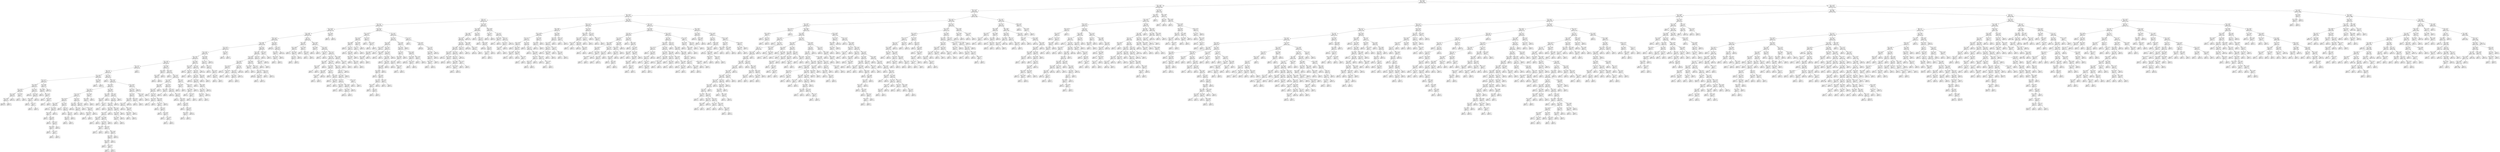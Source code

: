 digraph Tree {
node [shape=box] ;
0 [label="X[3] <= 0.264\ngini = 0.406\nsamples = 25735\nvalue = [7284, 18451]"] ;
1 [label="X[20] <= 0.905\ngini = 0.408\nsamples = 8165\nvalue = [5829, 2336]"] ;
0 -> 1 [labeldistance=2.5, labelangle=45, headlabel="True"] ;
2 [label="X[25] <= 0.786\ngini = 0.262\nsamples = 6824\nvalue = [5768, 1056]"] ;
1 -> 2 ;
3 [label="X[3] <= 0.189\ngini = 0.116\nsamples = 5778\nvalue = [5421, 357]"] ;
2 -> 3 ;
4 [label="X[24] <= -0.5\ngini = 0.071\nsamples = 5122\nvalue = [4932, 190]"] ;
3 -> 4 ;
5 [label="X[1] <= 0.171\ngini = 0.108\nsamples = 3049\nvalue = [2874, 175]"] ;
4 -> 5 ;
6 [label="X[17] <= 0.745\ngini = 0.086\nsamples = 2758\nvalue = [2634, 124]"] ;
5 -> 6 ;
7 [label="X[15] <= 0.554\ngini = 0.083\nsamples = 2752\nvalue = [2632, 120]"] ;
6 -> 7 ;
8 [label="X[20] <= -0.45\ngini = 0.068\nsamples = 2522\nvalue = [2433, 89]"] ;
7 -> 8 ;
9 [label="X[5] <= 0.382\ngini = 0.098\nsamples = 1701\nvalue = [1613, 88]"] ;
8 -> 9 ;
10 [label="X[4] <= 0.536\ngini = 0.144\nsamples = 1011\nvalue = [932, 79]"] ;
9 -> 10 ;
11 [label="X[3] <= 0.109\ngini = 0.138\nsamples = 1006\nvalue = [931, 75]"] ;
10 -> 11 ;
12 [label="X[0] <= 0.253\ngini = 0.129\nsamples = 970\nvalue = [903, 67]"] ;
11 -> 12 ;
13 [label="X[3] <= 0.029\ngini = 0.154\nsamples = 751\nvalue = [688, 63]"] ;
12 -> 13 ;
14 [label="X[0] <= 0.251\ngini = 0.13\nsamples = 574\nvalue = [534, 40]"] ;
13 -> 14 ;
15 [label="X[0] <= 0.13\ngini = 0.127\nsamples = 573\nvalue = [534, 39]"] ;
14 -> 15 ;
16 [label="X[3] <= 0.026\ngini = 0.06\nsamples = 194\nvalue = [188, 6]"] ;
15 -> 16 ;
17 [label="X[2] <= 0.175\ngini = 0.051\nsamples = 191\nvalue = [186, 5]"] ;
16 -> 17 ;
18 [label="X[2] <= 0.056\ngini = 0.034\nsamples = 172\nvalue = [169, 3]"] ;
17 -> 18 ;
19 [label="X[2] <= 0.051\ngini = 0.08\nsamples = 48\nvalue = [46, 2]"] ;
18 -> 19 ;
20 [label="X[0] <= 0.023\ngini = 0.043\nsamples = 46\nvalue = [45, 1]"] ;
19 -> 20 ;
21 [label="X[2] <= 0.025\ngini = 0.08\nsamples = 24\nvalue = [23, 1]"] ;
20 -> 21 ;
22 [label="gini = 0.083\nsamples = 23\nvalue = [22, 1]"] ;
21 -> 22 ;
23 [label="gini = 0.0\nsamples = 1\nvalue = [1, 0]"] ;
21 -> 23 ;
24 [label="gini = 0.0\nsamples = 22\nvalue = [22, 0]"] ;
20 -> 24 ;
25 [label="X[0] <= 0.099\ngini = 0.5\nsamples = 2\nvalue = [1, 1]"] ;
19 -> 25 ;
26 [label="gini = 0.0\nsamples = 1\nvalue = [0, 1]"] ;
25 -> 26 ;
27 [label="gini = 0.0\nsamples = 1\nvalue = [1, 0]"] ;
25 -> 27 ;
28 [label="X[2] <= 0.132\ngini = 0.016\nsamples = 124\nvalue = [123, 1]"] ;
18 -> 28 ;
29 [label="gini = 0.0\nsamples = 94\nvalue = [94, 0]"] ;
28 -> 29 ;
30 [label="X[2] <= 0.135\ngini = 0.064\nsamples = 30\nvalue = [29, 1]"] ;
28 -> 30 ;
31 [label="X[0] <= 0.093\ngini = 0.32\nsamples = 5\nvalue = [4, 1]"] ;
30 -> 31 ;
32 [label="gini = 0.0\nsamples = 3\nvalue = [3, 0]"] ;
31 -> 32 ;
33 [label="X[0] <= 0.111\ngini = 0.5\nsamples = 2\nvalue = [1, 1]"] ;
31 -> 33 ;
34 [label="gini = 0.0\nsamples = 1\nvalue = [0, 1]"] ;
33 -> 34 ;
35 [label="gini = 0.0\nsamples = 1\nvalue = [1, 0]"] ;
33 -> 35 ;
36 [label="gini = 0.0\nsamples = 25\nvalue = [25, 0]"] ;
30 -> 36 ;
37 [label="X[0] <= 0.098\ngini = 0.188\nsamples = 19\nvalue = [17, 2]"] ;
17 -> 37 ;
38 [label="X[0] <= 0.086\ngini = 0.444\nsamples = 6\nvalue = [4, 2]"] ;
37 -> 38 ;
39 [label="gini = 0.0\nsamples = 3\nvalue = [3, 0]"] ;
38 -> 39 ;
40 [label="X[2] <= 0.178\ngini = 0.444\nsamples = 3\nvalue = [1, 2]"] ;
38 -> 40 ;
41 [label="gini = 0.0\nsamples = 1\nvalue = [0, 1]"] ;
40 -> 41 ;
42 [label="X[0] <= 0.094\ngini = 0.5\nsamples = 2\nvalue = [1, 1]"] ;
40 -> 42 ;
43 [label="gini = 0.0\nsamples = 1\nvalue = [1, 0]"] ;
42 -> 43 ;
44 [label="gini = 0.0\nsamples = 1\nvalue = [0, 1]"] ;
42 -> 44 ;
45 [label="gini = 0.0\nsamples = 13\nvalue = [13, 0]"] ;
37 -> 45 ;
46 [label="X[1] <= 0.019\ngini = 0.444\nsamples = 3\nvalue = [2, 1]"] ;
16 -> 46 ;
47 [label="gini = 0.0\nsamples = 1\nvalue = [0, 1]"] ;
46 -> 47 ;
48 [label="gini = 0.0\nsamples = 2\nvalue = [2, 0]"] ;
46 -> 48 ;
49 [label="X[0] <= 0.131\ngini = 0.159\nsamples = 379\nvalue = [346, 33]"] ;
15 -> 49 ;
50 [label="gini = 0.0\nsamples = 1\nvalue = [0, 1]"] ;
49 -> 50 ;
51 [label="X[0] <= 0.204\ngini = 0.155\nsamples = 378\nvalue = [346, 32]"] ;
49 -> 51 ;
52 [label="X[0] <= 0.183\ngini = 0.195\nsamples = 247\nvalue = [220, 27]"] ;
51 -> 52 ;
53 [label="X[2] <= 0.255\ngini = 0.133\nsamples = 182\nvalue = [169, 13]"] ;
52 -> 53 ;
54 [label="X[2] <= 0.128\ngini = 0.118\nsamples = 175\nvalue = [164, 11]"] ;
53 -> 54 ;
55 [label="X[2] <= 0.119\ngini = 0.229\nsamples = 53\nvalue = [46, 7]"] ;
54 -> 55 ;
56 [label="X[2] <= 0.087\ngini = 0.136\nsamples = 41\nvalue = [38, 3]"] ;
55 -> 56 ;
57 [label="gini = 0.0\nsamples = 19\nvalue = [19, 0]"] ;
56 -> 57 ;
58 [label="X[2] <= 0.106\ngini = 0.236\nsamples = 22\nvalue = [19, 3]"] ;
56 -> 58 ;
59 [label="X[0] <= 0.148\ngini = 0.42\nsamples = 10\nvalue = [7, 3]"] ;
58 -> 59 ;
60 [label="gini = 0.0\nsamples = 1\nvalue = [0, 1]"] ;
59 -> 60 ;
61 [label="X[0] <= 0.16\ngini = 0.346\nsamples = 9\nvalue = [7, 2]"] ;
59 -> 61 ;
62 [label="gini = 0.0\nsamples = 3\nvalue = [3, 0]"] ;
61 -> 62 ;
63 [label="X[0] <= 0.174\ngini = 0.444\nsamples = 6\nvalue = [4, 2]"] ;
61 -> 63 ;
64 [label="X[0] <= 0.164\ngini = 0.444\nsamples = 3\nvalue = [1, 2]"] ;
63 -> 64 ;
65 [label="gini = 0.0\nsamples = 1\nvalue = [0, 1]"] ;
64 -> 65 ;
66 [label="X[2] <= 0.103\ngini = 0.5\nsamples = 2\nvalue = [1, 1]"] ;
64 -> 66 ;
67 [label="gini = 0.0\nsamples = 1\nvalue = [0, 1]"] ;
66 -> 67 ;
68 [label="gini = 0.0\nsamples = 1\nvalue = [1, 0]"] ;
66 -> 68 ;
69 [label="gini = 0.0\nsamples = 3\nvalue = [3, 0]"] ;
63 -> 69 ;
70 [label="gini = 0.0\nsamples = 12\nvalue = [12, 0]"] ;
58 -> 70 ;
71 [label="X[2] <= 0.122\ngini = 0.444\nsamples = 12\nvalue = [8, 4]"] ;
55 -> 71 ;
72 [label="gini = 0.0\nsamples = 2\nvalue = [0, 2]"] ;
71 -> 72 ;
73 [label="X[0] <= 0.16\ngini = 0.32\nsamples = 10\nvalue = [8, 2]"] ;
71 -> 73 ;
74 [label="gini = 0.0\nsamples = 5\nvalue = [5, 0]"] ;
73 -> 74 ;
75 [label="X[7] <= -0.5\ngini = 0.48\nsamples = 5\nvalue = [3, 2]"] ;
73 -> 75 ;
76 [label="X[0] <= 0.17\ngini = 0.444\nsamples = 3\nvalue = [1, 2]"] ;
75 -> 76 ;
77 [label="gini = 0.0\nsamples = 2\nvalue = [0, 2]"] ;
76 -> 77 ;
78 [label="gini = 0.0\nsamples = 1\nvalue = [1, 0]"] ;
76 -> 78 ;
79 [label="gini = 0.0\nsamples = 2\nvalue = [2, 0]"] ;
75 -> 79 ;
80 [label="X[0] <= 0.174\ngini = 0.063\nsamples = 122\nvalue = [118, 4]"] ;
54 -> 80 ;
81 [label="X[1] <= 0.017\ngini = 0.039\nsamples = 100\nvalue = [98, 2]"] ;
80 -> 81 ;
82 [label="gini = 0.0\nsamples = 83\nvalue = [83, 0]"] ;
81 -> 82 ;
83 [label="X[1] <= 0.017\ngini = 0.208\nsamples = 17\nvalue = [15, 2]"] ;
81 -> 83 ;
84 [label="gini = 0.0\nsamples = 2\nvalue = [0, 2]"] ;
83 -> 84 ;
85 [label="gini = 0.0\nsamples = 15\nvalue = [15, 0]"] ;
83 -> 85 ;
86 [label="X[0] <= 0.174\ngini = 0.165\nsamples = 22\nvalue = [20, 2]"] ;
80 -> 86 ;
87 [label="gini = 0.0\nsamples = 1\nvalue = [0, 1]"] ;
86 -> 87 ;
88 [label="X[0] <= 0.178\ngini = 0.091\nsamples = 21\nvalue = [20, 1]"] ;
86 -> 88 ;
89 [label="X[0] <= 0.178\ngini = 0.219\nsamples = 8\nvalue = [7, 1]"] ;
88 -> 89 ;
90 [label="gini = 0.0\nsamples = 7\nvalue = [7, 0]"] ;
89 -> 90 ;
91 [label="gini = 0.0\nsamples = 1\nvalue = [0, 1]"] ;
89 -> 91 ;
92 [label="gini = 0.0\nsamples = 13\nvalue = [13, 0]"] ;
88 -> 92 ;
93 [label="X[4] <= -0.433\ngini = 0.408\nsamples = 7\nvalue = [5, 2]"] ;
53 -> 93 ;
94 [label="X[3] <= 0.025\ngini = 0.278\nsamples = 6\nvalue = [5, 1]"] ;
93 -> 94 ;
95 [label="gini = 0.0\nsamples = 5\nvalue = [5, 0]"] ;
94 -> 95 ;
96 [label="gini = 0.0\nsamples = 1\nvalue = [0, 1]"] ;
94 -> 96 ;
97 [label="gini = 0.0\nsamples = 1\nvalue = [0, 1]"] ;
93 -> 97 ;
98 [label="X[0] <= 0.183\ngini = 0.338\nsamples = 65\nvalue = [51, 14]"] ;
52 -> 98 ;
99 [label="X[2] <= 0.189\ngini = 0.444\nsamples = 6\nvalue = [2, 4]"] ;
98 -> 99 ;
100 [label="X[2] <= 0.162\ngini = 0.444\nsamples = 3\nvalue = [2, 1]"] ;
99 -> 100 ;
101 [label="gini = 0.0\nsamples = 1\nvalue = [1, 0]"] ;
100 -> 101 ;
102 [label="X[2] <= 0.177\ngini = 0.5\nsamples = 2\nvalue = [1, 1]"] ;
100 -> 102 ;
103 [label="gini = 0.0\nsamples = 1\nvalue = [0, 1]"] ;
102 -> 103 ;
104 [label="gini = 0.0\nsamples = 1\nvalue = [1, 0]"] ;
102 -> 104 ;
105 [label="gini = 0.0\nsamples = 3\nvalue = [0, 3]"] ;
99 -> 105 ;
106 [label="X[0] <= 0.204\ngini = 0.282\nsamples = 59\nvalue = [49, 10]"] ;
98 -> 106 ;
107 [label="X[7] <= -0.5\ngini = 0.262\nsamples = 58\nvalue = [49, 9]"] ;
106 -> 107 ;
108 [label="X[0] <= 0.198\ngini = 0.32\nsamples = 45\nvalue = [36, 9]"] ;
107 -> 108 ;
109 [label="X[0] <= 0.191\ngini = 0.239\nsamples = 36\nvalue = [31, 5]"] ;
108 -> 109 ;
110 [label="X[2] <= 0.104\ngini = 0.34\nsamples = 23\nvalue = [18, 5]"] ;
109 -> 110 ;
111 [label="X[0] <= 0.186\ngini = 0.444\nsamples = 3\nvalue = [1, 2]"] ;
110 -> 111 ;
112 [label="gini = 0.0\nsamples = 1\nvalue = [1, 0]"] ;
111 -> 112 ;
113 [label="gini = 0.0\nsamples = 2\nvalue = [0, 2]"] ;
111 -> 113 ;
114 [label="X[1] <= 0.009\ngini = 0.255\nsamples = 20\nvalue = [17, 3]"] ;
110 -> 114 ;
115 [label="X[0] <= 0.185\ngini = 0.32\nsamples = 15\nvalue = [12, 3]"] ;
114 -> 115 ;
116 [label="X[0] <= 0.184\ngini = 0.5\nsamples = 2\nvalue = [1, 1]"] ;
115 -> 116 ;
117 [label="gini = 0.0\nsamples = 1\nvalue = [1, 0]"] ;
116 -> 117 ;
118 [label="gini = 0.0\nsamples = 1\nvalue = [0, 1]"] ;
116 -> 118 ;
119 [label="X[0] <= 0.187\ngini = 0.26\nsamples = 13\nvalue = [11, 2]"] ;
115 -> 119 ;
120 [label="gini = 0.0\nsamples = 4\nvalue = [4, 0]"] ;
119 -> 120 ;
121 [label="X[2] <= 0.154\ngini = 0.346\nsamples = 9\nvalue = [7, 2]"] ;
119 -> 121 ;
122 [label="X[0] <= 0.19\ngini = 0.444\nsamples = 6\nvalue = [4, 2]"] ;
121 -> 122 ;
123 [label="X[2] <= 0.134\ngini = 0.444\nsamples = 3\nvalue = [1, 2]"] ;
122 -> 123 ;
124 [label="gini = 0.0\nsamples = 1\nvalue = [0, 1]"] ;
123 -> 124 ;
125 [label="X[2] <= 0.146\ngini = 0.5\nsamples = 2\nvalue = [1, 1]"] ;
123 -> 125 ;
126 [label="gini = 0.0\nsamples = 1\nvalue = [1, 0]"] ;
125 -> 126 ;
127 [label="gini = 0.0\nsamples = 1\nvalue = [0, 1]"] ;
125 -> 127 ;
128 [label="gini = 0.0\nsamples = 3\nvalue = [3, 0]"] ;
122 -> 128 ;
129 [label="gini = 0.0\nsamples = 3\nvalue = [3, 0]"] ;
121 -> 129 ;
130 [label="gini = 0.0\nsamples = 5\nvalue = [5, 0]"] ;
114 -> 130 ;
131 [label="gini = 0.0\nsamples = 13\nvalue = [13, 0]"] ;
109 -> 131 ;
132 [label="X[2] <= 0.217\ngini = 0.494\nsamples = 9\nvalue = [5, 4]"] ;
108 -> 132 ;
133 [label="X[2] <= 0.198\ngini = 0.444\nsamples = 6\nvalue = [2, 4]"] ;
132 -> 133 ;
134 [label="X[0] <= 0.199\ngini = 0.444\nsamples = 3\nvalue = [2, 1]"] ;
133 -> 134 ;
135 [label="gini = 0.0\nsamples = 1\nvalue = [0, 1]"] ;
134 -> 135 ;
136 [label="gini = 0.0\nsamples = 2\nvalue = [2, 0]"] ;
134 -> 136 ;
137 [label="gini = 0.0\nsamples = 3\nvalue = [0, 3]"] ;
133 -> 137 ;
138 [label="gini = 0.0\nsamples = 3\nvalue = [3, 0]"] ;
132 -> 138 ;
139 [label="gini = 0.0\nsamples = 13\nvalue = [13, 0]"] ;
107 -> 139 ;
140 [label="gini = 0.0\nsamples = 1\nvalue = [0, 1]"] ;
106 -> 140 ;
141 [label="X[1] <= 0.016\ngini = 0.073\nsamples = 131\nvalue = [126, 5]"] ;
51 -> 141 ;
142 [label="X[3] <= 0.016\ngini = 0.112\nsamples = 84\nvalue = [79, 5]"] ;
141 -> 142 ;
143 [label="X[0] <= 0.249\ngini = 0.071\nsamples = 81\nvalue = [78, 3]"] ;
142 -> 143 ;
144 [label="X[2] <= 0.162\ngini = 0.052\nsamples = 75\nvalue = [73, 2]"] ;
143 -> 144 ;
145 [label="X[2] <= 0.149\ngini = 0.147\nsamples = 25\nvalue = [23, 2]"] ;
144 -> 145 ;
146 [label="gini = 0.0\nsamples = 20\nvalue = [20, 0]"] ;
145 -> 146 ;
147 [label="X[0] <= 0.225\ngini = 0.48\nsamples = 5\nvalue = [3, 2]"] ;
145 -> 147 ;
148 [label="X[0] <= 0.212\ngini = 0.444\nsamples = 3\nvalue = [1, 2]"] ;
147 -> 148 ;
149 [label="gini = 0.0\nsamples = 1\nvalue = [1, 0]"] ;
148 -> 149 ;
150 [label="gini = 0.0\nsamples = 2\nvalue = [0, 2]"] ;
148 -> 150 ;
151 [label="gini = 0.0\nsamples = 2\nvalue = [2, 0]"] ;
147 -> 151 ;
152 [label="gini = 0.0\nsamples = 50\nvalue = [50, 0]"] ;
144 -> 152 ;
153 [label="X[2] <= 0.234\ngini = 0.278\nsamples = 6\nvalue = [5, 1]"] ;
143 -> 153 ;
154 [label="gini = 0.0\nsamples = 5\nvalue = [5, 0]"] ;
153 -> 154 ;
155 [label="gini = 0.0\nsamples = 1\nvalue = [0, 1]"] ;
153 -> 155 ;
156 [label="X[0] <= 0.216\ngini = 0.444\nsamples = 3\nvalue = [1, 2]"] ;
142 -> 156 ;
157 [label="gini = 0.0\nsamples = 1\nvalue = [1, 0]"] ;
156 -> 157 ;
158 [label="gini = 0.0\nsamples = 2\nvalue = [0, 2]"] ;
156 -> 158 ;
159 [label="gini = 0.0\nsamples = 47\nvalue = [47, 0]"] ;
141 -> 159 ;
160 [label="gini = 0.0\nsamples = 1\nvalue = [0, 1]"] ;
14 -> 160 ;
161 [label="X[2] <= 0.082\ngini = 0.226\nsamples = 177\nvalue = [154, 23]"] ;
13 -> 161 ;
162 [label="X[2] <= 0.078\ngini = 0.497\nsamples = 13\nvalue = [6, 7]"] ;
161 -> 162 ;
163 [label="X[0] <= 0.093\ngini = 0.375\nsamples = 8\nvalue = [6, 2]"] ;
162 -> 163 ;
164 [label="gini = 0.0\nsamples = 2\nvalue = [0, 2]"] ;
163 -> 164 ;
165 [label="gini = 0.0\nsamples = 6\nvalue = [6, 0]"] ;
163 -> 165 ;
166 [label="gini = 0.0\nsamples = 5\nvalue = [0, 5]"] ;
162 -> 166 ;
167 [label="X[0] <= 0.092\ngini = 0.176\nsamples = 164\nvalue = [148, 16]"] ;
161 -> 167 ;
168 [label="gini = 0.0\nsamples = 1\nvalue = [0, 1]"] ;
167 -> 168 ;
169 [label="X[0] <= 0.239\ngini = 0.167\nsamples = 163\nvalue = [148, 15]"] ;
167 -> 169 ;
170 [label="X[1] <= 0.031\ngini = 0.132\nsamples = 141\nvalue = [131, 10]"] ;
169 -> 170 ;
171 [label="X[0] <= 0.218\ngini = 0.298\nsamples = 33\nvalue = [27, 6]"] ;
170 -> 171 ;
172 [label="X[2] <= 0.114\ngini = 0.355\nsamples = 26\nvalue = [20, 6]"] ;
171 -> 172 ;
173 [label="gini = 0.0\nsamples = 1\nvalue = [0, 1]"] ;
172 -> 173 ;
174 [label="X[0] <= 0.183\ngini = 0.32\nsamples = 25\nvalue = [20, 5]"] ;
172 -> 174 ;
175 [label="X[2] <= 0.233\ngini = 0.142\nsamples = 13\nvalue = [12, 1]"] ;
174 -> 175 ;
176 [label="gini = 0.0\nsamples = 12\nvalue = [12, 0]"] ;
175 -> 176 ;
177 [label="gini = 0.0\nsamples = 1\nvalue = [0, 1]"] ;
175 -> 177 ;
178 [label="X[2] <= 0.203\ngini = 0.444\nsamples = 12\nvalue = [8, 4]"] ;
174 -> 178 ;
179 [label="X[0] <= 0.195\ngini = 0.5\nsamples = 8\nvalue = [4, 4]"] ;
178 -> 179 ;
180 [label="gini = 0.0\nsamples = 2\nvalue = [0, 2]"] ;
179 -> 180 ;
181 [label="X[2] <= 0.161\ngini = 0.444\nsamples = 6\nvalue = [4, 2]"] ;
179 -> 181 ;
182 [label="gini = 0.0\nsamples = 3\nvalue = [3, 0]"] ;
181 -> 182 ;
183 [label="X[1] <= 0.024\ngini = 0.444\nsamples = 3\nvalue = [1, 2]"] ;
181 -> 183 ;
184 [label="gini = 0.0\nsamples = 1\nvalue = [0, 1]"] ;
183 -> 184 ;
185 [label="X[1] <= 0.026\ngini = 0.5\nsamples = 2\nvalue = [1, 1]"] ;
183 -> 185 ;
186 [label="gini = 0.0\nsamples = 1\nvalue = [1, 0]"] ;
185 -> 186 ;
187 [label="gini = 0.0\nsamples = 1\nvalue = [0, 1]"] ;
185 -> 187 ;
188 [label="gini = 0.0\nsamples = 4\nvalue = [4, 0]"] ;
178 -> 188 ;
189 [label="gini = 0.0\nsamples = 7\nvalue = [7, 0]"] ;
171 -> 189 ;
190 [label="X[0] <= 0.109\ngini = 0.071\nsamples = 108\nvalue = [104, 4]"] ;
170 -> 190 ;
191 [label="X[3] <= 0.037\ngini = 0.444\nsamples = 3\nvalue = [2, 1]"] ;
190 -> 191 ;
192 [label="gini = 0.0\nsamples = 2\nvalue = [2, 0]"] ;
191 -> 192 ;
193 [label="gini = 0.0\nsamples = 1\nvalue = [0, 1]"] ;
191 -> 193 ;
194 [label="X[2] <= 0.175\ngini = 0.056\nsamples = 105\nvalue = [102, 3]"] ;
190 -> 194 ;
195 [label="gini = 0.0\nsamples = 54\nvalue = [54, 0]"] ;
194 -> 195 ;
196 [label="X[1] <= 0.049\ngini = 0.111\nsamples = 51\nvalue = [48, 3]"] ;
194 -> 196 ;
197 [label="gini = 0.0\nsamples = 24\nvalue = [24, 0]"] ;
196 -> 197 ;
198 [label="X[1] <= 0.05\ngini = 0.198\nsamples = 27\nvalue = [24, 3]"] ;
196 -> 198 ;
199 [label="gini = 0.0\nsamples = 1\nvalue = [0, 1]"] ;
198 -> 199 ;
200 [label="X[3] <= 0.033\ngini = 0.142\nsamples = 26\nvalue = [24, 2]"] ;
198 -> 200 ;
201 [label="gini = 0.0\nsamples = 1\nvalue = [0, 1]"] ;
200 -> 201 ;
202 [label="X[0] <= 0.164\ngini = 0.077\nsamples = 25\nvalue = [24, 1]"] ;
200 -> 202 ;
203 [label="X[0] <= 0.152\ngini = 0.444\nsamples = 3\nvalue = [2, 1]"] ;
202 -> 203 ;
204 [label="gini = 0.0\nsamples = 2\nvalue = [2, 0]"] ;
203 -> 204 ;
205 [label="gini = 0.0\nsamples = 1\nvalue = [0, 1]"] ;
203 -> 205 ;
206 [label="gini = 0.0\nsamples = 22\nvalue = [22, 0]"] ;
202 -> 206 ;
207 [label="X[0] <= 0.243\ngini = 0.351\nsamples = 22\nvalue = [17, 5]"] ;
169 -> 207 ;
208 [label="X[3] <= 0.062\ngini = 0.32\nsamples = 5\nvalue = [1, 4]"] ;
207 -> 208 ;
209 [label="gini = 0.0\nsamples = 4\nvalue = [0, 4]"] ;
208 -> 209 ;
210 [label="gini = 0.0\nsamples = 1\nvalue = [1, 0]"] ;
208 -> 210 ;
211 [label="X[0] <= 0.247\ngini = 0.111\nsamples = 17\nvalue = [16, 1]"] ;
207 -> 211 ;
212 [label="X[0] <= 0.245\ngini = 0.278\nsamples = 6\nvalue = [5, 1]"] ;
211 -> 212 ;
213 [label="gini = 0.0\nsamples = 4\nvalue = [4, 0]"] ;
212 -> 213 ;
214 [label="X[1] <= 0.063\ngini = 0.5\nsamples = 2\nvalue = [1, 1]"] ;
212 -> 214 ;
215 [label="gini = 0.0\nsamples = 1\nvalue = [0, 1]"] ;
214 -> 215 ;
216 [label="gini = 0.0\nsamples = 1\nvalue = [1, 0]"] ;
214 -> 216 ;
217 [label="gini = 0.0\nsamples = 11\nvalue = [11, 0]"] ;
211 -> 217 ;
218 [label="X[2] <= 0.078\ngini = 0.036\nsamples = 219\nvalue = [215, 4]"] ;
12 -> 218 ;
219 [label="X[2] <= 0.075\ngini = 0.375\nsamples = 4\nvalue = [3, 1]"] ;
218 -> 219 ;
220 [label="gini = 0.0\nsamples = 2\nvalue = [2, 0]"] ;
219 -> 220 ;
221 [label="X[3] <= 0.04\ngini = 0.5\nsamples = 2\nvalue = [1, 1]"] ;
219 -> 221 ;
222 [label="gini = 0.0\nsamples = 1\nvalue = [0, 1]"] ;
221 -> 222 ;
223 [label="gini = 0.0\nsamples = 1\nvalue = [1, 0]"] ;
221 -> 223 ;
224 [label="X[3] <= 0.04\ngini = 0.028\nsamples = 215\nvalue = [212, 3]"] ;
218 -> 224 ;
225 [label="X[3] <= 0.04\ngini = 0.06\nsamples = 97\nvalue = [94, 3]"] ;
224 -> 225 ;
226 [label="X[2] <= 0.24\ngini = 0.042\nsamples = 94\nvalue = [92, 2]"] ;
225 -> 226 ;
227 [label="gini = 0.0\nsamples = 55\nvalue = [55, 0]"] ;
226 -> 227 ;
228 [label="X[2] <= 0.242\ngini = 0.097\nsamples = 39\nvalue = [37, 2]"] ;
226 -> 228 ;
229 [label="gini = 0.0\nsamples = 1\nvalue = [0, 1]"] ;
228 -> 229 ;
230 [label="X[3] <= 0.008\ngini = 0.051\nsamples = 38\nvalue = [37, 1]"] ;
228 -> 230 ;
231 [label="X[2] <= 0.277\ngini = 0.105\nsamples = 18\nvalue = [17, 1]"] ;
230 -> 231 ;
232 [label="X[2] <= 0.273\ngini = 0.219\nsamples = 8\nvalue = [7, 1]"] ;
231 -> 232 ;
233 [label="gini = 0.0\nsamples = 7\nvalue = [7, 0]"] ;
232 -> 233 ;
234 [label="gini = 0.0\nsamples = 1\nvalue = [0, 1]"] ;
232 -> 234 ;
235 [label="gini = 0.0\nsamples = 10\nvalue = [10, 0]"] ;
231 -> 235 ;
236 [label="gini = 0.0\nsamples = 20\nvalue = [20, 0]"] ;
230 -> 236 ;
237 [label="X[2] <= 0.24\ngini = 0.444\nsamples = 3\nvalue = [2, 1]"] ;
225 -> 237 ;
238 [label="gini = 0.0\nsamples = 2\nvalue = [2, 0]"] ;
237 -> 238 ;
239 [label="gini = 0.0\nsamples = 1\nvalue = [0, 1]"] ;
237 -> 239 ;
240 [label="gini = 0.0\nsamples = 118\nvalue = [118, 0]"] ;
224 -> 240 ;
241 [label="X[2] <= 0.293\ngini = 0.346\nsamples = 36\nvalue = [28, 8]"] ;
11 -> 241 ;
242 [label="X[1] <= 0.112\ngini = 0.472\nsamples = 21\nvalue = [13, 8]"] ;
241 -> 242 ;
243 [label="gini = 0.0\nsamples = 5\nvalue = [5, 0]"] ;
242 -> 243 ;
244 [label="X[2] <= 0.173\ngini = 0.5\nsamples = 16\nvalue = [8, 8]"] ;
242 -> 244 ;
245 [label="gini = 0.0\nsamples = 5\nvalue = [5, 0]"] ;
244 -> 245 ;
246 [label="X[1] <= 0.144\ngini = 0.397\nsamples = 11\nvalue = [3, 8]"] ;
244 -> 246 ;
247 [label="gini = 0.0\nsamples = 7\nvalue = [0, 7]"] ;
246 -> 247 ;
248 [label="X[0] <= 0.42\ngini = 0.375\nsamples = 4\nvalue = [3, 1]"] ;
246 -> 248 ;
249 [label="gini = 0.0\nsamples = 3\nvalue = [3, 0]"] ;
248 -> 249 ;
250 [label="gini = 0.0\nsamples = 1\nvalue = [0, 1]"] ;
248 -> 250 ;
251 [label="gini = 0.0\nsamples = 15\nvalue = [15, 0]"] ;
241 -> 251 ;
252 [label="X[2] <= 0.241\ngini = 0.32\nsamples = 5\nvalue = [1, 4]"] ;
10 -> 252 ;
253 [label="gini = 0.0\nsamples = 4\nvalue = [0, 4]"] ;
252 -> 253 ;
254 [label="gini = 0.0\nsamples = 1\nvalue = [1, 0]"] ;
252 -> 254 ;
255 [label="X[13] <= 0.731\ngini = 0.026\nsamples = 690\nvalue = [681, 9]"] ;
9 -> 255 ;
256 [label="X[13] <= 0.57\ngini = 0.023\nsamples = 687\nvalue = [679, 8]"] ;
255 -> 256 ;
257 [label="X[0] <= 0.292\ngini = 0.018\nsamples = 662\nvalue = [656, 6]"] ;
256 -> 257 ;
258 [label="X[2] <= 0.046\ngini = 0.007\nsamples = 544\nvalue = [542, 2]"] ;
257 -> 258 ;
259 [label="X[2] <= 0.044\ngini = 0.074\nsamples = 26\nvalue = [25, 1]"] ;
258 -> 259 ;
260 [label="gini = 0.0\nsamples = 24\nvalue = [24, 0]"] ;
259 -> 260 ;
261 [label="X[15] <= 0.028\ngini = 0.5\nsamples = 2\nvalue = [1, 1]"] ;
259 -> 261 ;
262 [label="gini = 0.0\nsamples = 1\nvalue = [1, 0]"] ;
261 -> 262 ;
263 [label="gini = 0.0\nsamples = 1\nvalue = [0, 1]"] ;
261 -> 263 ;
264 [label="X[10] <= -0.5\ngini = 0.004\nsamples = 518\nvalue = [517, 1]"] ;
258 -> 264 ;
265 [label="X[0] <= 0.173\ngini = 0.011\nsamples = 189\nvalue = [188, 1]"] ;
264 -> 265 ;
266 [label="X[0] <= 0.172\ngini = 0.026\nsamples = 76\nvalue = [75, 1]"] ;
265 -> 266 ;
267 [label="gini = 0.0\nsamples = 75\nvalue = [75, 0]"] ;
266 -> 267 ;
268 [label="gini = 0.0\nsamples = 1\nvalue = [0, 1]"] ;
266 -> 268 ;
269 [label="gini = 0.0\nsamples = 113\nvalue = [113, 0]"] ;
265 -> 269 ;
270 [label="gini = 0.0\nsamples = 329\nvalue = [329, 0]"] ;
264 -> 270 ;
271 [label="X[0] <= 0.294\ngini = 0.065\nsamples = 118\nvalue = [114, 4]"] ;
257 -> 271 ;
272 [label="X[11] <= -0.333\ngini = 0.444\nsamples = 3\nvalue = [1, 2]"] ;
271 -> 272 ;
273 [label="gini = 0.0\nsamples = 2\nvalue = [0, 2]"] ;
272 -> 273 ;
274 [label="gini = 0.0\nsamples = 1\nvalue = [1, 0]"] ;
272 -> 274 ;
275 [label="X[3] <= 0.102\ngini = 0.034\nsamples = 115\nvalue = [113, 2]"] ;
271 -> 275 ;
276 [label="X[2] <= 0.314\ngini = 0.02\nsamples = 101\nvalue = [100, 1]"] ;
275 -> 276 ;
277 [label="gini = 0.0\nsamples = 88\nvalue = [88, 0]"] ;
276 -> 277 ;
278 [label="X[1] <= 0.028\ngini = 0.142\nsamples = 13\nvalue = [12, 1]"] ;
276 -> 278 ;
279 [label="gini = 0.0\nsamples = 1\nvalue = [0, 1]"] ;
278 -> 279 ;
280 [label="gini = 0.0\nsamples = 12\nvalue = [12, 0]"] ;
278 -> 280 ;
281 [label="X[3] <= 0.111\ngini = 0.133\nsamples = 14\nvalue = [13, 1]"] ;
275 -> 281 ;
282 [label="gini = 0.0\nsamples = 1\nvalue = [0, 1]"] ;
281 -> 282 ;
283 [label="gini = 0.0\nsamples = 13\nvalue = [13, 0]"] ;
281 -> 283 ;
284 [label="X[10] <= 0.6\ngini = 0.147\nsamples = 25\nvalue = [23, 2]"] ;
256 -> 284 ;
285 [label="X[13] <= 0.611\ngini = 0.444\nsamples = 3\nvalue = [1, 2]"] ;
284 -> 285 ;
286 [label="gini = 0.0\nsamples = 2\nvalue = [0, 2]"] ;
285 -> 286 ;
287 [label="gini = 0.0\nsamples = 1\nvalue = [1, 0]"] ;
285 -> 287 ;
288 [label="gini = 0.0\nsamples = 22\nvalue = [22, 0]"] ;
284 -> 288 ;
289 [label="X[14] <= 0.577\ngini = 0.444\nsamples = 3\nvalue = [2, 1]"] ;
255 -> 289 ;
290 [label="gini = 0.0\nsamples = 2\nvalue = [2, 0]"] ;
289 -> 290 ;
291 [label="gini = 0.0\nsamples = 1\nvalue = [0, 1]"] ;
289 -> 291 ;
292 [label="X[2] <= 0.237\ngini = 0.002\nsamples = 821\nvalue = [820, 1]"] ;
8 -> 292 ;
293 [label="gini = 0.0\nsamples = 631\nvalue = [631, 0]"] ;
292 -> 293 ;
294 [label="X[2] <= 0.239\ngini = 0.01\nsamples = 190\nvalue = [189, 1]"] ;
292 -> 294 ;
295 [label="X[3] <= 0.012\ngini = 0.219\nsamples = 8\nvalue = [7, 1]"] ;
294 -> 295 ;
296 [label="X[9] <= -0.375\ngini = 0.444\nsamples = 3\nvalue = [2, 1]"] ;
295 -> 296 ;
297 [label="gini = 0.0\nsamples = 1\nvalue = [0, 1]"] ;
296 -> 297 ;
298 [label="gini = 0.0\nsamples = 2\nvalue = [2, 0]"] ;
296 -> 298 ;
299 [label="gini = 0.0\nsamples = 5\nvalue = [5, 0]"] ;
295 -> 299 ;
300 [label="gini = 0.0\nsamples = 182\nvalue = [182, 0]"] ;
294 -> 300 ;
301 [label="X[9] <= 0.1\ngini = 0.233\nsamples = 230\nvalue = [199, 31]"] ;
7 -> 301 ;
302 [label="X[0] <= 0.202\ngini = 0.491\nsamples = 23\nvalue = [13, 10]"] ;
301 -> 302 ;
303 [label="X[14] <= 0.692\ngini = 0.426\nsamples = 13\nvalue = [4, 9]"] ;
302 -> 303 ;
304 [label="gini = 0.0\nsamples = 2\nvalue = [2, 0]"] ;
303 -> 304 ;
305 [label="X[0] <= 0.122\ngini = 0.298\nsamples = 11\nvalue = [2, 9]"] ;
303 -> 305 ;
306 [label="X[7] <= 0.5\ngini = 0.444\nsamples = 3\nvalue = [2, 1]"] ;
305 -> 306 ;
307 [label="gini = 0.0\nsamples = 1\nvalue = [0, 1]"] ;
306 -> 307 ;
308 [label="gini = 0.0\nsamples = 2\nvalue = [2, 0]"] ;
306 -> 308 ;
309 [label="gini = 0.0\nsamples = 8\nvalue = [0, 8]"] ;
305 -> 309 ;
310 [label="X[12] <= 0.899\ngini = 0.18\nsamples = 10\nvalue = [9, 1]"] ;
302 -> 310 ;
311 [label="gini = 0.0\nsamples = 7\nvalue = [7, 0]"] ;
310 -> 311 ;
312 [label="X[0] <= 0.272\ngini = 0.444\nsamples = 3\nvalue = [2, 1]"] ;
310 -> 312 ;
313 [label="gini = 0.0\nsamples = 1\nvalue = [0, 1]"] ;
312 -> 313 ;
314 [label="gini = 0.0\nsamples = 2\nvalue = [2, 0]"] ;
312 -> 314 ;
315 [label="X[15] <= 0.568\ngini = 0.182\nsamples = 207\nvalue = [186, 21]"] ;
301 -> 315 ;
316 [label="X[2] <= 0.208\ngini = 0.444\nsamples = 3\nvalue = [1, 2]"] ;
315 -> 316 ;
317 [label="gini = 0.0\nsamples = 2\nvalue = [0, 2]"] ;
316 -> 317 ;
318 [label="gini = 0.0\nsamples = 1\nvalue = [1, 0]"] ;
316 -> 318 ;
319 [label="X[6] <= 0.079\ngini = 0.169\nsamples = 204\nvalue = [185, 19]"] ;
315 -> 319 ;
320 [label="X[13] <= 0.862\ngini = 0.5\nsamples = 4\nvalue = [2, 2]"] ;
319 -> 320 ;
321 [label="gini = 0.0\nsamples = 2\nvalue = [2, 0]"] ;
320 -> 321 ;
322 [label="gini = 0.0\nsamples = 2\nvalue = [0, 2]"] ;
320 -> 322 ;
323 [label="X[21] <= 0.19\ngini = 0.156\nsamples = 200\nvalue = [183, 17]"] ;
319 -> 323 ;
324 [label="X[15] <= 0.717\ngini = 0.205\nsamples = 138\nvalue = [122, 16]"] ;
323 -> 324 ;
325 [label="X[2] <= 0.204\ngini = 0.463\nsamples = 11\nvalue = [7, 4]"] ;
324 -> 325 ;
326 [label="X[9] <= 0.786\ngini = 0.219\nsamples = 8\nvalue = [7, 1]"] ;
325 -> 326 ;
327 [label="gini = 0.0\nsamples = 1\nvalue = [0, 1]"] ;
326 -> 327 ;
328 [label="gini = 0.0\nsamples = 7\nvalue = [7, 0]"] ;
326 -> 328 ;
329 [label="gini = 0.0\nsamples = 3\nvalue = [0, 3]"] ;
325 -> 329 ;
330 [label="X[13] <= 0.962\ngini = 0.171\nsamples = 127\nvalue = [115, 12]"] ;
324 -> 330 ;
331 [label="X[12] <= 0.891\ngini = 0.273\nsamples = 43\nvalue = [36, 7]"] ;
330 -> 331 ;
332 [label="X[9] <= 0.452\ngini = 0.062\nsamples = 31\nvalue = [30, 1]"] ;
331 -> 332 ;
333 [label="X[13] <= 0.835\ngini = 0.5\nsamples = 2\nvalue = [1, 1]"] ;
332 -> 333 ;
334 [label="gini = 0.0\nsamples = 1\nvalue = [1, 0]"] ;
333 -> 334 ;
335 [label="gini = 0.0\nsamples = 1\nvalue = [0, 1]"] ;
333 -> 335 ;
336 [label="gini = 0.0\nsamples = 29\nvalue = [29, 0]"] ;
332 -> 336 ;
337 [label="X[1] <= 0.021\ngini = 0.5\nsamples = 12\nvalue = [6, 6]"] ;
331 -> 337 ;
338 [label="gini = 0.0\nsamples = 3\nvalue = [0, 3]"] ;
337 -> 338 ;
339 [label="X[0] <= 0.245\ngini = 0.444\nsamples = 9\nvalue = [6, 3]"] ;
337 -> 339 ;
340 [label="gini = 0.0\nsamples = 4\nvalue = [4, 0]"] ;
339 -> 340 ;
341 [label="X[3] <= 0.063\ngini = 0.48\nsamples = 5\nvalue = [2, 3]"] ;
339 -> 341 ;
342 [label="gini = 0.0\nsamples = 3\nvalue = [0, 3]"] ;
341 -> 342 ;
343 [label="gini = 0.0\nsamples = 2\nvalue = [2, 0]"] ;
341 -> 343 ;
344 [label="X[3] <= 0.021\ngini = 0.112\nsamples = 84\nvalue = [79, 5]"] ;
330 -> 344 ;
345 [label="X[3] <= 0.02\ngini = 0.21\nsamples = 42\nvalue = [37, 5]"] ;
344 -> 345 ;
346 [label="X[2] <= 0.283\ngini = 0.139\nsamples = 40\nvalue = [37, 3]"] ;
345 -> 346 ;
347 [label="X[2] <= 0.047\ngini = 0.1\nsamples = 38\nvalue = [36, 2]"] ;
346 -> 347 ;
348 [label="X[0] <= 0.201\ngini = 0.444\nsamples = 3\nvalue = [2, 1]"] ;
347 -> 348 ;
349 [label="gini = 0.0\nsamples = 2\nvalue = [2, 0]"] ;
348 -> 349 ;
350 [label="gini = 0.0\nsamples = 1\nvalue = [0, 1]"] ;
348 -> 350 ;
351 [label="X[2] <= 0.139\ngini = 0.056\nsamples = 35\nvalue = [34, 1]"] ;
347 -> 351 ;
352 [label="X[2] <= 0.128\ngini = 0.133\nsamples = 14\nvalue = [13, 1]"] ;
351 -> 352 ;
353 [label="gini = 0.0\nsamples = 13\nvalue = [13, 0]"] ;
352 -> 353 ;
354 [label="gini = 0.0\nsamples = 1\nvalue = [0, 1]"] ;
352 -> 354 ;
355 [label="gini = 0.0\nsamples = 21\nvalue = [21, 0]"] ;
351 -> 355 ;
356 [label="X[0] <= 0.221\ngini = 0.5\nsamples = 2\nvalue = [1, 1]"] ;
346 -> 356 ;
357 [label="gini = 0.0\nsamples = 1\nvalue = [0, 1]"] ;
356 -> 357 ;
358 [label="gini = 0.0\nsamples = 1\nvalue = [1, 0]"] ;
356 -> 358 ;
359 [label="gini = 0.0\nsamples = 2\nvalue = [0, 2]"] ;
345 -> 359 ;
360 [label="gini = 0.0\nsamples = 42\nvalue = [42, 0]"] ;
344 -> 360 ;
361 [label="X[21] <= 0.646\ngini = 0.032\nsamples = 62\nvalue = [61, 1]"] ;
323 -> 361 ;
362 [label="gini = 0.0\nsamples = 60\nvalue = [60, 0]"] ;
361 -> 362 ;
363 [label="X[2] <= 0.233\ngini = 0.5\nsamples = 2\nvalue = [1, 1]"] ;
361 -> 363 ;
364 [label="gini = 0.0\nsamples = 1\nvalue = [1, 0]"] ;
363 -> 364 ;
365 [label="gini = 0.0\nsamples = 1\nvalue = [0, 1]"] ;
363 -> 365 ;
366 [label="X[1] <= 0.043\ngini = 0.444\nsamples = 6\nvalue = [2, 4]"] ;
6 -> 366 ;
367 [label="gini = 0.0\nsamples = 2\nvalue = [2, 0]"] ;
366 -> 367 ;
368 [label="gini = 0.0\nsamples = 4\nvalue = [0, 4]"] ;
366 -> 368 ;
369 [label="X[2] <= 0.173\ngini = 0.289\nsamples = 291\nvalue = [240, 51]"] ;
5 -> 369 ;
370 [label="X[21] <= -0.476\ngini = 0.48\nsamples = 35\nvalue = [14, 21]"] ;
369 -> 370 ;
371 [label="X[3] <= 0.144\ngini = 0.365\nsamples = 25\nvalue = [6, 19]"] ;
370 -> 371 ;
372 [label="X[3] <= 0.088\ngini = 0.486\nsamples = 12\nvalue = [5, 7]"] ;
371 -> 372 ;
373 [label="gini = 0.0\nsamples = 2\nvalue = [0, 2]"] ;
372 -> 373 ;
374 [label="X[3] <= 0.107\ngini = 0.5\nsamples = 10\nvalue = [5, 5]"] ;
372 -> 374 ;
375 [label="gini = 0.0\nsamples = 2\nvalue = [2, 0]"] ;
374 -> 375 ;
376 [label="X[10] <= 0.6\ngini = 0.469\nsamples = 8\nvalue = [3, 5]"] ;
374 -> 376 ;
377 [label="X[3] <= 0.139\ngini = 0.408\nsamples = 7\nvalue = [2, 5]"] ;
376 -> 377 ;
378 [label="gini = 0.0\nsamples = 4\nvalue = [0, 4]"] ;
377 -> 378 ;
379 [label="X[2] <= 0.16\ngini = 0.444\nsamples = 3\nvalue = [2, 1]"] ;
377 -> 379 ;
380 [label="gini = 0.0\nsamples = 2\nvalue = [2, 0]"] ;
379 -> 380 ;
381 [label="gini = 0.0\nsamples = 1\nvalue = [0, 1]"] ;
379 -> 381 ;
382 [label="gini = 0.0\nsamples = 1\nvalue = [1, 0]"] ;
376 -> 382 ;
383 [label="X[0] <= 0.268\ngini = 0.142\nsamples = 13\nvalue = [1, 12]"] ;
371 -> 383 ;
384 [label="X[2] <= 0.15\ngini = 0.5\nsamples = 2\nvalue = [1, 1]"] ;
383 -> 384 ;
385 [label="gini = 0.0\nsamples = 1\nvalue = [1, 0]"] ;
384 -> 385 ;
386 [label="gini = 0.0\nsamples = 1\nvalue = [0, 1]"] ;
384 -> 386 ;
387 [label="gini = 0.0\nsamples = 11\nvalue = [0, 11]"] ;
383 -> 387 ;
388 [label="X[15] <= 0.254\ngini = 0.32\nsamples = 10\nvalue = [8, 2]"] ;
370 -> 388 ;
389 [label="gini = 0.0\nsamples = 7\nvalue = [7, 0]"] ;
388 -> 389 ;
390 [label="X[22] <= -0.182\ngini = 0.444\nsamples = 3\nvalue = [1, 2]"] ;
388 -> 390 ;
391 [label="gini = 0.0\nsamples = 2\nvalue = [0, 2]"] ;
390 -> 391 ;
392 [label="gini = 0.0\nsamples = 1\nvalue = [1, 0]"] ;
390 -> 392 ;
393 [label="X[0] <= 0.431\ngini = 0.207\nsamples = 256\nvalue = [226, 30]"] ;
369 -> 393 ;
394 [label="X[2] <= 0.274\ngini = 0.332\nsamples = 119\nvalue = [94, 25]"] ;
393 -> 394 ;
395 [label="X[3] <= 0.105\ngini = 0.425\nsamples = 62\nvalue = [43, 19]"] ;
394 -> 395 ;
396 [label="X[14] <= 0.914\ngini = 0.172\nsamples = 21\nvalue = [19, 2]"] ;
395 -> 396 ;
397 [label="X[0] <= 0.347\ngini = 0.095\nsamples = 20\nvalue = [19, 1]"] ;
396 -> 397 ;
398 [label="X[0] <= 0.326\ngini = 0.444\nsamples = 3\nvalue = [2, 1]"] ;
397 -> 398 ;
399 [label="gini = 0.0\nsamples = 2\nvalue = [2, 0]"] ;
398 -> 399 ;
400 [label="gini = 0.0\nsamples = 1\nvalue = [0, 1]"] ;
398 -> 400 ;
401 [label="gini = 0.0\nsamples = 17\nvalue = [17, 0]"] ;
397 -> 401 ;
402 [label="gini = 0.0\nsamples = 1\nvalue = [0, 1]"] ;
396 -> 402 ;
403 [label="X[3] <= 0.107\ngini = 0.485\nsamples = 41\nvalue = [24, 17]"] ;
395 -> 403 ;
404 [label="X[20] <= 0.636\ngini = 0.245\nsamples = 7\nvalue = [1, 6]"] ;
403 -> 404 ;
405 [label="gini = 0.0\nsamples = 6\nvalue = [0, 6]"] ;
404 -> 405 ;
406 [label="gini = 0.0\nsamples = 1\nvalue = [1, 0]"] ;
404 -> 406 ;
407 [label="X[21] <= -0.45\ngini = 0.438\nsamples = 34\nvalue = [23, 11]"] ;
403 -> 407 ;
408 [label="X[1] <= 0.213\ngini = 0.488\nsamples = 26\nvalue = [15, 11]"] ;
407 -> 408 ;
409 [label="gini = 0.0\nsamples = 5\nvalue = [5, 0]"] ;
408 -> 409 ;
410 [label="X[2] <= 0.271\ngini = 0.499\nsamples = 21\nvalue = [10, 11]"] ;
408 -> 410 ;
411 [label="X[2] <= 0.265\ngini = 0.499\nsamples = 19\nvalue = [10, 9]"] ;
410 -> 411 ;
412 [label="X[1] <= 0.246\ngini = 0.492\nsamples = 16\nvalue = [7, 9]"] ;
411 -> 412 ;
413 [label="gini = 0.0\nsamples = 3\nvalue = [0, 3]"] ;
412 -> 413 ;
414 [label="X[2] <= 0.255\ngini = 0.497\nsamples = 13\nvalue = [7, 6]"] ;
412 -> 414 ;
415 [label="X[1] <= 0.27\ngini = 0.375\nsamples = 8\nvalue = [6, 2]"] ;
414 -> 415 ;
416 [label="X[3] <= 0.148\ngini = 0.5\nsamples = 4\nvalue = [2, 2]"] ;
415 -> 416 ;
417 [label="gini = 0.0\nsamples = 1\nvalue = [1, 0]"] ;
416 -> 417 ;
418 [label="X[6] <= 0.0\ngini = 0.444\nsamples = 3\nvalue = [1, 2]"] ;
416 -> 418 ;
419 [label="gini = 0.0\nsamples = 2\nvalue = [0, 2]"] ;
418 -> 419 ;
420 [label="gini = 0.0\nsamples = 1\nvalue = [1, 0]"] ;
418 -> 420 ;
421 [label="gini = 0.0\nsamples = 4\nvalue = [4, 0]"] ;
415 -> 421 ;
422 [label="X[0] <= 0.392\ngini = 0.32\nsamples = 5\nvalue = [1, 4]"] ;
414 -> 422 ;
423 [label="gini = 0.0\nsamples = 1\nvalue = [1, 0]"] ;
422 -> 423 ;
424 [label="gini = 0.0\nsamples = 4\nvalue = [0, 4]"] ;
422 -> 424 ;
425 [label="gini = 0.0\nsamples = 3\nvalue = [3, 0]"] ;
411 -> 425 ;
426 [label="gini = 0.0\nsamples = 2\nvalue = [0, 2]"] ;
410 -> 426 ;
427 [label="gini = 0.0\nsamples = 8\nvalue = [8, 0]"] ;
407 -> 427 ;
428 [label="X[1] <= 0.346\ngini = 0.188\nsamples = 57\nvalue = [51, 6]"] ;
394 -> 428 ;
429 [label="X[1] <= 0.191\ngini = 0.163\nsamples = 56\nvalue = [51, 5]"] ;
428 -> 429 ;
430 [label="X[1] <= 0.186\ngini = 0.42\nsamples = 10\nvalue = [7, 3]"] ;
429 -> 430 ;
431 [label="X[3] <= 0.185\ngini = 0.346\nsamples = 9\nvalue = [7, 2]"] ;
430 -> 431 ;
432 [label="X[5] <= 0.9\ngini = 0.219\nsamples = 8\nvalue = [7, 1]"] ;
431 -> 432 ;
433 [label="gini = 0.0\nsamples = 6\nvalue = [6, 0]"] ;
432 -> 433 ;
434 [label="X[12] <= 0.635\ngini = 0.5\nsamples = 2\nvalue = [1, 1]"] ;
432 -> 434 ;
435 [label="gini = 0.0\nsamples = 1\nvalue = [1, 0]"] ;
434 -> 435 ;
436 [label="gini = 0.0\nsamples = 1\nvalue = [0, 1]"] ;
434 -> 436 ;
437 [label="gini = 0.0\nsamples = 1\nvalue = [0, 1]"] ;
431 -> 437 ;
438 [label="gini = 0.0\nsamples = 1\nvalue = [0, 1]"] ;
430 -> 438 ;
439 [label="X[0] <= 0.426\ngini = 0.083\nsamples = 46\nvalue = [44, 2]"] ;
429 -> 439 ;
440 [label="X[15] <= 0.592\ngini = 0.046\nsamples = 42\nvalue = [41, 1]"] ;
439 -> 440 ;
441 [label="gini = 0.0\nsamples = 39\nvalue = [39, 0]"] ;
440 -> 441 ;
442 [label="X[13] <= 0.732\ngini = 0.444\nsamples = 3\nvalue = [2, 1]"] ;
440 -> 442 ;
443 [label="gini = 0.0\nsamples = 1\nvalue = [0, 1]"] ;
442 -> 443 ;
444 [label="gini = 0.0\nsamples = 2\nvalue = [2, 0]"] ;
442 -> 444 ;
445 [label="X[0] <= 0.427\ngini = 0.375\nsamples = 4\nvalue = [3, 1]"] ;
439 -> 445 ;
446 [label="gini = 0.0\nsamples = 1\nvalue = [0, 1]"] ;
445 -> 446 ;
447 [label="gini = 0.0\nsamples = 3\nvalue = [3, 0]"] ;
445 -> 447 ;
448 [label="gini = 0.0\nsamples = 1\nvalue = [0, 1]"] ;
428 -> 448 ;
449 [label="X[1] <= 0.172\ngini = 0.07\nsamples = 137\nvalue = [132, 5]"] ;
393 -> 449 ;
450 [label="gini = 0.0\nsamples = 1\nvalue = [0, 1]"] ;
449 -> 450 ;
451 [label="X[3] <= 0.165\ngini = 0.057\nsamples = 136\nvalue = [132, 4]"] ;
449 -> 451 ;
452 [label="gini = 0.0\nsamples = 96\nvalue = [96, 0]"] ;
451 -> 452 ;
453 [label="X[1] <= 0.292\ngini = 0.18\nsamples = 40\nvalue = [36, 4]"] ;
451 -> 453 ;
454 [label="X[1] <= 0.283\ngini = 0.346\nsamples = 18\nvalue = [14, 4]"] ;
453 -> 454 ;
455 [label="X[2] <= 0.289\ngini = 0.124\nsamples = 15\nvalue = [14, 1]"] ;
454 -> 455 ;
456 [label="X[20] <= -0.227\ngini = 0.375\nsamples = 4\nvalue = [3, 1]"] ;
455 -> 456 ;
457 [label="gini = 0.0\nsamples = 1\nvalue = [0, 1]"] ;
456 -> 457 ;
458 [label="gini = 0.0\nsamples = 3\nvalue = [3, 0]"] ;
456 -> 458 ;
459 [label="gini = 0.0\nsamples = 11\nvalue = [11, 0]"] ;
455 -> 459 ;
460 [label="gini = 0.0\nsamples = 3\nvalue = [0, 3]"] ;
454 -> 460 ;
461 [label="gini = 0.0\nsamples = 22\nvalue = [22, 0]"] ;
453 -> 461 ;
462 [label="X[15] <= 0.493\ngini = 0.014\nsamples = 2073\nvalue = [2058, 15]"] ;
4 -> 462 ;
463 [label="X[1] <= 0.335\ngini = 0.009\nsamples = 1935\nvalue = [1926, 9]"] ;
462 -> 463 ;
464 [label="X[6] <= -0.455\ngini = 0.006\nsamples = 1879\nvalue = [1873, 6]"] ;
463 -> 464 ;
465 [label="X[3] <= 0.007\ngini = 0.014\nsamples = 862\nvalue = [856, 6]"] ;
464 -> 465 ;
466 [label="X[2] <= 0.27\ngini = 0.034\nsamples = 285\nvalue = [280, 5]"] ;
465 -> 466 ;
467 [label="X[2] <= 0.085\ngini = 0.029\nsamples = 270\nvalue = [266, 4]"] ;
466 -> 467 ;
468 [label="X[0] <= 0.205\ngini = 0.074\nsamples = 52\nvalue = [50, 2]"] ;
467 -> 468 ;
469 [label="gini = 0.0\nsamples = 44\nvalue = [44, 0]"] ;
468 -> 469 ;
470 [label="X[21] <= 0.095\ngini = 0.375\nsamples = 8\nvalue = [6, 2]"] ;
468 -> 470 ;
471 [label="gini = 0.0\nsamples = 6\nvalue = [6, 0]"] ;
470 -> 471 ;
472 [label="gini = 0.0\nsamples = 2\nvalue = [0, 2]"] ;
470 -> 472 ;
473 [label="X[0] <= 0.122\ngini = 0.018\nsamples = 218\nvalue = [216, 2]"] ;
467 -> 473 ;
474 [label="X[0] <= 0.117\ngini = 0.102\nsamples = 37\nvalue = [35, 2]"] ;
473 -> 474 ;
475 [label="X[2] <= 0.188\ngini = 0.056\nsamples = 35\nvalue = [34, 1]"] ;
474 -> 475 ;
476 [label="gini = 0.0\nsamples = 31\nvalue = [31, 0]"] ;
475 -> 476 ;
477 [label="X[21] <= -0.368\ngini = 0.375\nsamples = 4\nvalue = [3, 1]"] ;
475 -> 477 ;
478 [label="gini = 0.0\nsamples = 1\nvalue = [0, 1]"] ;
477 -> 478 ;
479 [label="gini = 0.0\nsamples = 3\nvalue = [3, 0]"] ;
477 -> 479 ;
480 [label="X[25] <= 0.357\ngini = 0.5\nsamples = 2\nvalue = [1, 1]"] ;
474 -> 480 ;
481 [label="gini = 0.0\nsamples = 1\nvalue = [1, 0]"] ;
480 -> 481 ;
482 [label="gini = 0.0\nsamples = 1\nvalue = [0, 1]"] ;
480 -> 482 ;
483 [label="gini = 0.0\nsamples = 181\nvalue = [181, 0]"] ;
473 -> 483 ;
484 [label="X[0] <= 0.175\ngini = 0.124\nsamples = 15\nvalue = [14, 1]"] ;
466 -> 484 ;
485 [label="gini = 0.0\nsamples = 1\nvalue = [0, 1]"] ;
484 -> 485 ;
486 [label="gini = 0.0\nsamples = 14\nvalue = [14, 0]"] ;
484 -> 486 ;
487 [label="X[2] <= 0.383\ngini = 0.003\nsamples = 577\nvalue = [576, 1]"] ;
465 -> 487 ;
488 [label="gini = 0.0\nsamples = 550\nvalue = [550, 0]"] ;
487 -> 488 ;
489 [label="X[25] <= 0.402\ngini = 0.071\nsamples = 27\nvalue = [26, 1]"] ;
487 -> 489 ;
490 [label="gini = 0.0\nsamples = 26\nvalue = [26, 0]"] ;
489 -> 490 ;
491 [label="gini = 0.0\nsamples = 1\nvalue = [0, 1]"] ;
489 -> 491 ;
492 [label="gini = 0.0\nsamples = 1017\nvalue = [1017, 0]"] ;
464 -> 492 ;
493 [label="X[1] <= 0.337\ngini = 0.101\nsamples = 56\nvalue = [53, 3]"] ;
463 -> 493 ;
494 [label="gini = 0.0\nsamples = 1\nvalue = [0, 1]"] ;
493 -> 494 ;
495 [label="X[2] <= 0.125\ngini = 0.07\nsamples = 55\nvalue = [53, 2]"] ;
493 -> 495 ;
496 [label="gini = 0.0\nsamples = 1\nvalue = [0, 1]"] ;
495 -> 496 ;
497 [label="X[24] <= 0.708\ngini = 0.036\nsamples = 54\nvalue = [53, 1]"] ;
495 -> 497 ;
498 [label="gini = 0.0\nsamples = 48\nvalue = [48, 0]"] ;
497 -> 498 ;
499 [label="X[4] <= 0.0\ngini = 0.278\nsamples = 6\nvalue = [5, 1]"] ;
497 -> 499 ;
500 [label="X[1] <= 0.378\ngini = 0.5\nsamples = 2\nvalue = [1, 1]"] ;
499 -> 500 ;
501 [label="gini = 0.0\nsamples = 1\nvalue = [1, 0]"] ;
500 -> 501 ;
502 [label="gini = 0.0\nsamples = 1\nvalue = [0, 1]"] ;
500 -> 502 ;
503 [label="gini = 0.0\nsamples = 4\nvalue = [4, 0]"] ;
499 -> 503 ;
504 [label="X[15] <= 0.538\ngini = 0.083\nsamples = 138\nvalue = [132, 6]"] ;
462 -> 504 ;
505 [label="X[3] <= 0.015\ngini = 0.5\nsamples = 6\nvalue = [3, 3]"] ;
504 -> 505 ;
506 [label="gini = 0.0\nsamples = 3\nvalue = [0, 3]"] ;
505 -> 506 ;
507 [label="gini = 0.0\nsamples = 3\nvalue = [3, 0]"] ;
505 -> 507 ;
508 [label="X[7] <= 0.74\ngini = 0.044\nsamples = 132\nvalue = [129, 3]"] ;
504 -> 508 ;
509 [label="X[14] <= 0.89\ngini = 0.444\nsamples = 3\nvalue = [1, 2]"] ;
508 -> 509 ;
510 [label="gini = 0.0\nsamples = 1\nvalue = [1, 0]"] ;
509 -> 510 ;
511 [label="gini = 0.0\nsamples = 2\nvalue = [0, 2]"] ;
509 -> 511 ;
512 [label="X[10] <= 0.4\ngini = 0.015\nsamples = 129\nvalue = [128, 1]"] ;
508 -> 512 ;
513 [label="X[1] <= 0.111\ngini = 0.375\nsamples = 4\nvalue = [3, 1]"] ;
512 -> 513 ;
514 [label="X[2] <= 0.056\ngini = 0.5\nsamples = 2\nvalue = [1, 1]"] ;
513 -> 514 ;
515 [label="gini = 0.0\nsamples = 1\nvalue = [1, 0]"] ;
514 -> 515 ;
516 [label="gini = 0.0\nsamples = 1\nvalue = [0, 1]"] ;
514 -> 516 ;
517 [label="gini = 0.0\nsamples = 2\nvalue = [2, 0]"] ;
513 -> 517 ;
518 [label="gini = 0.0\nsamples = 125\nvalue = [125, 0]"] ;
512 -> 518 ;
519 [label="X[2] <= 0.244\ngini = 0.38\nsamples = 656\nvalue = [489, 167]"] ;
3 -> 519 ;
520 [label="X[25] <= 0.174\ngini = 0.497\nsamples = 181\nvalue = [98, 83]"] ;
519 -> 520 ;
521 [label="X[5] <= 0.503\ngini = 0.493\nsamples = 131\nvalue = [58, 73]"] ;
520 -> 521 ;
522 [label="X[21] <= -0.389\ngini = 0.427\nsamples = 94\nvalue = [29, 65]"] ;
521 -> 522 ;
523 [label="X[2] <= 0.172\ngini = 0.323\nsamples = 79\nvalue = [16, 63]"] ;
522 -> 523 ;
524 [label="X[3] <= 0.193\ngini = 0.473\nsamples = 13\nvalue = [8, 5]"] ;
523 -> 524 ;
525 [label="gini = 0.0\nsamples = 2\nvalue = [0, 2]"] ;
524 -> 525 ;
526 [label="X[0] <= 0.378\ngini = 0.397\nsamples = 11\nvalue = [8, 3]"] ;
524 -> 526 ;
527 [label="X[2] <= 0.165\ngini = 0.444\nsamples = 3\nvalue = [1, 2]"] ;
526 -> 527 ;
528 [label="gini = 0.0\nsamples = 2\nvalue = [0, 2]"] ;
527 -> 528 ;
529 [label="gini = 0.0\nsamples = 1\nvalue = [1, 0]"] ;
527 -> 529 ;
530 [label="X[0] <= 0.487\ngini = 0.219\nsamples = 8\nvalue = [7, 1]"] ;
526 -> 530 ;
531 [label="gini = 0.0\nsamples = 6\nvalue = [6, 0]"] ;
530 -> 531 ;
532 [label="X[3] <= 0.232\ngini = 0.5\nsamples = 2\nvalue = [1, 1]"] ;
530 -> 532 ;
533 [label="gini = 0.0\nsamples = 1\nvalue = [0, 1]"] ;
532 -> 533 ;
534 [label="gini = 0.0\nsamples = 1\nvalue = [1, 0]"] ;
532 -> 534 ;
535 [label="X[1] <= 0.225\ngini = 0.213\nsamples = 66\nvalue = [8, 58]"] ;
523 -> 535 ;
536 [label="gini = 0.0\nsamples = 2\nvalue = [2, 0]"] ;
535 -> 536 ;
537 [label="X[0] <= 0.412\ngini = 0.17\nsamples = 64\nvalue = [6, 58]"] ;
535 -> 537 ;
538 [label="gini = 0.0\nsamples = 37\nvalue = [0, 37]"] ;
537 -> 538 ;
539 [label="X[1] <= 0.414\ngini = 0.346\nsamples = 27\nvalue = [6, 21]"] ;
537 -> 539 ;
540 [label="X[3] <= 0.247\ngini = 0.5\nsamples = 10\nvalue = [5, 5]"] ;
539 -> 540 ;
541 [label="X[24] <= -0.5\ngini = 0.278\nsamples = 6\nvalue = [5, 1]"] ;
540 -> 541 ;
542 [label="gini = 0.0\nsamples = 5\nvalue = [5, 0]"] ;
541 -> 542 ;
543 [label="gini = 0.0\nsamples = 1\nvalue = [0, 1]"] ;
541 -> 543 ;
544 [label="gini = 0.0\nsamples = 4\nvalue = [0, 4]"] ;
540 -> 544 ;
545 [label="X[3] <= 0.257\ngini = 0.111\nsamples = 17\nvalue = [1, 16]"] ;
539 -> 545 ;
546 [label="gini = 0.0\nsamples = 15\nvalue = [0, 15]"] ;
545 -> 546 ;
547 [label="X[13] <= -0.483\ngini = 0.5\nsamples = 2\nvalue = [1, 1]"] ;
545 -> 547 ;
548 [label="gini = 0.0\nsamples = 1\nvalue = [1, 0]"] ;
547 -> 548 ;
549 [label="gini = 0.0\nsamples = 1\nvalue = [0, 1]"] ;
547 -> 549 ;
550 [label="X[4] <= 0.469\ngini = 0.231\nsamples = 15\nvalue = [13, 2]"] ;
522 -> 550 ;
551 [label="X[1] <= 0.494\ngini = 0.133\nsamples = 14\nvalue = [13, 1]"] ;
550 -> 551 ;
552 [label="gini = 0.0\nsamples = 13\nvalue = [13, 0]"] ;
551 -> 552 ;
553 [label="gini = 0.0\nsamples = 1\nvalue = [0, 1]"] ;
551 -> 553 ;
554 [label="gini = 0.0\nsamples = 1\nvalue = [0, 1]"] ;
550 -> 554 ;
555 [label="X[2] <= 0.242\ngini = 0.339\nsamples = 37\nvalue = [29, 8]"] ;
521 -> 555 ;
556 [label="X[18] <= 0.0\ngini = 0.219\nsamples = 32\nvalue = [28, 4]"] ;
555 -> 556 ;
557 [label="X[1] <= 0.472\ngini = 0.175\nsamples = 31\nvalue = [28, 3]"] ;
556 -> 557 ;
558 [label="X[21] <= 0.17\ngini = 0.071\nsamples = 27\nvalue = [26, 1]"] ;
557 -> 558 ;
559 [label="gini = 0.0\nsamples = 21\nvalue = [21, 0]"] ;
558 -> 559 ;
560 [label="X[20] <= 0.458\ngini = 0.278\nsamples = 6\nvalue = [5, 1]"] ;
558 -> 560 ;
561 [label="gini = 0.0\nsamples = 1\nvalue = [0, 1]"] ;
560 -> 561 ;
562 [label="gini = 0.0\nsamples = 5\nvalue = [5, 0]"] ;
560 -> 562 ;
563 [label="X[2] <= 0.191\ngini = 0.5\nsamples = 4\nvalue = [2, 2]"] ;
557 -> 563 ;
564 [label="gini = 0.0\nsamples = 1\nvalue = [1, 0]"] ;
563 -> 564 ;
565 [label="X[3] <= 0.23\ngini = 0.444\nsamples = 3\nvalue = [1, 2]"] ;
563 -> 565 ;
566 [label="gini = 0.0\nsamples = 1\nvalue = [1, 0]"] ;
565 -> 566 ;
567 [label="gini = 0.0\nsamples = 2\nvalue = [0, 2]"] ;
565 -> 567 ;
568 [label="gini = 0.0\nsamples = 1\nvalue = [0, 1]"] ;
556 -> 568 ;
569 [label="X[12] <= 0.28\ngini = 0.32\nsamples = 5\nvalue = [1, 4]"] ;
555 -> 569 ;
570 [label="gini = 0.0\nsamples = 1\nvalue = [1, 0]"] ;
569 -> 570 ;
571 [label="gini = 0.0\nsamples = 4\nvalue = [0, 4]"] ;
569 -> 571 ;
572 [label="X[1] <= 0.418\ngini = 0.32\nsamples = 50\nvalue = [40, 10]"] ;
520 -> 572 ;
573 [label="X[25] <= 0.381\ngini = 0.176\nsamples = 41\nvalue = [37, 4]"] ;
572 -> 573 ;
574 [label="X[3] <= 0.192\ngini = 0.102\nsamples = 37\nvalue = [35, 2]"] ;
573 -> 574 ;
575 [label="X[12] <= -0.191\ngini = 0.5\nsamples = 2\nvalue = [1, 1]"] ;
574 -> 575 ;
576 [label="gini = 0.0\nsamples = 1\nvalue = [1, 0]"] ;
575 -> 576 ;
577 [label="gini = 0.0\nsamples = 1\nvalue = [0, 1]"] ;
575 -> 577 ;
578 [label="X[25] <= 0.31\ngini = 0.056\nsamples = 35\nvalue = [34, 1]"] ;
574 -> 578 ;
579 [label="gini = 0.0\nsamples = 29\nvalue = [29, 0]"] ;
578 -> 579 ;
580 [label="X[3] <= 0.247\ngini = 0.278\nsamples = 6\nvalue = [5, 1]"] ;
578 -> 580 ;
581 [label="gini = 0.0\nsamples = 5\nvalue = [5, 0]"] ;
580 -> 581 ;
582 [label="gini = 0.0\nsamples = 1\nvalue = [0, 1]"] ;
580 -> 582 ;
583 [label="X[1] <= 0.277\ngini = 0.5\nsamples = 4\nvalue = [2, 2]"] ;
573 -> 583 ;
584 [label="gini = 0.0\nsamples = 2\nvalue = [2, 0]"] ;
583 -> 584 ;
585 [label="gini = 0.0\nsamples = 2\nvalue = [0, 2]"] ;
583 -> 585 ;
586 [label="X[2] <= 0.214\ngini = 0.444\nsamples = 9\nvalue = [3, 6]"] ;
572 -> 586 ;
587 [label="gini = 0.0\nsamples = 5\nvalue = [0, 5]"] ;
586 -> 587 ;
588 [label="X[24] <= 0.775\ngini = 0.375\nsamples = 4\nvalue = [3, 1]"] ;
586 -> 588 ;
589 [label="gini = 0.0\nsamples = 3\nvalue = [3, 0]"] ;
588 -> 589 ;
590 [label="gini = 0.0\nsamples = 1\nvalue = [0, 1]"] ;
588 -> 590 ;
591 [label="X[25] <= -0.5\ngini = 0.291\nsamples = 475\nvalue = [391, 84]"] ;
519 -> 591 ;
592 [label="X[2] <= 0.349\ngini = 0.354\nsamples = 292\nvalue = [225, 67]"] ;
591 -> 592 ;
593 [label="X[3] <= 0.24\ngini = 0.454\nsamples = 106\nvalue = [69, 37]"] ;
592 -> 593 ;
594 [label="X[1] <= 0.332\ngini = 0.351\nsamples = 75\nvalue = [58, 17]"] ;
593 -> 594 ;
595 [label="X[2] <= 0.328\ngini = 0.169\nsamples = 43\nvalue = [39, 4]"] ;
594 -> 595 ;
596 [label="X[1] <= 0.276\ngini = 0.064\nsamples = 30\nvalue = [29, 1]"] ;
595 -> 596 ;
597 [label="gini = 0.0\nsamples = 22\nvalue = [22, 0]"] ;
596 -> 597 ;
598 [label="X[0] <= 0.395\ngini = 0.219\nsamples = 8\nvalue = [7, 1]"] ;
596 -> 598 ;
599 [label="X[3] <= 0.208\ngini = 0.5\nsamples = 2\nvalue = [1, 1]"] ;
598 -> 599 ;
600 [label="gini = 0.0\nsamples = 1\nvalue = [1, 0]"] ;
599 -> 600 ;
601 [label="gini = 0.0\nsamples = 1\nvalue = [0, 1]"] ;
599 -> 601 ;
602 [label="gini = 0.0\nsamples = 6\nvalue = [6, 0]"] ;
598 -> 602 ;
603 [label="X[13] <= 0.357\ngini = 0.355\nsamples = 13\nvalue = [10, 3]"] ;
595 -> 603 ;
604 [label="X[21] <= 0.417\ngini = 0.278\nsamples = 12\nvalue = [10, 2]"] ;
603 -> 604 ;
605 [label="X[1] <= 0.19\ngini = 0.165\nsamples = 11\nvalue = [10, 1]"] ;
604 -> 605 ;
606 [label="gini = 0.0\nsamples = 1\nvalue = [0, 1]"] ;
605 -> 606 ;
607 [label="gini = 0.0\nsamples = 10\nvalue = [10, 0]"] ;
605 -> 607 ;
608 [label="gini = 0.0\nsamples = 1\nvalue = [0, 1]"] ;
604 -> 608 ;
609 [label="gini = 0.0\nsamples = 1\nvalue = [0, 1]"] ;
603 -> 609 ;
610 [label="X[1] <= 0.362\ngini = 0.482\nsamples = 32\nvalue = [19, 13]"] ;
594 -> 610 ;
611 [label="X[19] <= -0.412\ngini = 0.36\nsamples = 17\nvalue = [4, 13]"] ;
610 -> 611 ;
612 [label="X[0] <= 0.416\ngini = 0.231\nsamples = 15\nvalue = [2, 13]"] ;
611 -> 612 ;
613 [label="X[3] <= 0.197\ngini = 0.408\nsamples = 7\nvalue = [2, 5]"] ;
612 -> 613 ;
614 [label="gini = 0.0\nsamples = 4\nvalue = [0, 4]"] ;
613 -> 614 ;
615 [label="X[0] <= 0.39\ngini = 0.444\nsamples = 3\nvalue = [2, 1]"] ;
613 -> 615 ;
616 [label="gini = 0.0\nsamples = 1\nvalue = [0, 1]"] ;
615 -> 616 ;
617 [label="gini = 0.0\nsamples = 2\nvalue = [2, 0]"] ;
615 -> 617 ;
618 [label="gini = 0.0\nsamples = 8\nvalue = [0, 8]"] ;
612 -> 618 ;
619 [label="gini = 0.0\nsamples = 2\nvalue = [2, 0]"] ;
611 -> 619 ;
620 [label="gini = 0.0\nsamples = 15\nvalue = [15, 0]"] ;
610 -> 620 ;
621 [label="X[3] <= 0.244\ngini = 0.458\nsamples = 31\nvalue = [11, 20]"] ;
593 -> 621 ;
622 [label="gini = 0.0\nsamples = 11\nvalue = [0, 11]"] ;
621 -> 622 ;
623 [label="X[0] <= 0.372\ngini = 0.495\nsamples = 20\nvalue = [11, 9]"] ;
621 -> 623 ;
624 [label="gini = 0.0\nsamples = 3\nvalue = [0, 3]"] ;
623 -> 624 ;
625 [label="X[1] <= 0.354\ngini = 0.457\nsamples = 17\nvalue = [11, 6]"] ;
623 -> 625 ;
626 [label="X[0] <= 0.49\ngini = 0.219\nsamples = 8\nvalue = [7, 1]"] ;
625 -> 626 ;
627 [label="gini = 0.0\nsamples = 7\nvalue = [7, 0]"] ;
626 -> 627 ;
628 [label="gini = 0.0\nsamples = 1\nvalue = [0, 1]"] ;
626 -> 628 ;
629 [label="X[6] <= -0.423\ngini = 0.494\nsamples = 9\nvalue = [4, 5]"] ;
625 -> 629 ;
630 [label="X[3] <= 0.256\ngini = 0.408\nsamples = 7\nvalue = [2, 5]"] ;
629 -> 630 ;
631 [label="X[2] <= 0.303\ngini = 0.278\nsamples = 6\nvalue = [1, 5]"] ;
630 -> 631 ;
632 [label="gini = 0.0\nsamples = 4\nvalue = [0, 4]"] ;
631 -> 632 ;
633 [label="X[0] <= 0.442\ngini = 0.5\nsamples = 2\nvalue = [1, 1]"] ;
631 -> 633 ;
634 [label="gini = 0.0\nsamples = 1\nvalue = [0, 1]"] ;
633 -> 634 ;
635 [label="gini = 0.0\nsamples = 1\nvalue = [1, 0]"] ;
633 -> 635 ;
636 [label="gini = 0.0\nsamples = 1\nvalue = [1, 0]"] ;
630 -> 636 ;
637 [label="gini = 0.0\nsamples = 2\nvalue = [2, 0]"] ;
629 -> 637 ;
638 [label="X[13] <= 0.619\ngini = 0.271\nsamples = 186\nvalue = [156, 30]"] ;
592 -> 638 ;
639 [label="X[2] <= 0.42\ngini = 0.232\nsamples = 172\nvalue = [149, 23]"] ;
638 -> 639 ;
640 [label="X[2] <= 0.383\ngini = 0.317\nsamples = 91\nvalue = [73, 18]"] ;
639 -> 640 ;
641 [label="X[0] <= 0.323\ngini = 0.117\nsamples = 48\nvalue = [45, 3]"] ;
640 -> 641 ;
642 [label="gini = 0.0\nsamples = 1\nvalue = [0, 1]"] ;
641 -> 642 ;
643 [label="X[1] <= 0.334\ngini = 0.081\nsamples = 47\nvalue = [45, 2]"] ;
641 -> 643 ;
644 [label="X[1] <= 0.324\ngini = 0.172\nsamples = 21\nvalue = [19, 2]"] ;
643 -> 644 ;
645 [label="gini = 0.0\nsamples = 17\nvalue = [17, 0]"] ;
644 -> 645 ;
646 [label="X[3] <= 0.224\ngini = 0.5\nsamples = 4\nvalue = [2, 2]"] ;
644 -> 646 ;
647 [label="gini = 0.0\nsamples = 1\nvalue = [1, 0]"] ;
646 -> 647 ;
648 [label="X[0] <= 0.473\ngini = 0.444\nsamples = 3\nvalue = [1, 2]"] ;
646 -> 648 ;
649 [label="gini = 0.0\nsamples = 2\nvalue = [0, 2]"] ;
648 -> 649 ;
650 [label="gini = 0.0\nsamples = 1\nvalue = [1, 0]"] ;
648 -> 650 ;
651 [label="gini = 0.0\nsamples = 26\nvalue = [26, 0]"] ;
643 -> 651 ;
652 [label="X[3] <= 0.225\ngini = 0.454\nsamples = 43\nvalue = [28, 15]"] ;
640 -> 652 ;
653 [label="X[1] <= 0.229\ngini = 0.287\nsamples = 23\nvalue = [19, 4]"] ;
652 -> 653 ;
654 [label="gini = 0.0\nsamples = 3\nvalue = [0, 3]"] ;
653 -> 654 ;
655 [label="X[2] <= 0.409\ngini = 0.095\nsamples = 20\nvalue = [19, 1]"] ;
653 -> 655 ;
656 [label="gini = 0.0\nsamples = 15\nvalue = [15, 0]"] ;
655 -> 656 ;
657 [label="X[0] <= 0.454\ngini = 0.32\nsamples = 5\nvalue = [4, 1]"] ;
655 -> 657 ;
658 [label="gini = 0.0\nsamples = 1\nvalue = [0, 1]"] ;
657 -> 658 ;
659 [label="gini = 0.0\nsamples = 4\nvalue = [4, 0]"] ;
657 -> 659 ;
660 [label="X[0] <= 0.49\ngini = 0.495\nsamples = 20\nvalue = [9, 11]"] ;
652 -> 660 ;
661 [label="X[4] <= 0.917\ngini = 0.32\nsamples = 10\nvalue = [2, 8]"] ;
660 -> 661 ;
662 [label="gini = 0.0\nsamples = 7\nvalue = [0, 7]"] ;
661 -> 662 ;
663 [label="X[0] <= 0.474\ngini = 0.444\nsamples = 3\nvalue = [2, 1]"] ;
661 -> 663 ;
664 [label="gini = 0.0\nsamples = 2\nvalue = [2, 0]"] ;
663 -> 664 ;
665 [label="gini = 0.0\nsamples = 1\nvalue = [0, 1]"] ;
663 -> 665 ;
666 [label="X[0] <= 0.528\ngini = 0.42\nsamples = 10\nvalue = [7, 3]"] ;
660 -> 666 ;
667 [label="gini = 0.0\nsamples = 5\nvalue = [5, 0]"] ;
666 -> 667 ;
668 [label="X[1] <= 0.398\ngini = 0.48\nsamples = 5\nvalue = [2, 3]"] ;
666 -> 668 ;
669 [label="gini = 0.0\nsamples = 2\nvalue = [0, 2]"] ;
668 -> 669 ;
670 [label="X[3] <= 0.244\ngini = 0.444\nsamples = 3\nvalue = [2, 1]"] ;
668 -> 670 ;
671 [label="gini = 0.0\nsamples = 2\nvalue = [2, 0]"] ;
670 -> 671 ;
672 [label="gini = 0.0\nsamples = 1\nvalue = [0, 1]"] ;
670 -> 672 ;
673 [label="X[3] <= 0.19\ngini = 0.116\nsamples = 81\nvalue = [76, 5]"] ;
639 -> 673 ;
674 [label="gini = 0.0\nsamples = 1\nvalue = [0, 1]"] ;
673 -> 674 ;
675 [label="X[2] <= 0.456\ngini = 0.095\nsamples = 80\nvalue = [76, 4]"] ;
673 -> 675 ;
676 [label="gini = 0.0\nsamples = 37\nvalue = [37, 0]"] ;
675 -> 676 ;
677 [label="X[3] <= 0.242\ngini = 0.169\nsamples = 43\nvalue = [39, 4]"] ;
675 -> 677 ;
678 [label="X[3] <= 0.224\ngini = 0.32\nsamples = 20\nvalue = [16, 4]"] ;
677 -> 678 ;
679 [label="X[3] <= 0.218\ngini = 0.117\nsamples = 16\nvalue = [15, 1]"] ;
678 -> 679 ;
680 [label="gini = 0.0\nsamples = 13\nvalue = [13, 0]"] ;
679 -> 680 ;
681 [label="X[0] <= 0.493\ngini = 0.444\nsamples = 3\nvalue = [2, 1]"] ;
679 -> 681 ;
682 [label="gini = 0.0\nsamples = 1\nvalue = [0, 1]"] ;
681 -> 682 ;
683 [label="gini = 0.0\nsamples = 2\nvalue = [2, 0]"] ;
681 -> 683 ;
684 [label="X[0] <= 0.604\ngini = 0.375\nsamples = 4\nvalue = [1, 3]"] ;
678 -> 684 ;
685 [label="gini = 0.0\nsamples = 3\nvalue = [0, 3]"] ;
684 -> 685 ;
686 [label="gini = 0.0\nsamples = 1\nvalue = [1, 0]"] ;
684 -> 686 ;
687 [label="gini = 0.0\nsamples = 23\nvalue = [23, 0]"] ;
677 -> 687 ;
688 [label="X[1] <= 0.328\ngini = 0.5\nsamples = 14\nvalue = [7, 7]"] ;
638 -> 688 ;
689 [label="X[0] <= 0.428\ngini = 0.375\nsamples = 8\nvalue = [2, 6]"] ;
688 -> 689 ;
690 [label="gini = 0.0\nsamples = 5\nvalue = [0, 5]"] ;
689 -> 690 ;
691 [label="X[14] <= 0.933\ngini = 0.444\nsamples = 3\nvalue = [2, 1]"] ;
689 -> 691 ;
692 [label="gini = 0.0\nsamples = 2\nvalue = [2, 0]"] ;
691 -> 692 ;
693 [label="gini = 0.0\nsamples = 1\nvalue = [0, 1]"] ;
691 -> 693 ;
694 [label="X[4] <= 0.6\ngini = 0.278\nsamples = 6\nvalue = [5, 1]"] ;
688 -> 694 ;
695 [label="gini = 0.0\nsamples = 1\nvalue = [0, 1]"] ;
694 -> 695 ;
696 [label="gini = 0.0\nsamples = 5\nvalue = [5, 0]"] ;
694 -> 696 ;
697 [label="X[3] <= 0.234\ngini = 0.169\nsamples = 183\nvalue = [166, 17]"] ;
591 -> 697 ;
698 [label="X[25] <= 0.402\ngini = 0.036\nsamples = 108\nvalue = [106, 2]"] ;
697 -> 698 ;
699 [label="gini = 0.0\nsamples = 97\nvalue = [97, 0]"] ;
698 -> 699 ;
700 [label="X[3] <= 0.196\ngini = 0.298\nsamples = 11\nvalue = [9, 2]"] ;
698 -> 700 ;
701 [label="gini = 0.0\nsamples = 2\nvalue = [0, 2]"] ;
700 -> 701 ;
702 [label="gini = 0.0\nsamples = 9\nvalue = [9, 0]"] ;
700 -> 702 ;
703 [label="X[24] <= 0.633\ngini = 0.32\nsamples = 75\nvalue = [60, 15]"] ;
697 -> 703 ;
704 [label="X[1] <= 0.21\ngini = 0.194\nsamples = 55\nvalue = [49, 6]"] ;
703 -> 704 ;
705 [label="gini = 0.0\nsamples = 1\nvalue = [0, 1]"] ;
704 -> 705 ;
706 [label="X[23] <= 0.232\ngini = 0.168\nsamples = 54\nvalue = [49, 5]"] ;
704 -> 706 ;
707 [label="X[20] <= 0.318\ngini = 0.14\nsamples = 53\nvalue = [49, 4]"] ;
706 -> 707 ;
708 [label="gini = 0.0\nsamples = 39\nvalue = [39, 0]"] ;
707 -> 708 ;
709 [label="X[20] <= 0.409\ngini = 0.408\nsamples = 14\nvalue = [10, 4]"] ;
707 -> 709 ;
710 [label="X[24] <= 0.414\ngini = 0.375\nsamples = 4\nvalue = [1, 3]"] ;
709 -> 710 ;
711 [label="gini = 0.0\nsamples = 1\nvalue = [1, 0]"] ;
710 -> 711 ;
712 [label="gini = 0.0\nsamples = 3\nvalue = [0, 3]"] ;
710 -> 712 ;
713 [label="X[24] <= 0.55\ngini = 0.18\nsamples = 10\nvalue = [9, 1]"] ;
709 -> 713 ;
714 [label="gini = 0.0\nsamples = 9\nvalue = [9, 0]"] ;
713 -> 714 ;
715 [label="gini = 0.0\nsamples = 1\nvalue = [0, 1]"] ;
713 -> 715 ;
716 [label="gini = 0.0\nsamples = 1\nvalue = [0, 1]"] ;
706 -> 716 ;
717 [label="X[13] <= -0.462\ngini = 0.495\nsamples = 20\nvalue = [11, 9]"] ;
703 -> 717 ;
718 [label="X[0] <= 0.435\ngini = 0.42\nsamples = 10\nvalue = [3, 7]"] ;
717 -> 718 ;
719 [label="X[25] <= 0.339\ngini = 0.444\nsamples = 3\nvalue = [2, 1]"] ;
718 -> 719 ;
720 [label="gini = 0.0\nsamples = 1\nvalue = [0, 1]"] ;
719 -> 720 ;
721 [label="gini = 0.0\nsamples = 2\nvalue = [2, 0]"] ;
719 -> 721 ;
722 [label="X[2] <= 0.346\ngini = 0.245\nsamples = 7\nvalue = [1, 6]"] ;
718 -> 722 ;
723 [label="gini = 0.0\nsamples = 1\nvalue = [1, 0]"] ;
722 -> 723 ;
724 [label="gini = 0.0\nsamples = 6\nvalue = [0, 6]"] ;
722 -> 724 ;
725 [label="X[24] <= 0.708\ngini = 0.32\nsamples = 10\nvalue = [8, 2]"] ;
717 -> 725 ;
726 [label="X[2] <= 0.406\ngini = 0.444\nsamples = 3\nvalue = [1, 2]"] ;
725 -> 726 ;
727 [label="gini = 0.0\nsamples = 2\nvalue = [0, 2]"] ;
726 -> 727 ;
728 [label="gini = 0.0\nsamples = 1\nvalue = [1, 0]"] ;
726 -> 728 ;
729 [label="gini = 0.0\nsamples = 7\nvalue = [7, 0]"] ;
725 -> 729 ;
730 [label="X[1] <= 0.22\ngini = 0.443\nsamples = 1046\nvalue = [347, 699]"] ;
2 -> 730 ;
731 [label="X[20] <= -0.45\ngini = 0.497\nsamples = 680\nvalue = [315, 365]"] ;
730 -> 731 ;
732 [label="X[0] <= 0.069\ngini = 0.477\nsamples = 481\nvalue = [189, 292]"] ;
731 -> 732 ;
733 [label="X[2] <= 0.014\ngini = 0.117\nsamples = 16\nvalue = [15, 1]"] ;
732 -> 733 ;
734 [label="X[13] <= 0.932\ngini = 0.219\nsamples = 8\nvalue = [7, 1]"] ;
733 -> 734 ;
735 [label="gini = 0.0\nsamples = 2\nvalue = [2, 0]"] ;
734 -> 735 ;
736 [label="X[4] <= 0.75\ngini = 0.278\nsamples = 6\nvalue = [5, 1]"] ;
734 -> 736 ;
737 [label="gini = 0.0\nsamples = 1\nvalue = [1, 0]"] ;
736 -> 737 ;
738 [label="gini = 0.32\nsamples = 5\nvalue = [4, 1]"] ;
736 -> 738 ;
739 [label="gini = 0.0\nsamples = 8\nvalue = [8, 0]"] ;
733 -> 739 ;
740 [label="X[5] <= 0.929\ngini = 0.468\nsamples = 465\nvalue = [174, 291]"] ;
732 -> 740 ;
741 [label="X[3] <= 0.025\ngini = 0.439\nsamples = 298\nvalue = [97, 201]"] ;
740 -> 741 ;
742 [label="X[0] <= 0.088\ngini = 0.372\nsamples = 146\nvalue = [36, 110]"] ;
741 -> 742 ;
743 [label="gini = 0.0\nsamples = 2\nvalue = [2, 0]"] ;
742 -> 743 ;
744 [label="X[2] <= 0.277\ngini = 0.361\nsamples = 144\nvalue = [34, 110]"] ;
742 -> 744 ;
745 [label="X[9] <= -0.5\ngini = 0.34\nsamples = 138\nvalue = [30, 108]"] ;
744 -> 745 ;
746 [label="X[22] <= -0.15\ngini = 0.363\nsamples = 126\nvalue = [30, 96]"] ;
745 -> 746 ;
747 [label="X[0] <= 0.219\ngini = 0.356\nsamples = 125\nvalue = [29, 96]"] ;
746 -> 747 ;
748 [label="X[5] <= 0.444\ngini = 0.306\nsamples = 90\nvalue = [17, 73]"] ;
747 -> 748 ;
749 [label="X[2] <= 0.209\ngini = 0.295\nsamples = 89\nvalue = [16, 73]"] ;
748 -> 749 ;
750 [label="X[2] <= 0.194\ngini = 0.339\nsamples = 74\nvalue = [16, 58]"] ;
749 -> 750 ;
751 [label="X[0] <= 0.163\ngini = 0.306\nsamples = 69\nvalue = [13, 56]"] ;
750 -> 751 ;
752 [label="X[0] <= 0.153\ngini = 0.375\nsamples = 40\nvalue = [10, 30]"] ;
751 -> 752 ;
753 [label="X[2] <= 0.185\ngini = 0.332\nsamples = 38\nvalue = [8, 30]"] ;
752 -> 753 ;
754 [label="X[2] <= 0.07\ngini = 0.307\nsamples = 37\nvalue = [7, 30]"] ;
753 -> 754 ;
755 [label="X[2] <= 0.058\ngini = 0.5\nsamples = 4\nvalue = [2, 2]"] ;
754 -> 755 ;
756 [label="gini = 0.0\nsamples = 2\nvalue = [0, 2]"] ;
755 -> 756 ;
757 [label="gini = 0.0\nsamples = 2\nvalue = [2, 0]"] ;
755 -> 757 ;
758 [label="X[2] <= 0.106\ngini = 0.257\nsamples = 33\nvalue = [5, 28]"] ;
754 -> 758 ;
759 [label="X[0] <= 0.102\ngini = 0.133\nsamples = 14\nvalue = [1, 13]"] ;
758 -> 759 ;
760 [label="X[0] <= 0.098\ngini = 0.375\nsamples = 4\nvalue = [1, 3]"] ;
759 -> 760 ;
761 [label="gini = 0.0\nsamples = 3\nvalue = [0, 3]"] ;
760 -> 761 ;
762 [label="gini = 0.0\nsamples = 1\nvalue = [1, 0]"] ;
760 -> 762 ;
763 [label="gini = 0.0\nsamples = 10\nvalue = [0, 10]"] ;
759 -> 763 ;
764 [label="X[2] <= 0.14\ngini = 0.332\nsamples = 19\nvalue = [4, 15]"] ;
758 -> 764 ;
765 [label="X[0] <= 0.115\ngini = 0.48\nsamples = 5\nvalue = [3, 2]"] ;
764 -> 765 ;
766 [label="gini = 0.0\nsamples = 2\nvalue = [0, 2]"] ;
765 -> 766 ;
767 [label="gini = 0.0\nsamples = 3\nvalue = [3, 0]"] ;
765 -> 767 ;
768 [label="X[0] <= 0.146\ngini = 0.133\nsamples = 14\nvalue = [1, 13]"] ;
764 -> 768 ;
769 [label="gini = 0.0\nsamples = 10\nvalue = [0, 10]"] ;
768 -> 769 ;
770 [label="X[2] <= 0.164\ngini = 0.375\nsamples = 4\nvalue = [1, 3]"] ;
768 -> 770 ;
771 [label="gini = 0.0\nsamples = 1\nvalue = [1, 0]"] ;
770 -> 771 ;
772 [label="gini = 0.0\nsamples = 3\nvalue = [0, 3]"] ;
770 -> 772 ;
773 [label="gini = 0.0\nsamples = 1\nvalue = [1, 0]"] ;
753 -> 773 ;
774 [label="gini = 0.0\nsamples = 2\nvalue = [2, 0]"] ;
752 -> 774 ;
775 [label="X[2] <= 0.15\ngini = 0.185\nsamples = 29\nvalue = [3, 26]"] ;
751 -> 775 ;
776 [label="X[2] <= 0.146\ngini = 0.305\nsamples = 16\nvalue = [3, 13]"] ;
775 -> 776 ;
777 [label="X[0] <= 0.194\ngini = 0.231\nsamples = 15\nvalue = [2, 13]"] ;
776 -> 777 ;
778 [label="gini = 0.0\nsamples = 7\nvalue = [0, 7]"] ;
777 -> 778 ;
779 [label="X[0] <= 0.206\ngini = 0.375\nsamples = 8\nvalue = [2, 6]"] ;
777 -> 779 ;
780 [label="gini = 0.0\nsamples = 2\nvalue = [2, 0]"] ;
779 -> 780 ;
781 [label="gini = 0.0\nsamples = 6\nvalue = [0, 6]"] ;
779 -> 781 ;
782 [label="gini = 0.0\nsamples = 1\nvalue = [1, 0]"] ;
776 -> 782 ;
783 [label="gini = 0.0\nsamples = 13\nvalue = [0, 13]"] ;
775 -> 783 ;
784 [label="X[0] <= 0.192\ngini = 0.48\nsamples = 5\nvalue = [3, 2]"] ;
750 -> 784 ;
785 [label="gini = 0.0\nsamples = 3\nvalue = [3, 0]"] ;
784 -> 785 ;
786 [label="gini = 0.0\nsamples = 2\nvalue = [0, 2]"] ;
784 -> 786 ;
787 [label="gini = 0.0\nsamples = 15\nvalue = [0, 15]"] ;
749 -> 787 ;
788 [label="gini = 0.0\nsamples = 1\nvalue = [1, 0]"] ;
748 -> 788 ;
789 [label="X[0] <= 0.228\ngini = 0.451\nsamples = 35\nvalue = [12, 23]"] ;
747 -> 789 ;
790 [label="gini = 0.0\nsamples = 8\nvalue = [8, 0]"] ;
789 -> 790 ;
791 [label="X[0] <= 0.258\ngini = 0.252\nsamples = 27\nvalue = [4, 23]"] ;
789 -> 791 ;
792 [label="X[2] <= 0.189\ngini = 0.105\nsamples = 18\nvalue = [1, 17]"] ;
791 -> 792 ;
793 [label="X[2] <= 0.175\ngini = 0.444\nsamples = 3\nvalue = [1, 2]"] ;
792 -> 793 ;
794 [label="gini = 0.0\nsamples = 2\nvalue = [0, 2]"] ;
793 -> 794 ;
795 [label="gini = 0.0\nsamples = 1\nvalue = [1, 0]"] ;
793 -> 795 ;
796 [label="gini = 0.0\nsamples = 15\nvalue = [0, 15]"] ;
792 -> 796 ;
797 [label="X[0] <= 0.279\ngini = 0.444\nsamples = 9\nvalue = [3, 6]"] ;
791 -> 797 ;
798 [label="X[1] <= 0.026\ngini = 0.375\nsamples = 4\nvalue = [3, 1]"] ;
797 -> 798 ;
799 [label="gini = 0.0\nsamples = 3\nvalue = [3, 0]"] ;
798 -> 799 ;
800 [label="gini = 0.0\nsamples = 1\nvalue = [0, 1]"] ;
798 -> 800 ;
801 [label="gini = 0.0\nsamples = 5\nvalue = [0, 5]"] ;
797 -> 801 ;
802 [label="gini = 0.0\nsamples = 1\nvalue = [1, 0]"] ;
746 -> 802 ;
803 [label="gini = 0.0\nsamples = 12\nvalue = [0, 12]"] ;
745 -> 803 ;
804 [label="X[2] <= 0.299\ngini = 0.444\nsamples = 6\nvalue = [4, 2]"] ;
744 -> 804 ;
805 [label="gini = 0.0\nsamples = 3\nvalue = [3, 0]"] ;
804 -> 805 ;
806 [label="X[2] <= 0.325\ngini = 0.444\nsamples = 3\nvalue = [1, 2]"] ;
804 -> 806 ;
807 [label="gini = 0.0\nsamples = 2\nvalue = [0, 2]"] ;
806 -> 807 ;
808 [label="gini = 0.0\nsamples = 1\nvalue = [1, 0]"] ;
806 -> 808 ;
809 [label="X[3] <= 0.044\ngini = 0.481\nsamples = 152\nvalue = [61, 91]"] ;
741 -> 809 ;
810 [label="X[3] <= 0.029\ngini = 0.482\nsamples = 47\nvalue = [28, 19]"] ;
809 -> 810 ;
811 [label="X[3] <= 0.026\ngini = 0.463\nsamples = 11\nvalue = [4, 7]"] ;
810 -> 811 ;
812 [label="gini = 0.0\nsamples = 2\nvalue = [2, 0]"] ;
811 -> 812 ;
813 [label="X[0] <= 0.198\ngini = 0.346\nsamples = 9\nvalue = [2, 7]"] ;
811 -> 813 ;
814 [label="gini = 0.0\nsamples = 2\nvalue = [2, 0]"] ;
813 -> 814 ;
815 [label="gini = 0.0\nsamples = 7\nvalue = [0, 7]"] ;
813 -> 815 ;
816 [label="X[0] <= 0.232\ngini = 0.444\nsamples = 36\nvalue = [24, 12]"] ;
810 -> 816 ;
817 [label="X[2] <= 0.188\ngini = 0.499\nsamples = 19\nvalue = [9, 10]"] ;
816 -> 817 ;
818 [label="X[2] <= 0.079\ngini = 0.444\nsamples = 12\nvalue = [8, 4]"] ;
817 -> 818 ;
819 [label="X[2] <= 0.061\ngini = 0.444\nsamples = 6\nvalue = [2, 4]"] ;
818 -> 819 ;
820 [label="gini = 0.0\nsamples = 1\nvalue = [1, 0]"] ;
819 -> 820 ;
821 [label="X[3] <= 0.034\ngini = 0.32\nsamples = 5\nvalue = [1, 4]"] ;
819 -> 821 ;
822 [label="gini = 0.0\nsamples = 3\nvalue = [0, 3]"] ;
821 -> 822 ;
823 [label="X[2] <= 0.069\ngini = 0.5\nsamples = 2\nvalue = [1, 1]"] ;
821 -> 823 ;
824 [label="gini = 0.0\nsamples = 1\nvalue = [1, 0]"] ;
823 -> 824 ;
825 [label="gini = 0.0\nsamples = 1\nvalue = [0, 1]"] ;
823 -> 825 ;
826 [label="gini = 0.0\nsamples = 6\nvalue = [6, 0]"] ;
818 -> 826 ;
827 [label="X[1] <= 0.04\ngini = 0.245\nsamples = 7\nvalue = [1, 6]"] ;
817 -> 827 ;
828 [label="gini = 0.0\nsamples = 5\nvalue = [0, 5]"] ;
827 -> 828 ;
829 [label="X[3] <= 0.036\ngini = 0.5\nsamples = 2\nvalue = [1, 1]"] ;
827 -> 829 ;
830 [label="gini = 0.0\nsamples = 1\nvalue = [0, 1]"] ;
829 -> 830 ;
831 [label="gini = 0.0\nsamples = 1\nvalue = [1, 0]"] ;
829 -> 831 ;
832 [label="X[2] <= 0.31\ngini = 0.208\nsamples = 17\nvalue = [15, 2]"] ;
816 -> 832 ;
833 [label="gini = 0.0\nsamples = 14\nvalue = [14, 0]"] ;
832 -> 833 ;
834 [label="X[0] <= 0.282\ngini = 0.444\nsamples = 3\nvalue = [1, 2]"] ;
832 -> 834 ;
835 [label="gini = 0.0\nsamples = 1\nvalue = [1, 0]"] ;
834 -> 835 ;
836 [label="gini = 0.0\nsamples = 2\nvalue = [0, 2]"] ;
834 -> 836 ;
837 [label="X[0] <= 0.386\ngini = 0.431\nsamples = 105\nvalue = [33, 72]"] ;
809 -> 837 ;
838 [label="X[3] <= 0.13\ngini = 0.396\nsamples = 92\nvalue = [25, 67]"] ;
837 -> 838 ;
839 [label="X[3] <= 0.07\ngini = 0.433\nsamples = 79\nvalue = [25, 54]"] ;
838 -> 839 ;
840 [label="X[0] <= 0.077\ngini = 0.335\nsamples = 47\nvalue = [10, 37]"] ;
839 -> 840 ;
841 [label="gini = 0.0\nsamples = 1\nvalue = [1, 0]"] ;
840 -> 841 ;
842 [label="X[1] <= 0.038\ngini = 0.315\nsamples = 46\nvalue = [9, 37]"] ;
840 -> 842 ;
843 [label="gini = 0.0\nsamples = 1\nvalue = [1, 0]"] ;
842 -> 843 ;
844 [label="X[3] <= 0.055\ngini = 0.292\nsamples = 45\nvalue = [8, 37]"] ;
842 -> 844 ;
845 [label="X[2] <= 0.218\ngini = 0.124\nsamples = 15\nvalue = [1, 14]"] ;
844 -> 845 ;
846 [label="gini = 0.0\nsamples = 10\nvalue = [0, 10]"] ;
845 -> 846 ;
847 [label="X[2] <= 0.242\ngini = 0.32\nsamples = 5\nvalue = [1, 4]"] ;
845 -> 847 ;
848 [label="gini = 0.0\nsamples = 1\nvalue = [1, 0]"] ;
847 -> 848 ;
849 [label="gini = 0.0\nsamples = 4\nvalue = [0, 4]"] ;
847 -> 849 ;
850 [label="X[1] <= 0.046\ngini = 0.358\nsamples = 30\nvalue = [7, 23]"] ;
844 -> 850 ;
851 [label="X[3] <= 0.056\ngini = 0.444\nsamples = 3\nvalue = [2, 1]"] ;
850 -> 851 ;
852 [label="X[0] <= 0.221\ngini = 0.5\nsamples = 2\nvalue = [1, 1]"] ;
851 -> 852 ;
853 [label="gini = 0.0\nsamples = 1\nvalue = [1, 0]"] ;
852 -> 853 ;
854 [label="gini = 0.0\nsamples = 1\nvalue = [0, 1]"] ;
852 -> 854 ;
855 [label="gini = 0.0\nsamples = 1\nvalue = [1, 0]"] ;
851 -> 855 ;
856 [label="X[2] <= 0.229\ngini = 0.302\nsamples = 27\nvalue = [5, 22]"] ;
850 -> 856 ;
857 [label="X[2] <= 0.218\ngini = 0.401\nsamples = 18\nvalue = [5, 13]"] ;
856 -> 857 ;
858 [label="X[1] <= 0.064\ngini = 0.305\nsamples = 16\nvalue = [3, 13]"] ;
857 -> 858 ;
859 [label="X[1] <= 0.051\ngini = 0.444\nsamples = 3\nvalue = [2, 1]"] ;
858 -> 859 ;
860 [label="gini = 0.0\nsamples = 1\nvalue = [0, 1]"] ;
859 -> 860 ;
861 [label="gini = 0.0\nsamples = 2\nvalue = [2, 0]"] ;
859 -> 861 ;
862 [label="X[1] <= 0.102\ngini = 0.142\nsamples = 13\nvalue = [1, 12]"] ;
858 -> 862 ;
863 [label="gini = 0.0\nsamples = 11\nvalue = [0, 11]"] ;
862 -> 863 ;
864 [label="X[2] <= 0.167\ngini = 0.5\nsamples = 2\nvalue = [1, 1]"] ;
862 -> 864 ;
865 [label="gini = 0.0\nsamples = 1\nvalue = [0, 1]"] ;
864 -> 865 ;
866 [label="gini = 0.0\nsamples = 1\nvalue = [1, 0]"] ;
864 -> 866 ;
867 [label="gini = 0.0\nsamples = 2\nvalue = [2, 0]"] ;
857 -> 867 ;
868 [label="gini = 0.0\nsamples = 9\nvalue = [0, 9]"] ;
856 -> 868 ;
869 [label="X[1] <= 0.087\ngini = 0.498\nsamples = 32\nvalue = [15, 17]"] ;
839 -> 869 ;
870 [label="X[0] <= 0.232\ngini = 0.375\nsamples = 12\nvalue = [9, 3]"] ;
869 -> 870 ;
871 [label="X[1] <= 0.074\ngini = 0.48\nsamples = 5\nvalue = [2, 3]"] ;
870 -> 871 ;
872 [label="X[0] <= 0.203\ngini = 0.375\nsamples = 4\nvalue = [1, 3]"] ;
871 -> 872 ;
873 [label="gini = 0.444\nsamples = 3\nvalue = [1, 2]"] ;
872 -> 873 ;
874 [label="gini = 0.0\nsamples = 1\nvalue = [0, 1]"] ;
872 -> 874 ;
875 [label="gini = 0.0\nsamples = 1\nvalue = [1, 0]"] ;
871 -> 875 ;
876 [label="gini = 0.0\nsamples = 7\nvalue = [7, 0]"] ;
870 -> 876 ;
877 [label="X[1] <= 0.122\ngini = 0.42\nsamples = 20\nvalue = [6, 14]"] ;
869 -> 877 ;
878 [label="X[10] <= 0.0\ngini = 0.231\nsamples = 15\nvalue = [2, 13]"] ;
877 -> 878 ;
879 [label="X[2] <= 0.299\ngini = 0.133\nsamples = 14\nvalue = [1, 13]"] ;
878 -> 879 ;
880 [label="gini = 0.0\nsamples = 10\nvalue = [0, 10]"] ;
879 -> 880 ;
881 [label="X[2] <= 0.311\ngini = 0.375\nsamples = 4\nvalue = [1, 3]"] ;
879 -> 881 ;
882 [label="gini = 0.0\nsamples = 1\nvalue = [1, 0]"] ;
881 -> 882 ;
883 [label="gini = 0.0\nsamples = 3\nvalue = [0, 3]"] ;
881 -> 883 ;
884 [label="gini = 0.0\nsamples = 1\nvalue = [1, 0]"] ;
878 -> 884 ;
885 [label="X[3] <= 0.099\ngini = 0.32\nsamples = 5\nvalue = [4, 1]"] ;
877 -> 885 ;
886 [label="gini = 0.0\nsamples = 1\nvalue = [0, 1]"] ;
885 -> 886 ;
887 [label="gini = 0.0\nsamples = 4\nvalue = [4, 0]"] ;
885 -> 887 ;
888 [label="gini = 0.0\nsamples = 13\nvalue = [0, 13]"] ;
838 -> 888 ;
889 [label="X[1] <= 0.137\ngini = 0.473\nsamples = 13\nvalue = [8, 5]"] ;
837 -> 889 ;
890 [label="gini = 0.0\nsamples = 5\nvalue = [5, 0]"] ;
889 -> 890 ;
891 [label="X[3] <= 0.166\ngini = 0.469\nsamples = 8\nvalue = [3, 5]"] ;
889 -> 891 ;
892 [label="gini = 0.0\nsamples = 4\nvalue = [0, 4]"] ;
891 -> 892 ;
893 [label="X[2] <= 0.345\ngini = 0.375\nsamples = 4\nvalue = [3, 1]"] ;
891 -> 893 ;
894 [label="gini = 0.0\nsamples = 3\nvalue = [3, 0]"] ;
893 -> 894 ;
895 [label="gini = 0.0\nsamples = 1\nvalue = [0, 1]"] ;
893 -> 895 ;
896 [label="X[15] <= 0.358\ngini = 0.497\nsamples = 167\nvalue = [77, 90]"] ;
740 -> 896 ;
897 [label="X[11] <= -0.333\ngini = 0.157\nsamples = 35\nvalue = [32, 3]"] ;
896 -> 897 ;
898 [label="X[0] <= 0.288\ngini = 0.49\nsamples = 7\nvalue = [4, 3]"] ;
897 -> 898 ;
899 [label="X[0] <= 0.148\ngini = 0.32\nsamples = 5\nvalue = [4, 1]"] ;
898 -> 899 ;
900 [label="gini = 0.0\nsamples = 1\nvalue = [0, 1]"] ;
899 -> 900 ;
901 [label="gini = 0.0\nsamples = 4\nvalue = [4, 0]"] ;
899 -> 901 ;
902 [label="gini = 0.0\nsamples = 2\nvalue = [0, 2]"] ;
898 -> 902 ;
903 [label="gini = 0.0\nsamples = 28\nvalue = [28, 0]"] ;
897 -> 903 ;
904 [label="X[14] <= 0.772\ngini = 0.449\nsamples = 132\nvalue = [45, 87]"] ;
896 -> 904 ;
905 [label="gini = 0.0\nsamples = 12\nvalue = [0, 12]"] ;
904 -> 905 ;
906 [label="X[12] <= 0.859\ngini = 0.469\nsamples = 120\nvalue = [45, 75]"] ;
904 -> 906 ;
907 [label="X[2] <= 0.153\ngini = 0.278\nsamples = 6\nvalue = [5, 1]"] ;
906 -> 907 ;
908 [label="X[15] <= 0.781\ngini = 0.5\nsamples = 2\nvalue = [1, 1]"] ;
907 -> 908 ;
909 [label="gini = 0.0\nsamples = 1\nvalue = [0, 1]"] ;
908 -> 909 ;
910 [label="gini = 0.0\nsamples = 1\nvalue = [1, 0]"] ;
908 -> 910 ;
911 [label="gini = 0.0\nsamples = 4\nvalue = [4, 0]"] ;
907 -> 911 ;
912 [label="X[0] <= 0.152\ngini = 0.456\nsamples = 114\nvalue = [40, 74]"] ;
906 -> 912 ;
913 [label="X[0] <= 0.111\ngini = 0.278\nsamples = 24\nvalue = [4, 20]"] ;
912 -> 913 ;
914 [label="X[0] <= 0.084\ngini = 0.494\nsamples = 9\nvalue = [4, 5]"] ;
913 -> 914 ;
915 [label="gini = 0.0\nsamples = 3\nvalue = [0, 3]"] ;
914 -> 915 ;
916 [label="X[15] <= 0.905\ngini = 0.444\nsamples = 6\nvalue = [4, 2]"] ;
914 -> 916 ;
917 [label="gini = 0.0\nsamples = 2\nvalue = [0, 2]"] ;
916 -> 917 ;
918 [label="gini = 0.0\nsamples = 4\nvalue = [4, 0]"] ;
916 -> 918 ;
919 [label="gini = 0.0\nsamples = 15\nvalue = [0, 15]"] ;
913 -> 919 ;
920 [label="X[2] <= 0.186\ngini = 0.48\nsamples = 90\nvalue = [36, 54]"] ;
912 -> 920 ;
921 [label="X[2] <= 0.156\ngini = 0.488\nsamples = 38\nvalue = [22, 16]"] ;
920 -> 921 ;
922 [label="X[0] <= 0.162\ngini = 0.488\nsamples = 26\nvalue = [11, 15]"] ;
921 -> 922 ;
923 [label="X[2] <= 0.135\ngini = 0.32\nsamples = 5\nvalue = [4, 1]"] ;
922 -> 923 ;
924 [label="gini = 0.0\nsamples = 4\nvalue = [4, 0]"] ;
923 -> 924 ;
925 [label="gini = 0.0\nsamples = 1\nvalue = [0, 1]"] ;
923 -> 925 ;
926 [label="X[2] <= 0.089\ngini = 0.444\nsamples = 21\nvalue = [7, 14]"] ;
922 -> 926 ;
927 [label="gini = 0.0\nsamples = 6\nvalue = [0, 6]"] ;
926 -> 927 ;
928 [label="X[0] <= 0.172\ngini = 0.498\nsamples = 15\nvalue = [7, 8]"] ;
926 -> 928 ;
929 [label="gini = 0.0\nsamples = 3\nvalue = [0, 3]"] ;
928 -> 929 ;
930 [label="X[1] <= 0.058\ngini = 0.486\nsamples = 12\nvalue = [7, 5]"] ;
928 -> 930 ;
931 [label="X[0] <= 0.215\ngini = 0.42\nsamples = 10\nvalue = [7, 3]"] ;
930 -> 931 ;
932 [label="X[2] <= 0.122\ngini = 0.49\nsamples = 7\nvalue = [4, 3]"] ;
931 -> 932 ;
933 [label="gini = 0.0\nsamples = 2\nvalue = [2, 0]"] ;
932 -> 933 ;
934 [label="X[2] <= 0.138\ngini = 0.48\nsamples = 5\nvalue = [2, 3]"] ;
932 -> 934 ;
935 [label="gini = 0.0\nsamples = 2\nvalue = [0, 2]"] ;
934 -> 935 ;
936 [label="X[1] <= 0.017\ngini = 0.444\nsamples = 3\nvalue = [2, 1]"] ;
934 -> 936 ;
937 [label="X[0] <= 0.191\ngini = 0.5\nsamples = 2\nvalue = [1, 1]"] ;
936 -> 937 ;
938 [label="gini = 0.0\nsamples = 1\nvalue = [0, 1]"] ;
937 -> 938 ;
939 [label="gini = 0.0\nsamples = 1\nvalue = [1, 0]"] ;
937 -> 939 ;
940 [label="gini = 0.0\nsamples = 1\nvalue = [1, 0]"] ;
936 -> 940 ;
941 [label="gini = 0.0\nsamples = 3\nvalue = [3, 0]"] ;
931 -> 941 ;
942 [label="gini = 0.0\nsamples = 2\nvalue = [0, 2]"] ;
930 -> 942 ;
943 [label="X[3] <= 0.039\ngini = 0.153\nsamples = 12\nvalue = [11, 1]"] ;
921 -> 943 ;
944 [label="gini = 0.0\nsamples = 10\nvalue = [10, 0]"] ;
943 -> 944 ;
945 [label="X[2] <= 0.165\ngini = 0.5\nsamples = 2\nvalue = [1, 1]"] ;
943 -> 945 ;
946 [label="gini = 0.0\nsamples = 1\nvalue = [1, 0]"] ;
945 -> 946 ;
947 [label="gini = 0.0\nsamples = 1\nvalue = [0, 1]"] ;
945 -> 947 ;
948 [label="X[15] <= 0.881\ngini = 0.393\nsamples = 52\nvalue = [14, 38]"] ;
920 -> 948 ;
949 [label="gini = 0.0\nsamples = 8\nvalue = [0, 8]"] ;
948 -> 949 ;
950 [label="X[2] <= 0.192\ngini = 0.434\nsamples = 44\nvalue = [14, 30]"] ;
948 -> 950 ;
951 [label="gini = 0.0\nsamples = 5\nvalue = [0, 5]"] ;
950 -> 951 ;
952 [label="X[2] <= 0.209\ngini = 0.46\nsamples = 39\nvalue = [14, 25]"] ;
950 -> 952 ;
953 [label="gini = 0.0\nsamples = 3\nvalue = [3, 0]"] ;
952 -> 953 ;
954 [label="X[0] <= 0.202\ngini = 0.424\nsamples = 36\nvalue = [11, 25]"] ;
952 -> 954 ;
955 [label="X[0] <= 0.165\ngini = 0.375\nsamples = 4\nvalue = [3, 1]"] ;
954 -> 955 ;
956 [label="gini = 0.0\nsamples = 1\nvalue = [0, 1]"] ;
955 -> 956 ;
957 [label="gini = 0.0\nsamples = 3\nvalue = [3, 0]"] ;
955 -> 957 ;
958 [label="X[1] <= 0.046\ngini = 0.375\nsamples = 32\nvalue = [8, 24]"] ;
954 -> 958 ;
959 [label="X[0] <= 0.297\ngini = 0.18\nsamples = 20\nvalue = [2, 18]"] ;
958 -> 959 ;
960 [label="X[0] <= 0.228\ngini = 0.1\nsamples = 19\nvalue = [1, 18]"] ;
959 -> 960 ;
961 [label="X[2] <= 0.24\ngini = 0.444\nsamples = 3\nvalue = [1, 2]"] ;
960 -> 961 ;
962 [label="gini = 0.0\nsamples = 2\nvalue = [0, 2]"] ;
961 -> 962 ;
963 [label="gini = 0.0\nsamples = 1\nvalue = [1, 0]"] ;
961 -> 963 ;
964 [label="gini = 0.0\nsamples = 16\nvalue = [0, 16]"] ;
960 -> 964 ;
965 [label="gini = 0.0\nsamples = 1\nvalue = [1, 0]"] ;
959 -> 965 ;
966 [label="X[2] <= 0.253\ngini = 0.5\nsamples = 12\nvalue = [6, 6]"] ;
958 -> 966 ;
967 [label="X[0] <= 0.317\ngini = 0.32\nsamples = 5\nvalue = [4, 1]"] ;
966 -> 967 ;
968 [label="gini = 0.0\nsamples = 4\nvalue = [4, 0]"] ;
967 -> 968 ;
969 [label="gini = 0.0\nsamples = 1\nvalue = [0, 1]"] ;
967 -> 969 ;
970 [label="X[0] <= 0.354\ngini = 0.408\nsamples = 7\nvalue = [2, 5]"] ;
966 -> 970 ;
971 [label="gini = 0.0\nsamples = 4\nvalue = [0, 4]"] ;
970 -> 971 ;
972 [label="X[1] <= 0.13\ngini = 0.444\nsamples = 3\nvalue = [2, 1]"] ;
970 -> 972 ;
973 [label="gini = 0.0\nsamples = 1\nvalue = [0, 1]"] ;
972 -> 973 ;
974 [label="gini = 0.0\nsamples = 2\nvalue = [2, 0]"] ;
972 -> 974 ;
975 [label="X[20] <= 0.714\ngini = 0.465\nsamples = 199\nvalue = [126, 73]"] ;
731 -> 975 ;
976 [label="X[2] <= 0.159\ngini = 0.415\nsamples = 170\nvalue = [120, 50]"] ;
975 -> 976 ;
977 [label="X[21] <= 0.279\ngini = 0.481\nsamples = 77\nvalue = [46, 31]"] ;
976 -> 977 ;
978 [label="X[20] <= 0.523\ngini = 0.5\nsamples = 53\nvalue = [27, 26]"] ;
977 -> 978 ;
979 [label="X[21] <= 0.15\ngini = 0.444\nsamples = 39\nvalue = [26, 13]"] ;
978 -> 979 ;
980 [label="X[21] <= 0.069\ngini = 0.499\nsamples = 25\nvalue = [12, 13]"] ;
979 -> 980 ;
981 [label="X[0] <= 0.117\ngini = 0.245\nsamples = 7\nvalue = [6, 1]"] ;
980 -> 981 ;
982 [label="gini = 0.0\nsamples = 1\nvalue = [0, 1]"] ;
981 -> 982 ;
983 [label="gini = 0.0\nsamples = 6\nvalue = [6, 0]"] ;
981 -> 983 ;
984 [label="X[21] <= 0.095\ngini = 0.444\nsamples = 18\nvalue = [6, 12]"] ;
980 -> 984 ;
985 [label="X[0] <= 0.163\ngini = 0.18\nsamples = 10\nvalue = [1, 9]"] ;
984 -> 985 ;
986 [label="gini = 0.0\nsamples = 6\nvalue = [0, 6]"] ;
985 -> 986 ;
987 [label="X[0] <= 0.194\ngini = 0.375\nsamples = 4\nvalue = [1, 3]"] ;
985 -> 987 ;
988 [label="gini = 0.0\nsamples = 1\nvalue = [1, 0]"] ;
987 -> 988 ;
989 [label="gini = 0.0\nsamples = 3\nvalue = [0, 3]"] ;
987 -> 989 ;
990 [label="X[0] <= 0.141\ngini = 0.469\nsamples = 8\nvalue = [5, 3]"] ;
984 -> 990 ;
991 [label="gini = 0.0\nsamples = 4\nvalue = [4, 0]"] ;
990 -> 991 ;
992 [label="X[3] <= 0.072\ngini = 0.375\nsamples = 4\nvalue = [1, 3]"] ;
990 -> 992 ;
993 [label="gini = 0.0\nsamples = 3\nvalue = [0, 3]"] ;
992 -> 993 ;
994 [label="gini = 0.0\nsamples = 1\nvalue = [1, 0]"] ;
992 -> 994 ;
995 [label="gini = 0.0\nsamples = 14\nvalue = [14, 0]"] ;
979 -> 995 ;
996 [label="X[0] <= 0.128\ngini = 0.133\nsamples = 14\nvalue = [1, 13]"] ;
978 -> 996 ;
997 [label="gini = 0.0\nsamples = 1\nvalue = [1, 0]"] ;
996 -> 997 ;
998 [label="gini = 0.0\nsamples = 13\nvalue = [0, 13]"] ;
996 -> 998 ;
999 [label="X[21] <= 0.393\ngini = 0.33\nsamples = 24\nvalue = [19, 5]"] ;
977 -> 999 ;
1000 [label="gini = 0.0\nsamples = 11\nvalue = [11, 0]"] ;
999 -> 1000 ;
1001 [label="X[0] <= 0.123\ngini = 0.473\nsamples = 13\nvalue = [8, 5]"] ;
999 -> 1001 ;
1002 [label="gini = 0.0\nsamples = 4\nvalue = [4, 0]"] ;
1001 -> 1002 ;
1003 [label="X[0] <= 0.138\ngini = 0.494\nsamples = 9\nvalue = [4, 5]"] ;
1001 -> 1003 ;
1004 [label="gini = 0.0\nsamples = 3\nvalue = [0, 3]"] ;
1003 -> 1004 ;
1005 [label="X[23] <= -0.294\ngini = 0.444\nsamples = 6\nvalue = [4, 2]"] ;
1003 -> 1005 ;
1006 [label="X[3] <= 0.013\ngini = 0.32\nsamples = 5\nvalue = [4, 1]"] ;
1005 -> 1006 ;
1007 [label="X[15] <= -0.419\ngini = 0.5\nsamples = 2\nvalue = [1, 1]"] ;
1006 -> 1007 ;
1008 [label="gini = 0.0\nsamples = 1\nvalue = [0, 1]"] ;
1007 -> 1008 ;
1009 [label="gini = 0.0\nsamples = 1\nvalue = [1, 0]"] ;
1007 -> 1009 ;
1010 [label="gini = 0.0\nsamples = 3\nvalue = [3, 0]"] ;
1006 -> 1010 ;
1011 [label="gini = 0.0\nsamples = 1\nvalue = [0, 1]"] ;
1005 -> 1011 ;
1012 [label="X[2] <= 0.259\ngini = 0.325\nsamples = 93\nvalue = [74, 19]"] ;
976 -> 1012 ;
1013 [label="X[3] <= 0.075\ngini = 0.219\nsamples = 64\nvalue = [56, 8]"] ;
1012 -> 1013 ;
1014 [label="X[21] <= 0.121\ngini = 0.168\nsamples = 54\nvalue = [49, 5]"] ;
1013 -> 1014 ;
1015 [label="X[14] <= 0.955\ngini = 0.375\nsamples = 16\nvalue = [12, 4]"] ;
1014 -> 1015 ;
1016 [label="X[1] <= 0.013\ngini = 0.26\nsamples = 13\nvalue = [11, 2]"] ;
1015 -> 1016 ;
1017 [label="X[2] <= 0.189\ngini = 0.375\nsamples = 8\nvalue = [6, 2]"] ;
1016 -> 1017 ;
1018 [label="gini = 0.0\nsamples = 4\nvalue = [4, 0]"] ;
1017 -> 1018 ;
1019 [label="X[2] <= 0.215\ngini = 0.5\nsamples = 4\nvalue = [2, 2]"] ;
1017 -> 1019 ;
1020 [label="gini = 0.0\nsamples = 2\nvalue = [0, 2]"] ;
1019 -> 1020 ;
1021 [label="gini = 0.0\nsamples = 2\nvalue = [2, 0]"] ;
1019 -> 1021 ;
1022 [label="gini = 0.0\nsamples = 5\nvalue = [5, 0]"] ;
1016 -> 1022 ;
1023 [label="X[2] <= 0.219\ngini = 0.444\nsamples = 3\nvalue = [1, 2]"] ;
1015 -> 1023 ;
1024 [label="gini = 0.0\nsamples = 2\nvalue = [0, 2]"] ;
1023 -> 1024 ;
1025 [label="gini = 0.0\nsamples = 1\nvalue = [1, 0]"] ;
1023 -> 1025 ;
1026 [label="X[16] <= 0.575\ngini = 0.051\nsamples = 38\nvalue = [37, 1]"] ;
1014 -> 1026 ;
1027 [label="gini = 0.0\nsamples = 36\nvalue = [36, 0]"] ;
1026 -> 1027 ;
1028 [label="X[0] <= 0.176\ngini = 0.5\nsamples = 2\nvalue = [1, 1]"] ;
1026 -> 1028 ;
1029 [label="gini = 0.0\nsamples = 1\nvalue = [1, 0]"] ;
1028 -> 1029 ;
1030 [label="gini = 0.0\nsamples = 1\nvalue = [0, 1]"] ;
1028 -> 1030 ;
1031 [label="X[0] <= 0.312\ngini = 0.42\nsamples = 10\nvalue = [7, 3]"] ;
1013 -> 1031 ;
1032 [label="X[0] <= 0.261\ngini = 0.375\nsamples = 4\nvalue = [1, 3]"] ;
1031 -> 1032 ;
1033 [label="gini = 0.0\nsamples = 1\nvalue = [1, 0]"] ;
1032 -> 1033 ;
1034 [label="gini = 0.0\nsamples = 3\nvalue = [0, 3]"] ;
1032 -> 1034 ;
1035 [label="gini = 0.0\nsamples = 6\nvalue = [6, 0]"] ;
1031 -> 1035 ;
1036 [label="X[1] <= 0.053\ngini = 0.471\nsamples = 29\nvalue = [18, 11]"] ;
1012 -> 1036 ;
1037 [label="X[3] <= 0.039\ngini = 0.499\nsamples = 21\nvalue = [10, 11]"] ;
1036 -> 1037 ;
1038 [label="X[0] <= 0.21\ngini = 0.469\nsamples = 16\nvalue = [10, 6]"] ;
1037 -> 1038 ;
1039 [label="X[0] <= 0.142\ngini = 0.278\nsamples = 6\nvalue = [1, 5]"] ;
1038 -> 1039 ;
1040 [label="gini = 0.0\nsamples = 1\nvalue = [1, 0]"] ;
1039 -> 1040 ;
1041 [label="gini = 0.0\nsamples = 5\nvalue = [0, 5]"] ;
1039 -> 1041 ;
1042 [label="X[2] <= 0.326\ngini = 0.18\nsamples = 10\nvalue = [9, 1]"] ;
1038 -> 1042 ;
1043 [label="gini = 0.0\nsamples = 8\nvalue = [8, 0]"] ;
1042 -> 1043 ;
1044 [label="X[20] <= 0.373\ngini = 0.5\nsamples = 2\nvalue = [1, 1]"] ;
1042 -> 1044 ;
1045 [label="gini = 0.0\nsamples = 1\nvalue = [1, 0]"] ;
1044 -> 1045 ;
1046 [label="gini = 0.0\nsamples = 1\nvalue = [0, 1]"] ;
1044 -> 1046 ;
1047 [label="gini = 0.0\nsamples = 5\nvalue = [0, 5]"] ;
1037 -> 1047 ;
1048 [label="gini = 0.0\nsamples = 8\nvalue = [8, 0]"] ;
1036 -> 1048 ;
1049 [label="X[0] <= 0.258\ngini = 0.328\nsamples = 29\nvalue = [6, 23]"] ;
975 -> 1049 ;
1050 [label="X[21] <= 0.536\ngini = 0.153\nsamples = 24\nvalue = [2, 22]"] ;
1049 -> 1050 ;
1051 [label="gini = 0.0\nsamples = 22\nvalue = [0, 22]"] ;
1050 -> 1051 ;
1052 [label="gini = 0.0\nsamples = 2\nvalue = [2, 0]"] ;
1050 -> 1052 ;
1053 [label="X[21] <= 0.558\ngini = 0.32\nsamples = 5\nvalue = [4, 1]"] ;
1049 -> 1053 ;
1054 [label="gini = 0.0\nsamples = 4\nvalue = [4, 0]"] ;
1053 -> 1054 ;
1055 [label="gini = 0.0\nsamples = 1\nvalue = [0, 1]"] ;
1053 -> 1055 ;
1056 [label="X[2] <= 0.447\ngini = 0.16\nsamples = 366\nvalue = [32, 334]"] ;
730 -> 1056 ;
1057 [label="X[3] <= 0.129\ngini = 0.132\nsamples = 353\nvalue = [25, 328]"] ;
1056 -> 1057 ;
1058 [label="X[0] <= 0.359\ngini = 0.408\nsamples = 28\nvalue = [8, 20]"] ;
1057 -> 1058 ;
1059 [label="X[0] <= 0.302\ngini = 0.117\nsamples = 16\nvalue = [1, 15]"] ;
1058 -> 1059 ;
1060 [label="X[11] <= 0.0\ngini = 0.5\nsamples = 2\nvalue = [1, 1]"] ;
1059 -> 1060 ;
1061 [label="gini = 0.0\nsamples = 1\nvalue = [1, 0]"] ;
1060 -> 1061 ;
1062 [label="gini = 0.0\nsamples = 1\nvalue = [0, 1]"] ;
1060 -> 1062 ;
1063 [label="gini = 0.0\nsamples = 14\nvalue = [0, 14]"] ;
1059 -> 1063 ;
1064 [label="X[9] <= -0.333\ngini = 0.486\nsamples = 12\nvalue = [7, 5]"] ;
1058 -> 1064 ;
1065 [label="X[1] <= 0.26\ngini = 0.469\nsamples = 8\nvalue = [3, 5]"] ;
1064 -> 1065 ;
1066 [label="gini = 0.0\nsamples = 2\nvalue = [2, 0]"] ;
1065 -> 1066 ;
1067 [label="X[3] <= 0.127\ngini = 0.278\nsamples = 6\nvalue = [1, 5]"] ;
1065 -> 1067 ;
1068 [label="gini = 0.0\nsamples = 5\nvalue = [0, 5]"] ;
1067 -> 1068 ;
1069 [label="gini = 0.0\nsamples = 1\nvalue = [1, 0]"] ;
1067 -> 1069 ;
1070 [label="gini = 0.0\nsamples = 4\nvalue = [4, 0]"] ;
1064 -> 1070 ;
1071 [label="X[0] <= 0.463\ngini = 0.099\nsamples = 325\nvalue = [17, 308]"] ;
1057 -> 1071 ;
1072 [label="X[20] <= 0.573\ngini = 0.034\nsamples = 229\nvalue = [4, 225]"] ;
1071 -> 1072 ;
1073 [label="X[1] <= 0.242\ngini = 0.009\nsamples = 214\nvalue = [1, 213]"] ;
1072 -> 1073 ;
1074 [label="X[1] <= 0.241\ngini = 0.117\nsamples = 16\nvalue = [1, 15]"] ;
1073 -> 1074 ;
1075 [label="gini = 0.0\nsamples = 15\nvalue = [0, 15]"] ;
1074 -> 1075 ;
1076 [label="gini = 0.0\nsamples = 1\nvalue = [1, 0]"] ;
1074 -> 1076 ;
1077 [label="gini = 0.0\nsamples = 198\nvalue = [0, 198]"] ;
1073 -> 1077 ;
1078 [label="X[2] <= 0.16\ngini = 0.32\nsamples = 15\nvalue = [3, 12]"] ;
1072 -> 1078 ;
1079 [label="gini = 0.0\nsamples = 2\nvalue = [2, 0]"] ;
1078 -> 1079 ;
1080 [label="X[2] <= 0.345\ngini = 0.142\nsamples = 13\nvalue = [1, 12]"] ;
1078 -> 1080 ;
1081 [label="gini = 0.0\nsamples = 12\nvalue = [0, 12]"] ;
1080 -> 1081 ;
1082 [label="gini = 0.0\nsamples = 1\nvalue = [1, 0]"] ;
1080 -> 1082 ;
1083 [label="X[3] <= 0.151\ngini = 0.234\nsamples = 96\nvalue = [13, 83]"] ;
1071 -> 1083 ;
1084 [label="X[1] <= 0.289\ngini = 0.49\nsamples = 7\nvalue = [3, 4]"] ;
1083 -> 1084 ;
1085 [label="gini = 0.0\nsamples = 4\nvalue = [0, 4]"] ;
1084 -> 1085 ;
1086 [label="gini = 0.0\nsamples = 3\nvalue = [3, 0]"] ;
1084 -> 1086 ;
1087 [label="X[0] <= 0.496\ngini = 0.199\nsamples = 89\nvalue = [10, 79]"] ;
1083 -> 1087 ;
1088 [label="gini = 0.0\nsamples = 26\nvalue = [0, 26]"] ;
1087 -> 1088 ;
1089 [label="X[0] <= 0.602\ngini = 0.267\nsamples = 63\nvalue = [10, 53]"] ;
1087 -> 1089 ;
1090 [label="X[3] <= 0.193\ngini = 0.369\nsamples = 41\nvalue = [10, 31]"] ;
1089 -> 1090 ;
1091 [label="X[0] <= 0.595\ngini = 0.494\nsamples = 9\nvalue = [5, 4]"] ;
1090 -> 1091 ;
1092 [label="X[1] <= 0.35\ngini = 0.278\nsamples = 6\nvalue = [5, 1]"] ;
1091 -> 1092 ;
1093 [label="gini = 0.0\nsamples = 1\nvalue = [0, 1]"] ;
1092 -> 1093 ;
1094 [label="gini = 0.0\nsamples = 5\nvalue = [5, 0]"] ;
1092 -> 1094 ;
1095 [label="gini = 0.0\nsamples = 3\nvalue = [0, 3]"] ;
1091 -> 1095 ;
1096 [label="X[3] <= 0.255\ngini = 0.264\nsamples = 32\nvalue = [5, 27]"] ;
1090 -> 1096 ;
1097 [label="X[0] <= 0.498\ngini = 0.225\nsamples = 31\nvalue = [4, 27]"] ;
1096 -> 1097 ;
1098 [label="gini = 0.0\nsamples = 1\nvalue = [1, 0]"] ;
1097 -> 1098 ;
1099 [label="X[3] <= 0.237\ngini = 0.18\nsamples = 30\nvalue = [3, 27]"] ;
1097 -> 1099 ;
1100 [label="X[1] <= 0.436\ngini = 0.291\nsamples = 17\nvalue = [3, 14]"] ;
1099 -> 1100 ;
1101 [label="X[4] <= -0.375\ngini = 0.133\nsamples = 14\nvalue = [1, 13]"] ;
1100 -> 1101 ;
1102 [label="gini = 0.0\nsamples = 10\nvalue = [0, 10]"] ;
1101 -> 1102 ;
1103 [label="X[15] <= 0.431\ngini = 0.375\nsamples = 4\nvalue = [1, 3]"] ;
1101 -> 1103 ;
1104 [label="gini = 0.0\nsamples = 1\nvalue = [1, 0]"] ;
1103 -> 1104 ;
1105 [label="gini = 0.0\nsamples = 3\nvalue = [0, 3]"] ;
1103 -> 1105 ;
1106 [label="X[3] <= 0.218\ngini = 0.444\nsamples = 3\nvalue = [2, 1]"] ;
1100 -> 1106 ;
1107 [label="gini = 0.0\nsamples = 1\nvalue = [0, 1]"] ;
1106 -> 1107 ;
1108 [label="gini = 0.0\nsamples = 2\nvalue = [2, 0]"] ;
1106 -> 1108 ;
1109 [label="gini = 0.0\nsamples = 13\nvalue = [0, 13]"] ;
1099 -> 1109 ;
1110 [label="gini = 0.0\nsamples = 1\nvalue = [1, 0]"] ;
1096 -> 1110 ;
1111 [label="gini = 0.0\nsamples = 22\nvalue = [0, 22]"] ;
1089 -> 1111 ;
1112 [label="X[20] <= 0.45\ngini = 0.497\nsamples = 13\nvalue = [7, 6]"] ;
1056 -> 1112 ;
1113 [label="gini = 0.0\nsamples = 5\nvalue = [0, 5]"] ;
1112 -> 1113 ;
1114 [label="X[3] <= 0.245\ngini = 0.219\nsamples = 8\nvalue = [7, 1]"] ;
1112 -> 1114 ;
1115 [label="gini = 0.0\nsamples = 7\nvalue = [7, 0]"] ;
1114 -> 1115 ;
1116 [label="gini = 0.0\nsamples = 1\nvalue = [0, 1]"] ;
1114 -> 1116 ;
1117 [label="X[22] <= 0.318\ngini = 0.087\nsamples = 1341\nvalue = [61, 1280]"] ;
1 -> 1117 ;
1118 [label="X[0] <= 0.655\ngini = 0.073\nsamples = 1266\nvalue = [48, 1218]"] ;
1117 -> 1118 ;
1119 [label="X[25] <= 0.354\ngini = 0.072\nsamples = 1265\nvalue = [47, 1218]"] ;
1118 -> 1119 ;
1120 [label="X[20] <= 0.955\ngini = 0.119\nsamples = 537\nvalue = [34, 503]"] ;
1119 -> 1120 ;
1121 [label="X[3] <= 0.176\ngini = 0.367\nsamples = 33\nvalue = [8, 25]"] ;
1120 -> 1121 ;
1122 [label="X[3] <= 0.025\ngini = 0.5\nsamples = 16\nvalue = [8, 8]"] ;
1121 -> 1122 ;
1123 [label="gini = 0.0\nsamples = 6\nvalue = [0, 6]"] ;
1122 -> 1123 ;
1124 [label="X[16] <= -0.357\ngini = 0.32\nsamples = 10\nvalue = [8, 2]"] ;
1122 -> 1124 ;
1125 [label="X[2] <= 0.263\ngini = 0.198\nsamples = 9\nvalue = [8, 1]"] ;
1124 -> 1125 ;
1126 [label="X[2] <= 0.242\ngini = 0.444\nsamples = 3\nvalue = [2, 1]"] ;
1125 -> 1126 ;
1127 [label="gini = 0.0\nsamples = 2\nvalue = [2, 0]"] ;
1126 -> 1127 ;
1128 [label="gini = 0.0\nsamples = 1\nvalue = [0, 1]"] ;
1126 -> 1128 ;
1129 [label="gini = 0.0\nsamples = 6\nvalue = [6, 0]"] ;
1125 -> 1129 ;
1130 [label="gini = 0.0\nsamples = 1\nvalue = [0, 1]"] ;
1124 -> 1130 ;
1131 [label="gini = 0.0\nsamples = 17\nvalue = [0, 17]"] ;
1121 -> 1131 ;
1132 [label="X[25] <= -0.5\ngini = 0.098\nsamples = 504\nvalue = [26, 478]"] ;
1120 -> 1132 ;
1133 [label="X[15] <= 0.901\ngini = 0.064\nsamples = 451\nvalue = [15, 436]"] ;
1132 -> 1133 ;
1134 [label="X[2] <= 0.13\ngini = 0.045\nsamples = 431\nvalue = [10, 421]"] ;
1133 -> 1134 ;
1135 [label="gini = 0.0\nsamples = 177\nvalue = [0, 177]"] ;
1134 -> 1135 ;
1136 [label="X[2] <= 0.137\ngini = 0.076\nsamples = 254\nvalue = [10, 244]"] ;
1134 -> 1136 ;
1137 [label="X[3] <= 0.032\ngini = 0.42\nsamples = 10\nvalue = [3, 7]"] ;
1136 -> 1137 ;
1138 [label="gini = 0.0\nsamples = 3\nvalue = [3, 0]"] ;
1137 -> 1138 ;
1139 [label="gini = 0.0\nsamples = 7\nvalue = [0, 7]"] ;
1137 -> 1139 ;
1140 [label="X[3] <= 0.141\ngini = 0.056\nsamples = 244\nvalue = [7, 237]"] ;
1136 -> 1140 ;
1141 [label="X[3] <= 0.137\ngini = 0.086\nsamples = 156\nvalue = [7, 149]"] ;
1140 -> 1141 ;
1142 [label="X[2] <= 0.26\ngini = 0.074\nsamples = 155\nvalue = [6, 149]"] ;
1141 -> 1142 ;
1143 [label="X[3] <= 0.067\ngini = 0.042\nsamples = 94\nvalue = [2, 92]"] ;
1142 -> 1143 ;
1144 [label="X[2] <= 0.164\ngini = 0.024\nsamples = 82\nvalue = [1, 81]"] ;
1143 -> 1144 ;
1145 [label="X[2] <= 0.16\ngini = 0.095\nsamples = 20\nvalue = [1, 19]"] ;
1144 -> 1145 ;
1146 [label="gini = 0.0\nsamples = 18\nvalue = [0, 18]"] ;
1145 -> 1146 ;
1147 [label="X[11] <= 0.0\ngini = 0.5\nsamples = 2\nvalue = [1, 1]"] ;
1145 -> 1147 ;
1148 [label="gini = 0.0\nsamples = 1\nvalue = [1, 0]"] ;
1147 -> 1148 ;
1149 [label="gini = 0.0\nsamples = 1\nvalue = [0, 1]"] ;
1147 -> 1149 ;
1150 [label="gini = 0.0\nsamples = 62\nvalue = [0, 62]"] ;
1144 -> 1150 ;
1151 [label="X[0] <= 0.255\ngini = 0.153\nsamples = 12\nvalue = [1, 11]"] ;
1143 -> 1151 ;
1152 [label="gini = 0.0\nsamples = 1\nvalue = [1, 0]"] ;
1151 -> 1152 ;
1153 [label="gini = 0.0\nsamples = 11\nvalue = [0, 11]"] ;
1151 -> 1153 ;
1154 [label="X[2] <= 0.268\ngini = 0.123\nsamples = 61\nvalue = [4, 57]"] ;
1142 -> 1154 ;
1155 [label="gini = 0.0\nsamples = 2\nvalue = [2, 0]"] ;
1154 -> 1155 ;
1156 [label="X[1] <= 0.074\ngini = 0.065\nsamples = 59\nvalue = [2, 57]"] ;
1154 -> 1156 ;
1157 [label="X[1] <= 0.07\ngini = 0.208\nsamples = 17\nvalue = [2, 15]"] ;
1156 -> 1157 ;
1158 [label="X[5] <= 0.0\ngini = 0.117\nsamples = 16\nvalue = [1, 15]"] ;
1157 -> 1158 ;
1159 [label="X[0] <= 0.244\ngini = 0.32\nsamples = 5\nvalue = [1, 4]"] ;
1158 -> 1159 ;
1160 [label="gini = 0.0\nsamples = 3\nvalue = [0, 3]"] ;
1159 -> 1160 ;
1161 [label="X[0] <= 0.288\ngini = 0.5\nsamples = 2\nvalue = [1, 1]"] ;
1159 -> 1161 ;
1162 [label="gini = 0.0\nsamples = 1\nvalue = [1, 0]"] ;
1161 -> 1162 ;
1163 [label="gini = 0.0\nsamples = 1\nvalue = [0, 1]"] ;
1161 -> 1163 ;
1164 [label="gini = 0.0\nsamples = 11\nvalue = [0, 11]"] ;
1158 -> 1164 ;
1165 [label="gini = 0.0\nsamples = 1\nvalue = [1, 0]"] ;
1157 -> 1165 ;
1166 [label="gini = 0.0\nsamples = 42\nvalue = [0, 42]"] ;
1156 -> 1166 ;
1167 [label="gini = 0.0\nsamples = 1\nvalue = [1, 0]"] ;
1141 -> 1167 ;
1168 [label="gini = 0.0\nsamples = 88\nvalue = [0, 88]"] ;
1140 -> 1168 ;
1169 [label="X[2] <= 0.322\ngini = 0.375\nsamples = 20\nvalue = [5, 15]"] ;
1133 -> 1169 ;
1170 [label="X[1] <= 0.017\ngini = 0.278\nsamples = 18\nvalue = [3, 15]"] ;
1169 -> 1170 ;
1171 [label="X[0] <= 0.095\ngini = 0.49\nsamples = 7\nvalue = [3, 4]"] ;
1170 -> 1171 ;
1172 [label="gini = 0.0\nsamples = 2\nvalue = [0, 2]"] ;
1171 -> 1172 ;
1173 [label="X[0] <= 0.151\ngini = 0.48\nsamples = 5\nvalue = [3, 2]"] ;
1171 -> 1173 ;
1174 [label="gini = 0.0\nsamples = 2\nvalue = [2, 0]"] ;
1173 -> 1174 ;
1175 [label="X[0] <= 0.19\ngini = 0.444\nsamples = 3\nvalue = [1, 2]"] ;
1173 -> 1175 ;
1176 [label="gini = 0.0\nsamples = 1\nvalue = [0, 1]"] ;
1175 -> 1176 ;
1177 [label="X[12] <= 0.987\ngini = 0.5\nsamples = 2\nvalue = [1, 1]"] ;
1175 -> 1177 ;
1178 [label="gini = 0.0\nsamples = 1\nvalue = [0, 1]"] ;
1177 -> 1178 ;
1179 [label="gini = 0.0\nsamples = 1\nvalue = [1, 0]"] ;
1177 -> 1179 ;
1180 [label="gini = 0.0\nsamples = 11\nvalue = [0, 11]"] ;
1170 -> 1180 ;
1181 [label="gini = 0.0\nsamples = 2\nvalue = [2, 0]"] ;
1169 -> 1181 ;
1182 [label="X[24] <= 0.143\ngini = 0.329\nsamples = 53\nvalue = [11, 42]"] ;
1132 -> 1182 ;
1183 [label="X[2] <= 0.277\ngini = 0.42\nsamples = 10\nvalue = [7, 3]"] ;
1182 -> 1183 ;
1184 [label="X[3] <= 0.212\ngini = 0.219\nsamples = 8\nvalue = [7, 1]"] ;
1183 -> 1184 ;
1185 [label="gini = 0.0\nsamples = 7\nvalue = [7, 0]"] ;
1184 -> 1185 ;
1186 [label="gini = 0.0\nsamples = 1\nvalue = [0, 1]"] ;
1184 -> 1186 ;
1187 [label="gini = 0.0\nsamples = 2\nvalue = [0, 2]"] ;
1183 -> 1187 ;
1188 [label="X[2] <= 0.086\ngini = 0.169\nsamples = 43\nvalue = [4, 39]"] ;
1182 -> 1188 ;
1189 [label="gini = 0.0\nsamples = 2\nvalue = [2, 0]"] ;
1188 -> 1189 ;
1190 [label="X[7] <= -0.25\ngini = 0.093\nsamples = 41\nvalue = [2, 39]"] ;
1188 -> 1190 ;
1191 [label="X[3] <= 0.013\ngini = 0.26\nsamples = 13\nvalue = [2, 11]"] ;
1190 -> 1191 ;
1192 [label="gini = 0.0\nsamples = 6\nvalue = [0, 6]"] ;
1191 -> 1192 ;
1193 [label="X[3] <= 0.035\ngini = 0.408\nsamples = 7\nvalue = [2, 5]"] ;
1191 -> 1193 ;
1194 [label="gini = 0.0\nsamples = 1\nvalue = [1, 0]"] ;
1193 -> 1194 ;
1195 [label="X[24] <= 0.414\ngini = 0.278\nsamples = 6\nvalue = [1, 5]"] ;
1193 -> 1195 ;
1196 [label="X[3] <= 0.172\ngini = 0.5\nsamples = 2\nvalue = [1, 1]"] ;
1195 -> 1196 ;
1197 [label="gini = 0.0\nsamples = 1\nvalue = [1, 0]"] ;
1196 -> 1197 ;
1198 [label="gini = 0.0\nsamples = 1\nvalue = [0, 1]"] ;
1196 -> 1198 ;
1199 [label="gini = 0.0\nsamples = 4\nvalue = [0, 4]"] ;
1195 -> 1199 ;
1200 [label="gini = 0.0\nsamples = 28\nvalue = [0, 28]"] ;
1190 -> 1200 ;
1201 [label="X[3] <= 0.04\ngini = 0.035\nsamples = 728\nvalue = [13, 715]"] ;
1119 -> 1201 ;
1202 [label="X[2] <= 0.38\ngini = 0.053\nsamples = 406\nvalue = [11, 395]"] ;
1201 -> 1202 ;
1203 [label="X[3] <= 0.03\ngini = 0.048\nsamples = 405\nvalue = [10, 395]"] ;
1202 -> 1203 ;
1204 [label="X[21] <= 0.8\ngini = 0.037\nsamples = 369\nvalue = [7, 362]"] ;
1203 -> 1204 ;
1205 [label="X[0] <= 0.081\ngini = 0.219\nsamples = 8\nvalue = [1, 7]"] ;
1204 -> 1205 ;
1206 [label="gini = 0.0\nsamples = 1\nvalue = [1, 0]"] ;
1205 -> 1206 ;
1207 [label="gini = 0.0\nsamples = 7\nvalue = [0, 7]"] ;
1205 -> 1207 ;
1208 [label="X[2] <= 0.17\ngini = 0.033\nsamples = 361\nvalue = [6, 355]"] ;
1204 -> 1208 ;
1209 [label="X[0] <= 0.204\ngini = 0.051\nsamples = 192\nvalue = [5, 187]"] ;
1208 -> 1209 ;
1210 [label="X[2] <= 0.165\ngini = 0.025\nsamples = 159\nvalue = [2, 157]"] ;
1209 -> 1210 ;
1211 [label="X[0] <= 0.025\ngini = 0.013\nsamples = 148\nvalue = [1, 147]"] ;
1210 -> 1211 ;
1212 [label="X[2] <= 0.118\ngini = 0.071\nsamples = 27\nvalue = [1, 26]"] ;
1211 -> 1212 ;
1213 [label="gini = 0.0\nsamples = 26\nvalue = [0, 26]"] ;
1212 -> 1213 ;
1214 [label="gini = 0.0\nsamples = 1\nvalue = [1, 0]"] ;
1212 -> 1214 ;
1215 [label="gini = 0.0\nsamples = 121\nvalue = [0, 121]"] ;
1211 -> 1215 ;
1216 [label="X[0] <= 0.132\ngini = 0.165\nsamples = 11\nvalue = [1, 10]"] ;
1210 -> 1216 ;
1217 [label="gini = 0.0\nsamples = 1\nvalue = [1, 0]"] ;
1216 -> 1217 ;
1218 [label="gini = 0.0\nsamples = 10\nvalue = [0, 10]"] ;
1216 -> 1218 ;
1219 [label="X[0] <= 0.207\ngini = 0.165\nsamples = 33\nvalue = [3, 30]"] ;
1209 -> 1219 ;
1220 [label="gini = 0.0\nsamples = 1\nvalue = [1, 0]"] ;
1219 -> 1220 ;
1221 [label="X[2] <= 0.072\ngini = 0.117\nsamples = 32\nvalue = [2, 30]"] ;
1219 -> 1221 ;
1222 [label="X[0] <= 0.216\ngini = 0.375\nsamples = 4\nvalue = [1, 3]"] ;
1221 -> 1222 ;
1223 [label="gini = 0.0\nsamples = 1\nvalue = [1, 0]"] ;
1222 -> 1223 ;
1224 [label="gini = 0.0\nsamples = 3\nvalue = [0, 3]"] ;
1222 -> 1224 ;
1225 [label="X[2] <= 0.162\ngini = 0.069\nsamples = 28\nvalue = [1, 27]"] ;
1221 -> 1225 ;
1226 [label="gini = 0.0\nsamples = 22\nvalue = [0, 22]"] ;
1225 -> 1226 ;
1227 [label="X[0] <= 0.238\ngini = 0.278\nsamples = 6\nvalue = [1, 5]"] ;
1225 -> 1227 ;
1228 [label="X[3] <= 0.015\ngini = 0.5\nsamples = 2\nvalue = [1, 1]"] ;
1227 -> 1228 ;
1229 [label="gini = 0.0\nsamples = 1\nvalue = [1, 0]"] ;
1228 -> 1229 ;
1230 [label="gini = 0.0\nsamples = 1\nvalue = [0, 1]"] ;
1228 -> 1230 ;
1231 [label="gini = 0.0\nsamples = 4\nvalue = [0, 4]"] ;
1227 -> 1231 ;
1232 [label="X[0] <= 0.156\ngini = 0.012\nsamples = 169\nvalue = [1, 168]"] ;
1208 -> 1232 ;
1233 [label="X[0] <= 0.155\ngini = 0.062\nsamples = 31\nvalue = [1, 30]"] ;
1232 -> 1233 ;
1234 [label="gini = 0.0\nsamples = 30\nvalue = [0, 30]"] ;
1233 -> 1234 ;
1235 [label="gini = 0.0\nsamples = 1\nvalue = [1, 0]"] ;
1233 -> 1235 ;
1236 [label="gini = 0.0\nsamples = 138\nvalue = [0, 138]"] ;
1232 -> 1236 ;
1237 [label="X[0] <= 0.271\ngini = 0.153\nsamples = 36\nvalue = [3, 33]"] ;
1203 -> 1237 ;
1238 [label="X[2] <= 0.207\ngini = 0.069\nsamples = 28\nvalue = [1, 27]"] ;
1237 -> 1238 ;
1239 [label="gini = 0.0\nsamples = 23\nvalue = [0, 23]"] ;
1238 -> 1239 ;
1240 [label="X[0] <= 0.203\ngini = 0.32\nsamples = 5\nvalue = [1, 4]"] ;
1238 -> 1240 ;
1241 [label="gini = 0.0\nsamples = 1\nvalue = [1, 0]"] ;
1240 -> 1241 ;
1242 [label="gini = 0.0\nsamples = 4\nvalue = [0, 4]"] ;
1240 -> 1242 ;
1243 [label="X[1] <= 0.035\ngini = 0.375\nsamples = 8\nvalue = [2, 6]"] ;
1237 -> 1243 ;
1244 [label="gini = 0.0\nsamples = 5\nvalue = [0, 5]"] ;
1243 -> 1244 ;
1245 [label="X[3] <= 0.036\ngini = 0.444\nsamples = 3\nvalue = [2, 1]"] ;
1243 -> 1245 ;
1246 [label="gini = 0.0\nsamples = 2\nvalue = [2, 0]"] ;
1245 -> 1246 ;
1247 [label="gini = 0.0\nsamples = 1\nvalue = [0, 1]"] ;
1245 -> 1247 ;
1248 [label="gini = 0.0\nsamples = 1\nvalue = [1, 0]"] ;
1202 -> 1248 ;
1249 [label="X[0] <= 0.567\ngini = 0.012\nsamples = 322\nvalue = [2, 320]"] ;
1201 -> 1249 ;
1250 [label="X[2] <= 0.181\ngini = 0.006\nsamples = 310\nvalue = [1, 309]"] ;
1249 -> 1250 ;
1251 [label="X[2] <= 0.18\ngini = 0.037\nsamples = 53\nvalue = [1, 52]"] ;
1250 -> 1251 ;
1252 [label="gini = 0.0\nsamples = 52\nvalue = [0, 52]"] ;
1251 -> 1252 ;
1253 [label="gini = 0.0\nsamples = 1\nvalue = [1, 0]"] ;
1251 -> 1253 ;
1254 [label="gini = 0.0\nsamples = 257\nvalue = [0, 257]"] ;
1250 -> 1254 ;
1255 [label="X[0] <= 0.581\ngini = 0.153\nsamples = 12\nvalue = [1, 11]"] ;
1249 -> 1255 ;
1256 [label="gini = 0.0\nsamples = 1\nvalue = [1, 0]"] ;
1255 -> 1256 ;
1257 [label="gini = 0.0\nsamples = 11\nvalue = [0, 11]"] ;
1255 -> 1257 ;
1258 [label="gini = 0.0\nsamples = 1\nvalue = [1, 0]"] ;
1118 -> 1258 ;
1259 [label="X[22] <= 0.636\ngini = 0.287\nsamples = 75\nvalue = [13, 62]"] ;
1117 -> 1259 ;
1260 [label="X[8] <= -0.5\ngini = 0.245\nsamples = 7\nvalue = [6, 1]"] ;
1259 -> 1260 ;
1261 [label="gini = 0.0\nsamples = 1\nvalue = [0, 1]"] ;
1260 -> 1261 ;
1262 [label="gini = 0.0\nsamples = 6\nvalue = [6, 0]"] ;
1260 -> 1262 ;
1263 [label="X[20] <= 0.955\ngini = 0.185\nsamples = 68\nvalue = [7, 61]"] ;
1259 -> 1263 ;
1264 [label="gini = 0.0\nsamples = 1\nvalue = [1, 0]"] ;
1263 -> 1264 ;
1265 [label="X[15] <= 0.938\ngini = 0.163\nsamples = 67\nvalue = [6, 61]"] ;
1263 -> 1265 ;
1266 [label="X[0] <= 0.336\ngini = 0.103\nsamples = 55\nvalue = [3, 52]"] ;
1265 -> 1266 ;
1267 [label="X[0] <= 0.171\ngini = 0.051\nsamples = 38\nvalue = [1, 37]"] ;
1266 -> 1267 ;
1268 [label="X[0] <= 0.164\ngini = 0.153\nsamples = 12\nvalue = [1, 11]"] ;
1267 -> 1268 ;
1269 [label="gini = 0.0\nsamples = 10\nvalue = [0, 10]"] ;
1268 -> 1269 ;
1270 [label="X[3] <= 0.033\ngini = 0.5\nsamples = 2\nvalue = [1, 1]"] ;
1268 -> 1270 ;
1271 [label="gini = 0.0\nsamples = 1\nvalue = [1, 0]"] ;
1270 -> 1271 ;
1272 [label="gini = 0.0\nsamples = 1\nvalue = [0, 1]"] ;
1270 -> 1272 ;
1273 [label="gini = 0.0\nsamples = 26\nvalue = [0, 26]"] ;
1267 -> 1273 ;
1274 [label="X[1] <= 0.095\ngini = 0.208\nsamples = 17\nvalue = [2, 15]"] ;
1266 -> 1274 ;
1275 [label="X[2] <= 0.363\ngini = 0.444\nsamples = 3\nvalue = [2, 1]"] ;
1274 -> 1275 ;
1276 [label="gini = 0.0\nsamples = 2\nvalue = [2, 0]"] ;
1275 -> 1276 ;
1277 [label="gini = 0.0\nsamples = 1\nvalue = [0, 1]"] ;
1275 -> 1277 ;
1278 [label="gini = 0.0\nsamples = 14\nvalue = [0, 14]"] ;
1274 -> 1278 ;
1279 [label="X[2] <= 0.179\ngini = 0.375\nsamples = 12\nvalue = [3, 9]"] ;
1265 -> 1279 ;
1280 [label="X[1] <= 0.021\ngini = 0.5\nsamples = 6\nvalue = [3, 3]"] ;
1279 -> 1280 ;
1281 [label="gini = 0.0\nsamples = 2\nvalue = [0, 2]"] ;
1280 -> 1281 ;
1282 [label="X[1] <= 0.053\ngini = 0.375\nsamples = 4\nvalue = [3, 1]"] ;
1280 -> 1282 ;
1283 [label="gini = 0.0\nsamples = 2\nvalue = [2, 0]"] ;
1282 -> 1283 ;
1284 [label="X[3] <= 0.117\ngini = 0.5\nsamples = 2\nvalue = [1, 1]"] ;
1282 -> 1284 ;
1285 [label="gini = 0.0\nsamples = 1\nvalue = [0, 1]"] ;
1284 -> 1285 ;
1286 [label="gini = 0.0\nsamples = 1\nvalue = [1, 0]"] ;
1284 -> 1286 ;
1287 [label="gini = 0.0\nsamples = 6\nvalue = [0, 6]"] ;
1279 -> 1287 ;
1288 [label="X[25] <= 0.786\ngini = 0.152\nsamples = 17570\nvalue = [1455, 16115]"] ;
0 -> 1288 [labeldistance=2.5, labelangle=-45, headlabel="False"] ;
1289 [label="X[1] <= 0.627\ngini = 0.338\nsamples = 6565\nvalue = [1412, 5153]"] ;
1288 -> 1289 ;
1290 [label="X[21] <= 0.586\ngini = 0.487\nsamples = 2081\nvalue = [873, 1208]"] ;
1289 -> 1290 ;
1291 [label="X[2] <= 0.411\ngini = 0.498\nsamples = 1584\nvalue = [837, 747]"] ;
1290 -> 1291 ;
1292 [label="X[20] <= 0.174\ngini = 0.476\nsamples = 749\nvalue = [293, 456]"] ;
1291 -> 1292 ;
1293 [label="X[25] <= 0.174\ngini = 0.44\nsamples = 645\nvalue = [211, 434]"] ;
1292 -> 1293 ;
1294 [label="X[8] <= 0.917\ngini = 0.38\nsamples = 501\nvalue = [128, 373]"] ;
1293 -> 1294 ;
1295 [label="X[3] <= 0.327\ngini = 0.346\nsamples = 467\nvalue = [104, 363]"] ;
1294 -> 1295 ;
1296 [label="X[2] <= 0.302\ngini = 0.457\nsamples = 150\nvalue = [53, 97]"] ;
1295 -> 1296 ;
1297 [label="X[0] <= 0.411\ngini = 0.368\nsamples = 111\nvalue = [27, 84]"] ;
1296 -> 1297 ;
1298 [label="X[1] <= 0.236\ngini = 0.163\nsamples = 56\nvalue = [5, 51]"] ;
1297 -> 1298 ;
1299 [label="gini = 0.0\nsamples = 2\nvalue = [2, 0]"] ;
1298 -> 1299 ;
1300 [label="X[3] <= 0.266\ngini = 0.105\nsamples = 54\nvalue = [3, 51]"] ;
1298 -> 1300 ;
1301 [label="gini = 0.0\nsamples = 1\nvalue = [1, 0]"] ;
1300 -> 1301 ;
1302 [label="X[18] <= 0.436\ngini = 0.073\nsamples = 53\nvalue = [2, 51]"] ;
1300 -> 1302 ;
1303 [label="X[2] <= 0.137\ngini = 0.038\nsamples = 52\nvalue = [1, 51]"] ;
1302 -> 1303 ;
1304 [label="gini = 0.0\nsamples = 1\nvalue = [1, 0]"] ;
1303 -> 1304 ;
1305 [label="gini = 0.0\nsamples = 51\nvalue = [0, 51]"] ;
1303 -> 1305 ;
1306 [label="gini = 0.0\nsamples = 1\nvalue = [1, 0]"] ;
1302 -> 1306 ;
1307 [label="X[0] <= 0.458\ngini = 0.48\nsamples = 55\nvalue = [22, 33]"] ;
1297 -> 1307 ;
1308 [label="X[1] <= 0.422\ngini = 0.245\nsamples = 7\nvalue = [6, 1]"] ;
1307 -> 1308 ;
1309 [label="gini = 0.0\nsamples = 6\nvalue = [6, 0]"] ;
1308 -> 1309 ;
1310 [label="gini = 0.0\nsamples = 1\nvalue = [0, 1]"] ;
1308 -> 1310 ;
1311 [label="X[2] <= 0.127\ngini = 0.444\nsamples = 48\nvalue = [16, 32]"] ;
1307 -> 1311 ;
1312 [label="gini = 0.0\nsamples = 2\nvalue = [2, 0]"] ;
1311 -> 1312 ;
1313 [label="X[3] <= 0.282\ngini = 0.423\nsamples = 46\nvalue = [14, 32]"] ;
1311 -> 1313 ;
1314 [label="X[1] <= 0.318\ngini = 0.165\nsamples = 11\nvalue = [1, 10]"] ;
1313 -> 1314 ;
1315 [label="gini = 0.0\nsamples = 1\nvalue = [1, 0]"] ;
1314 -> 1315 ;
1316 [label="gini = 0.0\nsamples = 10\nvalue = [0, 10]"] ;
1314 -> 1316 ;
1317 [label="X[2] <= 0.159\ngini = 0.467\nsamples = 35\nvalue = [13, 22]"] ;
1313 -> 1317 ;
1318 [label="gini = 0.0\nsamples = 6\nvalue = [0, 6]"] ;
1317 -> 1318 ;
1319 [label="X[2] <= 0.205\ngini = 0.495\nsamples = 29\nvalue = [13, 16]"] ;
1317 -> 1319 ;
1320 [label="gini = 0.0\nsamples = 4\nvalue = [4, 0]"] ;
1319 -> 1320 ;
1321 [label="X[2] <= 0.225\ngini = 0.461\nsamples = 25\nvalue = [9, 16]"] ;
1319 -> 1321 ;
1322 [label="gini = 0.0\nsamples = 4\nvalue = [0, 4]"] ;
1321 -> 1322 ;
1323 [label="X[2] <= 0.291\ngini = 0.49\nsamples = 21\nvalue = [9, 12]"] ;
1321 -> 1323 ;
1324 [label="X[0] <= 0.526\ngini = 0.498\nsamples = 17\nvalue = [9, 8]"] ;
1323 -> 1324 ;
1325 [label="X[2] <= 0.265\ngini = 0.463\nsamples = 11\nvalue = [4, 7]"] ;
1324 -> 1325 ;
1326 [label="X[1] <= 0.45\ngini = 0.278\nsamples = 6\nvalue = [1, 5]"] ;
1325 -> 1326 ;
1327 [label="gini = 0.0\nsamples = 5\nvalue = [0, 5]"] ;
1326 -> 1327 ;
1328 [label="gini = 0.0\nsamples = 1\nvalue = [1, 0]"] ;
1326 -> 1328 ;
1329 [label="X[2] <= 0.268\ngini = 0.48\nsamples = 5\nvalue = [3, 2]"] ;
1325 -> 1329 ;
1330 [label="gini = 0.0\nsamples = 2\nvalue = [2, 0]"] ;
1329 -> 1330 ;
1331 [label="X[2] <= 0.284\ngini = 0.444\nsamples = 3\nvalue = [1, 2]"] ;
1329 -> 1331 ;
1332 [label="gini = 0.0\nsamples = 2\nvalue = [0, 2]"] ;
1331 -> 1332 ;
1333 [label="gini = 0.0\nsamples = 1\nvalue = [1, 0]"] ;
1331 -> 1333 ;
1334 [label="X[14] <= -0.164\ngini = 0.278\nsamples = 6\nvalue = [5, 1]"] ;
1324 -> 1334 ;
1335 [label="gini = 0.0\nsamples = 5\nvalue = [5, 0]"] ;
1334 -> 1335 ;
1336 [label="gini = 0.0\nsamples = 1\nvalue = [0, 1]"] ;
1334 -> 1336 ;
1337 [label="gini = 0.0\nsamples = 4\nvalue = [0, 4]"] ;
1323 -> 1337 ;
1338 [label="X[3] <= 0.287\ngini = 0.444\nsamples = 39\nvalue = [26, 13]"] ;
1296 -> 1338 ;
1339 [label="X[17] <= -0.285\ngini = 0.124\nsamples = 15\nvalue = [14, 1]"] ;
1338 -> 1339 ;
1340 [label="gini = 0.0\nsamples = 13\nvalue = [13, 0]"] ;
1339 -> 1340 ;
1341 [label="X[1] <= 0.342\ngini = 0.5\nsamples = 2\nvalue = [1, 1]"] ;
1339 -> 1341 ;
1342 [label="gini = 0.0\nsamples = 1\nvalue = [1, 0]"] ;
1341 -> 1342 ;
1343 [label="gini = 0.0\nsamples = 1\nvalue = [0, 1]"] ;
1341 -> 1343 ;
1344 [label="X[1] <= 0.388\ngini = 0.5\nsamples = 24\nvalue = [12, 12]"] ;
1338 -> 1344 ;
1345 [label="X[2] <= 0.331\ngini = 0.219\nsamples = 8\nvalue = [1, 7]"] ;
1344 -> 1345 ;
1346 [label="gini = 0.0\nsamples = 1\nvalue = [1, 0]"] ;
1345 -> 1346 ;
1347 [label="gini = 0.0\nsamples = 7\nvalue = [0, 7]"] ;
1345 -> 1347 ;
1348 [label="X[2] <= 0.342\ngini = 0.43\nsamples = 16\nvalue = [11, 5]"] ;
1344 -> 1348 ;
1349 [label="X[1] <= 0.428\ngini = 0.49\nsamples = 7\nvalue = [3, 4]"] ;
1348 -> 1349 ;
1350 [label="gini = 0.0\nsamples = 1\nvalue = [1, 0]"] ;
1349 -> 1350 ;
1351 [label="X[0] <= 0.49\ngini = 0.444\nsamples = 6\nvalue = [2, 4]"] ;
1349 -> 1351 ;
1352 [label="gini = 0.0\nsamples = 1\nvalue = [1, 0]"] ;
1351 -> 1352 ;
1353 [label="X[2] <= 0.314\ngini = 0.32\nsamples = 5\nvalue = [1, 4]"] ;
1351 -> 1353 ;
1354 [label="gini = 0.0\nsamples = 1\nvalue = [1, 0]"] ;
1353 -> 1354 ;
1355 [label="gini = 0.0\nsamples = 4\nvalue = [0, 4]"] ;
1353 -> 1355 ;
1356 [label="X[3] <= 0.292\ngini = 0.198\nsamples = 9\nvalue = [8, 1]"] ;
1348 -> 1356 ;
1357 [label="X[0] <= 0.572\ngini = 0.5\nsamples = 2\nvalue = [1, 1]"] ;
1356 -> 1357 ;
1358 [label="gini = 0.0\nsamples = 1\nvalue = [0, 1]"] ;
1357 -> 1358 ;
1359 [label="gini = 0.0\nsamples = 1\nvalue = [1, 0]"] ;
1357 -> 1359 ;
1360 [label="gini = 0.0\nsamples = 7\nvalue = [7, 0]"] ;
1356 -> 1360 ;
1361 [label="X[2] <= 0.239\ngini = 0.27\nsamples = 317\nvalue = [51, 266]"] ;
1295 -> 1361 ;
1362 [label="X[2] <= 0.218\ngini = 0.478\nsamples = 38\nvalue = [15, 23]"] ;
1361 -> 1362 ;
1363 [label="X[0] <= 0.665\ngini = 0.4\nsamples = 29\nvalue = [8, 21]"] ;
1362 -> 1363 ;
1364 [label="X[25] <= -0.417\ngini = 0.346\nsamples = 27\nvalue = [6, 21]"] ;
1363 -> 1364 ;
1365 [label="X[3] <= 0.39\ngini = 0.311\nsamples = 26\nvalue = [5, 21]"] ;
1364 -> 1365 ;
1366 [label="X[2] <= 0.216\ngini = 0.117\nsamples = 16\nvalue = [1, 15]"] ;
1365 -> 1366 ;
1367 [label="gini = 0.0\nsamples = 14\nvalue = [0, 14]"] ;
1366 -> 1367 ;
1368 [label="X[0] <= 0.464\ngini = 0.5\nsamples = 2\nvalue = [1, 1]"] ;
1366 -> 1368 ;
1369 [label="gini = 0.0\nsamples = 1\nvalue = [0, 1]"] ;
1368 -> 1369 ;
1370 [label="gini = 0.0\nsamples = 1\nvalue = [1, 0]"] ;
1368 -> 1370 ;
1371 [label="X[2] <= 0.181\ngini = 0.48\nsamples = 10\nvalue = [4, 6]"] ;
1365 -> 1371 ;
1372 [label="X[1] <= 0.508\ngini = 0.278\nsamples = 6\nvalue = [1, 5]"] ;
1371 -> 1372 ;
1373 [label="gini = 0.0\nsamples = 5\nvalue = [0, 5]"] ;
1372 -> 1373 ;
1374 [label="gini = 0.0\nsamples = 1\nvalue = [1, 0]"] ;
1372 -> 1374 ;
1375 [label="X[1] <= 0.547\ngini = 0.375\nsamples = 4\nvalue = [3, 1]"] ;
1371 -> 1375 ;
1376 [label="gini = 0.0\nsamples = 3\nvalue = [3, 0]"] ;
1375 -> 1376 ;
1377 [label="gini = 0.0\nsamples = 1\nvalue = [0, 1]"] ;
1375 -> 1377 ;
1378 [label="gini = 0.0\nsamples = 1\nvalue = [1, 0]"] ;
1364 -> 1378 ;
1379 [label="gini = 0.0\nsamples = 2\nvalue = [2, 0]"] ;
1363 -> 1379 ;
1380 [label="X[0] <= 0.433\ngini = 0.346\nsamples = 9\nvalue = [7, 2]"] ;
1362 -> 1380 ;
1381 [label="X[5] <= 0.667\ngini = 0.444\nsamples = 3\nvalue = [1, 2]"] ;
1380 -> 1381 ;
1382 [label="gini = 0.0\nsamples = 2\nvalue = [0, 2]"] ;
1381 -> 1382 ;
1383 [label="gini = 0.0\nsamples = 1\nvalue = [1, 0]"] ;
1381 -> 1383 ;
1384 [label="gini = 0.0\nsamples = 6\nvalue = [6, 0]"] ;
1380 -> 1384 ;
1385 [label="X[1] <= 0.608\ngini = 0.225\nsamples = 279\nvalue = [36, 243]"] ;
1361 -> 1385 ;
1386 [label="X[2] <= 0.373\ngini = 0.211\nsamples = 275\nvalue = [33, 242]"] ;
1385 -> 1386 ;
1387 [label="X[0] <= 0.66\ngini = 0.158\nsamples = 208\nvalue = [18, 190]"] ;
1386 -> 1387 ;
1388 [label="X[1] <= 0.387\ngini = 0.12\nsamples = 202\nvalue = [13, 189]"] ;
1387 -> 1388 ;
1389 [label="X[2] <= 0.349\ngini = 0.375\nsamples = 20\nvalue = [5, 15]"] ;
1388 -> 1389 ;
1390 [label="X[3] <= 0.397\ngini = 0.208\nsamples = 17\nvalue = [2, 15]"] ;
1389 -> 1390 ;
1391 [label="X[0] <= 0.444\ngini = 0.117\nsamples = 16\nvalue = [1, 15]"] ;
1390 -> 1391 ;
1392 [label="gini = 0.0\nsamples = 14\nvalue = [0, 14]"] ;
1391 -> 1392 ;
1393 [label="X[1] <= 0.324\ngini = 0.5\nsamples = 2\nvalue = [1, 1]"] ;
1391 -> 1393 ;
1394 [label="gini = 0.0\nsamples = 1\nvalue = [1, 0]"] ;
1393 -> 1394 ;
1395 [label="gini = 0.0\nsamples = 1\nvalue = [0, 1]"] ;
1393 -> 1395 ;
1396 [label="gini = 0.0\nsamples = 1\nvalue = [1, 0]"] ;
1390 -> 1396 ;
1397 [label="gini = 0.0\nsamples = 3\nvalue = [3, 0]"] ;
1389 -> 1397 ;
1398 [label="X[1] <= 0.408\ngini = 0.084\nsamples = 182\nvalue = [8, 174]"] ;
1388 -> 1398 ;
1399 [label="X[3] <= 0.362\ngini = 0.188\nsamples = 38\nvalue = [4, 34]"] ;
1398 -> 1399 ;
1400 [label="X[3] <= 0.351\ngini = 0.444\nsamples = 9\nvalue = [3, 6]"] ;
1399 -> 1400 ;
1401 [label="gini = 0.0\nsamples = 6\nvalue = [0, 6]"] ;
1400 -> 1401 ;
1402 [label="gini = 0.0\nsamples = 3\nvalue = [3, 0]"] ;
1400 -> 1402 ;
1403 [label="X[3] <= 0.417\ngini = 0.067\nsamples = 29\nvalue = [1, 28]"] ;
1399 -> 1403 ;
1404 [label="gini = 0.0\nsamples = 24\nvalue = [0, 24]"] ;
1403 -> 1404 ;
1405 [label="X[3] <= 0.448\ngini = 0.32\nsamples = 5\nvalue = [1, 4]"] ;
1403 -> 1405 ;
1406 [label="gini = 0.0\nsamples = 1\nvalue = [1, 0]"] ;
1405 -> 1406 ;
1407 [label="gini = 0.0\nsamples = 4\nvalue = [0, 4]"] ;
1405 -> 1407 ;
1408 [label="X[11] <= -0.5\ngini = 0.054\nsamples = 144\nvalue = [4, 140]"] ;
1398 -> 1408 ;
1409 [label="X[2] <= 0.343\ngini = 0.043\nsamples = 138\nvalue = [3, 135]"] ;
1408 -> 1409 ;
1410 [label="gini = 0.0\nsamples = 85\nvalue = [0, 85]"] ;
1409 -> 1410 ;
1411 [label="X[2] <= 0.344\ngini = 0.107\nsamples = 53\nvalue = [3, 50]"] ;
1409 -> 1411 ;
1412 [label="X[1] <= 0.536\ngini = 0.5\nsamples = 2\nvalue = [1, 1]"] ;
1411 -> 1412 ;
1413 [label="gini = 0.0\nsamples = 1\nvalue = [1, 0]"] ;
1412 -> 1413 ;
1414 [label="gini = 0.0\nsamples = 1\nvalue = [0, 1]"] ;
1412 -> 1414 ;
1415 [label="X[3] <= 0.449\ngini = 0.075\nsamples = 51\nvalue = [2, 49]"] ;
1411 -> 1415 ;
1416 [label="X[3] <= 0.372\ngini = 0.043\nsamples = 46\nvalue = [1, 45]"] ;
1415 -> 1416 ;
1417 [label="X[2] <= 0.352\ngini = 0.245\nsamples = 7\nvalue = [1, 6]"] ;
1416 -> 1417 ;
1418 [label="gini = 0.0\nsamples = 6\nvalue = [0, 6]"] ;
1417 -> 1418 ;
1419 [label="gini = 0.0\nsamples = 1\nvalue = [1, 0]"] ;
1417 -> 1419 ;
1420 [label="gini = 0.0\nsamples = 39\nvalue = [0, 39]"] ;
1416 -> 1420 ;
1421 [label="X[7] <= -0.5\ngini = 0.32\nsamples = 5\nvalue = [1, 4]"] ;
1415 -> 1421 ;
1422 [label="gini = 0.0\nsamples = 4\nvalue = [0, 4]"] ;
1421 -> 1422 ;
1423 [label="gini = 0.0\nsamples = 1\nvalue = [1, 0]"] ;
1421 -> 1423 ;
1424 [label="X[2] <= 0.258\ngini = 0.278\nsamples = 6\nvalue = [1, 5]"] ;
1408 -> 1424 ;
1425 [label="gini = 0.0\nsamples = 1\nvalue = [1, 0]"] ;
1424 -> 1425 ;
1426 [label="gini = 0.0\nsamples = 5\nvalue = [0, 5]"] ;
1424 -> 1426 ;
1427 [label="X[24] <= -0.286\ngini = 0.278\nsamples = 6\nvalue = [5, 1]"] ;
1387 -> 1427 ;
1428 [label="gini = 0.0\nsamples = 5\nvalue = [5, 0]"] ;
1427 -> 1428 ;
1429 [label="gini = 0.0\nsamples = 1\nvalue = [0, 1]"] ;
1427 -> 1429 ;
1430 [label="X[0] <= 0.503\ngini = 0.348\nsamples = 67\nvalue = [15, 52]"] ;
1386 -> 1430 ;
1431 [label="X[3] <= 0.445\ngini = 0.488\nsamples = 26\nvalue = [11, 15]"] ;
1430 -> 1431 ;
1432 [label="X[2] <= 0.403\ngini = 0.473\nsamples = 13\nvalue = [8, 5]"] ;
1431 -> 1432 ;
1433 [label="X[3] <= 0.433\ngini = 0.494\nsamples = 9\nvalue = [4, 5]"] ;
1432 -> 1433 ;
1434 [label="X[12] <= 0.154\ngini = 0.408\nsamples = 7\nvalue = [2, 5]"] ;
1433 -> 1434 ;
1435 [label="X[2] <= 0.38\ngini = 0.278\nsamples = 6\nvalue = [1, 5]"] ;
1434 -> 1435 ;
1436 [label="X[3] <= 0.403\ngini = 0.5\nsamples = 2\nvalue = [1, 1]"] ;
1435 -> 1436 ;
1437 [label="gini = 0.0\nsamples = 1\nvalue = [0, 1]"] ;
1436 -> 1437 ;
1438 [label="gini = 0.0\nsamples = 1\nvalue = [1, 0]"] ;
1436 -> 1438 ;
1439 [label="gini = 0.0\nsamples = 4\nvalue = [0, 4]"] ;
1435 -> 1439 ;
1440 [label="gini = 0.0\nsamples = 1\nvalue = [1, 0]"] ;
1434 -> 1440 ;
1441 [label="gini = 0.0\nsamples = 2\nvalue = [2, 0]"] ;
1433 -> 1441 ;
1442 [label="gini = 0.0\nsamples = 4\nvalue = [4, 0]"] ;
1432 -> 1442 ;
1443 [label="X[3] <= 0.462\ngini = 0.355\nsamples = 13\nvalue = [3, 10]"] ;
1431 -> 1443 ;
1444 [label="gini = 0.0\nsamples = 9\nvalue = [0, 9]"] ;
1443 -> 1444 ;
1445 [label="X[2] <= 0.408\ngini = 0.375\nsamples = 4\nvalue = [3, 1]"] ;
1443 -> 1445 ;
1446 [label="gini = 0.0\nsamples = 3\nvalue = [3, 0]"] ;
1445 -> 1446 ;
1447 [label="gini = 0.0\nsamples = 1\nvalue = [0, 1]"] ;
1445 -> 1447 ;
1448 [label="X[1] <= 0.383\ngini = 0.176\nsamples = 41\nvalue = [4, 37]"] ;
1430 -> 1448 ;
1449 [label="gini = 0.0\nsamples = 1\nvalue = [1, 0]"] ;
1448 -> 1449 ;
1450 [label="X[0] <= 0.601\ngini = 0.139\nsamples = 40\nvalue = [3, 37]"] ;
1448 -> 1450 ;
1451 [label="gini = 0.0\nsamples = 22\nvalue = [0, 22]"] ;
1450 -> 1451 ;
1452 [label="X[6] <= 0.0\ngini = 0.278\nsamples = 18\nvalue = [3, 15]"] ;
1450 -> 1452 ;
1453 [label="X[0] <= 0.637\ngini = 0.117\nsamples = 16\nvalue = [1, 15]"] ;
1452 -> 1453 ;
1454 [label="X[1] <= 0.497\ngini = 0.5\nsamples = 2\nvalue = [1, 1]"] ;
1453 -> 1454 ;
1455 [label="gini = 0.0\nsamples = 1\nvalue = [0, 1]"] ;
1454 -> 1455 ;
1456 [label="gini = 0.0\nsamples = 1\nvalue = [1, 0]"] ;
1454 -> 1456 ;
1457 [label="gini = 0.0\nsamples = 14\nvalue = [0, 14]"] ;
1453 -> 1457 ;
1458 [label="gini = 0.0\nsamples = 2\nvalue = [2, 0]"] ;
1452 -> 1458 ;
1459 [label="X[7] <= -0.5\ngini = 0.375\nsamples = 4\nvalue = [3, 1]"] ;
1385 -> 1459 ;
1460 [label="gini = 0.0\nsamples = 1\nvalue = [0, 1]"] ;
1459 -> 1460 ;
1461 [label="gini = 0.0\nsamples = 3\nvalue = [3, 0]"] ;
1459 -> 1461 ;
1462 [label="X[5] <= 0.833\ngini = 0.415\nsamples = 34\nvalue = [24, 10]"] ;
1294 -> 1462 ;
1463 [label="gini = 0.0\nsamples = 5\nvalue = [0, 5]"] ;
1462 -> 1463 ;
1464 [label="X[3] <= 0.348\ngini = 0.285\nsamples = 29\nvalue = [24, 5]"] ;
1462 -> 1464 ;
1465 [label="X[0] <= 0.489\ngini = 0.401\nsamples = 18\nvalue = [13, 5]"] ;
1464 -> 1465 ;
1466 [label="gini = 0.0\nsamples = 8\nvalue = [8, 0]"] ;
1465 -> 1466 ;
1467 [label="X[15] <= 0.328\ngini = 0.5\nsamples = 10\nvalue = [5, 5]"] ;
1465 -> 1467 ;
1468 [label="X[14] <= -0.477\ngini = 0.32\nsamples = 5\nvalue = [4, 1]"] ;
1467 -> 1468 ;
1469 [label="gini = 0.0\nsamples = 1\nvalue = [0, 1]"] ;
1468 -> 1469 ;
1470 [label="gini = 0.0\nsamples = 4\nvalue = [4, 0]"] ;
1468 -> 1470 ;
1471 [label="X[1] <= 0.608\ngini = 0.32\nsamples = 5\nvalue = [1, 4]"] ;
1467 -> 1471 ;
1472 [label="gini = 0.0\nsamples = 4\nvalue = [0, 4]"] ;
1471 -> 1472 ;
1473 [label="gini = 0.0\nsamples = 1\nvalue = [1, 0]"] ;
1471 -> 1473 ;
1474 [label="gini = 0.0\nsamples = 11\nvalue = [11, 0]"] ;
1464 -> 1474 ;
1475 [label="X[24] <= 0.708\ngini = 0.488\nsamples = 144\nvalue = [83, 61]"] ;
1293 -> 1475 ;
1476 [label="X[25] <= 0.236\ngini = 0.392\nsamples = 97\nvalue = [71, 26]"] ;
1475 -> 1476 ;
1477 [label="gini = 0.0\nsamples = 26\nvalue = [26, 0]"] ;
1476 -> 1477 ;
1478 [label="X[2] <= 0.209\ngini = 0.464\nsamples = 71\nvalue = [45, 26]"] ;
1476 -> 1478 ;
1479 [label="gini = 0.0\nsamples = 10\nvalue = [10, 0]"] ;
1478 -> 1479 ;
1480 [label="X[9] <= 0.583\ngini = 0.489\nsamples = 61\nvalue = [35, 26]"] ;
1478 -> 1480 ;
1481 [label="X[3] <= 0.328\ngini = 0.444\nsamples = 48\nvalue = [32, 16]"] ;
1480 -> 1481 ;
1482 [label="gini = 0.0\nsamples = 12\nvalue = [12, 0]"] ;
1481 -> 1482 ;
1483 [label="X[0] <= 0.66\ngini = 0.494\nsamples = 36\nvalue = [20, 16]"] ;
1481 -> 1483 ;
1484 [label="X[0] <= 0.602\ngini = 0.499\nsamples = 31\nvalue = [15, 16]"] ;
1483 -> 1484 ;
1485 [label="X[3] <= 0.344\ngini = 0.463\nsamples = 22\nvalue = [14, 8]"] ;
1484 -> 1485 ;
1486 [label="X[25] <= 0.268\ngini = 0.444\nsamples = 9\nvalue = [3, 6]"] ;
1485 -> 1486 ;
1487 [label="gini = 0.0\nsamples = 6\nvalue = [0, 6]"] ;
1486 -> 1487 ;
1488 [label="gini = 0.0\nsamples = 3\nvalue = [3, 0]"] ;
1486 -> 1488 ;
1489 [label="X[24] <= 0.633\ngini = 0.26\nsamples = 13\nvalue = [11, 2]"] ;
1485 -> 1489 ;
1490 [label="X[0] <= 0.453\ngini = 0.153\nsamples = 12\nvalue = [11, 1]"] ;
1489 -> 1490 ;
1491 [label="X[1] <= 0.397\ngini = 0.5\nsamples = 2\nvalue = [1, 1]"] ;
1490 -> 1491 ;
1492 [label="gini = 0.0\nsamples = 1\nvalue = [1, 0]"] ;
1491 -> 1492 ;
1493 [label="gini = 0.0\nsamples = 1\nvalue = [0, 1]"] ;
1491 -> 1493 ;
1494 [label="gini = 0.0\nsamples = 10\nvalue = [10, 0]"] ;
1490 -> 1494 ;
1495 [label="gini = 0.0\nsamples = 1\nvalue = [0, 1]"] ;
1489 -> 1495 ;
1496 [label="X[3] <= 0.356\ngini = 0.198\nsamples = 9\nvalue = [1, 8]"] ;
1484 -> 1496 ;
1497 [label="gini = 0.0\nsamples = 1\nvalue = [1, 0]"] ;
1496 -> 1497 ;
1498 [label="gini = 0.0\nsamples = 8\nvalue = [0, 8]"] ;
1496 -> 1498 ;
1499 [label="gini = 0.0\nsamples = 5\nvalue = [5, 0]"] ;
1483 -> 1499 ;
1500 [label="X[13] <= 0.688\ngini = 0.355\nsamples = 13\nvalue = [3, 10]"] ;
1480 -> 1500 ;
1501 [label="X[13] <= 0.31\ngini = 0.165\nsamples = 11\nvalue = [1, 10]"] ;
1500 -> 1501 ;
1502 [label="gini = 0.0\nsamples = 8\nvalue = [0, 8]"] ;
1501 -> 1502 ;
1503 [label="X[14] <= 0.456\ngini = 0.444\nsamples = 3\nvalue = [1, 2]"] ;
1501 -> 1503 ;
1504 [label="gini = 0.0\nsamples = 1\nvalue = [1, 0]"] ;
1503 -> 1504 ;
1505 [label="gini = 0.0\nsamples = 2\nvalue = [0, 2]"] ;
1503 -> 1505 ;
1506 [label="gini = 0.0\nsamples = 2\nvalue = [2, 0]"] ;
1500 -> 1506 ;
1507 [label="X[2] <= 0.26\ngini = 0.38\nsamples = 47\nvalue = [12, 35]"] ;
1475 -> 1507 ;
1508 [label="X[6] <= 0.875\ngini = 0.219\nsamples = 8\nvalue = [7, 1]"] ;
1507 -> 1508 ;
1509 [label="gini = 0.0\nsamples = 6\nvalue = [6, 0]"] ;
1508 -> 1509 ;
1510 [label="X[14] <= 0.339\ngini = 0.5\nsamples = 2\nvalue = [1, 1]"] ;
1508 -> 1510 ;
1511 [label="gini = 0.0\nsamples = 1\nvalue = [1, 0]"] ;
1510 -> 1511 ;
1512 [label="gini = 0.0\nsamples = 1\nvalue = [0, 1]"] ;
1510 -> 1512 ;
1513 [label="X[1] <= 0.295\ngini = 0.224\nsamples = 39\nvalue = [5, 34]"] ;
1507 -> 1513 ;
1514 [label="gini = 0.0\nsamples = 1\nvalue = [1, 0]"] ;
1513 -> 1514 ;
1515 [label="X[1] <= 0.585\ngini = 0.188\nsamples = 38\nvalue = [4, 34]"] ;
1513 -> 1515 ;
1516 [label="X[0] <= 0.55\ngini = 0.149\nsamples = 37\nvalue = [3, 34]"] ;
1515 -> 1516 ;
1517 [label="X[1] <= 0.472\ngini = 0.278\nsamples = 18\nvalue = [3, 15]"] ;
1516 -> 1517 ;
1518 [label="gini = 0.0\nsamples = 12\nvalue = [0, 12]"] ;
1517 -> 1518 ;
1519 [label="X[2] <= 0.31\ngini = 0.5\nsamples = 6\nvalue = [3, 3]"] ;
1517 -> 1519 ;
1520 [label="gini = 0.0\nsamples = 2\nvalue = [0, 2]"] ;
1519 -> 1520 ;
1521 [label="X[3] <= 0.411\ngini = 0.375\nsamples = 4\nvalue = [3, 1]"] ;
1519 -> 1521 ;
1522 [label="gini = 0.0\nsamples = 3\nvalue = [3, 0]"] ;
1521 -> 1522 ;
1523 [label="gini = 0.0\nsamples = 1\nvalue = [0, 1]"] ;
1521 -> 1523 ;
1524 [label="gini = 0.0\nsamples = 19\nvalue = [0, 19]"] ;
1516 -> 1524 ;
1525 [label="gini = 0.0\nsamples = 1\nvalue = [1, 0]"] ;
1515 -> 1525 ;
1526 [label="X[19] <= 0.503\ngini = 0.334\nsamples = 104\nvalue = [82, 22]"] ;
1292 -> 1526 ;
1527 [label="X[1] <= 0.52\ngini = 0.275\nsamples = 97\nvalue = [81, 16]"] ;
1526 -> 1527 ;
1528 [label="X[25] <= 0.381\ngini = 0.208\nsamples = 85\nvalue = [75, 10]"] ;
1527 -> 1528 ;
1529 [label="X[23] <= 0.607\ngini = 0.14\nsamples = 79\nvalue = [73, 6]"] ;
1528 -> 1529 ;
1530 [label="X[0] <= 0.31\ngini = 0.12\nsamples = 78\nvalue = [73, 5]"] ;
1529 -> 1530 ;
1531 [label="gini = 0.0\nsamples = 1\nvalue = [0, 1]"] ;
1530 -> 1531 ;
1532 [label="X[21] <= 0.211\ngini = 0.098\nsamples = 77\nvalue = [73, 4]"] ;
1530 -> 1532 ;
1533 [label="X[3] <= 0.32\ngini = 0.219\nsamples = 32\nvalue = [28, 4]"] ;
1532 -> 1533 ;
1534 [label="gini = 0.0\nsamples = 15\nvalue = [15, 0]"] ;
1533 -> 1534 ;
1535 [label="X[1] <= 0.45\ngini = 0.36\nsamples = 17\nvalue = [13, 4]"] ;
1533 -> 1535 ;
1536 [label="X[2] <= 0.291\ngini = 0.198\nsamples = 9\nvalue = [8, 1]"] ;
1535 -> 1536 ;
1537 [label="gini = 0.0\nsamples = 6\nvalue = [6, 0]"] ;
1536 -> 1537 ;
1538 [label="X[3] <= 0.327\ngini = 0.444\nsamples = 3\nvalue = [2, 1]"] ;
1536 -> 1538 ;
1539 [label="gini = 0.0\nsamples = 1\nvalue = [0, 1]"] ;
1538 -> 1539 ;
1540 [label="gini = 0.0\nsamples = 2\nvalue = [2, 0]"] ;
1538 -> 1540 ;
1541 [label="X[20] <= 0.5\ngini = 0.469\nsamples = 8\nvalue = [5, 3]"] ;
1535 -> 1541 ;
1542 [label="X[2] <= 0.315\ngini = 0.408\nsamples = 7\nvalue = [5, 2]"] ;
1541 -> 1542 ;
1543 [label="X[11] <= -0.5\ngini = 0.444\nsamples = 3\nvalue = [1, 2]"] ;
1542 -> 1543 ;
1544 [label="gini = 0.0\nsamples = 2\nvalue = [0, 2]"] ;
1543 -> 1544 ;
1545 [label="gini = 0.0\nsamples = 1\nvalue = [1, 0]"] ;
1543 -> 1545 ;
1546 [label="gini = 0.0\nsamples = 4\nvalue = [4, 0]"] ;
1542 -> 1546 ;
1547 [label="gini = 0.0\nsamples = 1\nvalue = [0, 1]"] ;
1541 -> 1547 ;
1548 [label="gini = 0.0\nsamples = 45\nvalue = [45, 0]"] ;
1532 -> 1548 ;
1549 [label="gini = 0.0\nsamples = 1\nvalue = [0, 1]"] ;
1529 -> 1549 ;
1550 [label="X[2] <= 0.284\ngini = 0.444\nsamples = 6\nvalue = [2, 4]"] ;
1528 -> 1550 ;
1551 [label="gini = 0.0\nsamples = 2\nvalue = [2, 0]"] ;
1550 -> 1551 ;
1552 [label="gini = 0.0\nsamples = 4\nvalue = [0, 4]"] ;
1550 -> 1552 ;
1553 [label="X[25] <= -0.5\ngini = 0.5\nsamples = 12\nvalue = [6, 6]"] ;
1527 -> 1553 ;
1554 [label="X[0] <= 0.617\ngini = 0.245\nsamples = 7\nvalue = [1, 6]"] ;
1553 -> 1554 ;
1555 [label="gini = 0.0\nsamples = 5\nvalue = [0, 5]"] ;
1554 -> 1555 ;
1556 [label="X[3] <= 0.353\ngini = 0.5\nsamples = 2\nvalue = [1, 1]"] ;
1554 -> 1556 ;
1557 [label="gini = 0.0\nsamples = 1\nvalue = [0, 1]"] ;
1556 -> 1557 ;
1558 [label="gini = 0.0\nsamples = 1\nvalue = [1, 0]"] ;
1556 -> 1558 ;
1559 [label="gini = 0.0\nsamples = 5\nvalue = [5, 0]"] ;
1553 -> 1559 ;
1560 [label="X[2] <= 0.211\ngini = 0.245\nsamples = 7\nvalue = [1, 6]"] ;
1526 -> 1560 ;
1561 [label="gini = 0.0\nsamples = 1\nvalue = [1, 0]"] ;
1560 -> 1561 ;
1562 [label="gini = 0.0\nsamples = 6\nvalue = [0, 6]"] ;
1560 -> 1562 ;
1563 [label="X[3] <= 0.408\ngini = 0.454\nsamples = 835\nvalue = [544, 291]"] ;
1291 -> 1563 ;
1564 [label="X[0] <= 0.401\ngini = 0.356\nsamples = 487\nvalue = [374, 113]"] ;
1563 -> 1564 ;
1565 [label="X[24] <= -0.5\ngini = 0.499\nsamples = 59\nvalue = [31, 28]"] ;
1564 -> 1565 ;
1566 [label="X[3] <= 0.35\ngini = 0.47\nsamples = 45\nvalue = [17, 28]"] ;
1565 -> 1566 ;
1567 [label="X[3] <= 0.271\ngini = 0.49\nsamples = 28\nvalue = [16, 12]"] ;
1566 -> 1567 ;
1568 [label="gini = 0.0\nsamples = 4\nvalue = [0, 4]"] ;
1567 -> 1568 ;
1569 [label="X[5] <= -0.3\ngini = 0.444\nsamples = 24\nvalue = [16, 8]"] ;
1567 -> 1569 ;
1570 [label="X[2] <= 0.449\ngini = 0.5\nsamples = 16\nvalue = [8, 8]"] ;
1569 -> 1570 ;
1571 [label="gini = 0.0\nsamples = 4\nvalue = [4, 0]"] ;
1570 -> 1571 ;
1572 [label="X[20] <= 0.545\ngini = 0.444\nsamples = 12\nvalue = [4, 8]"] ;
1570 -> 1572 ;
1573 [label="X[2] <= 0.513\ngini = 0.32\nsamples = 10\nvalue = [2, 8]"] ;
1572 -> 1573 ;
1574 [label="X[1] <= 0.367\ngini = 0.198\nsamples = 9\nvalue = [1, 8]"] ;
1573 -> 1574 ;
1575 [label="gini = 0.0\nsamples = 7\nvalue = [0, 7]"] ;
1574 -> 1575 ;
1576 [label="X[3] <= 0.317\ngini = 0.5\nsamples = 2\nvalue = [1, 1]"] ;
1574 -> 1576 ;
1577 [label="gini = 0.0\nsamples = 1\nvalue = [0, 1]"] ;
1576 -> 1577 ;
1578 [label="gini = 0.0\nsamples = 1\nvalue = [1, 0]"] ;
1576 -> 1578 ;
1579 [label="gini = 0.0\nsamples = 1\nvalue = [1, 0]"] ;
1573 -> 1579 ;
1580 [label="gini = 0.0\nsamples = 2\nvalue = [2, 0]"] ;
1572 -> 1580 ;
1581 [label="gini = 0.0\nsamples = 8\nvalue = [8, 0]"] ;
1569 -> 1581 ;
1582 [label="X[1] <= 0.325\ngini = 0.111\nsamples = 17\nvalue = [1, 16]"] ;
1566 -> 1582 ;
1583 [label="gini = 0.0\nsamples = 1\nvalue = [1, 0]"] ;
1582 -> 1583 ;
1584 [label="gini = 0.0\nsamples = 16\nvalue = [0, 16]"] ;
1582 -> 1584 ;
1585 [label="gini = 0.0\nsamples = 14\nvalue = [14, 0]"] ;
1565 -> 1585 ;
1586 [label="X[13] <= 0.79\ngini = 0.318\nsamples = 428\nvalue = [343, 85]"] ;
1564 -> 1586 ;
1587 [label="X[2] <= 0.491\ngini = 0.293\nsamples = 410\nvalue = [337, 73]"] ;
1586 -> 1587 ;
1588 [label="X[1] <= 0.492\ngini = 0.421\nsamples = 116\nvalue = [81, 35]"] ;
1587 -> 1588 ;
1589 [label="X[0] <= 0.637\ngini = 0.293\nsamples = 73\nvalue = [60, 13]"] ;
1588 -> 1589 ;
1590 [label="X[24] <= -0.5\ngini = 0.262\nsamples = 71\nvalue = [60, 11]"] ;
1589 -> 1590 ;
1591 [label="X[0] <= 0.525\ngini = 0.369\nsamples = 41\nvalue = [31, 10]"] ;
1590 -> 1591 ;
1592 [label="X[0] <= 0.498\ngini = 0.469\nsamples = 24\nvalue = [15, 9]"] ;
1591 -> 1592 ;
1593 [label="X[5] <= -0.5\ngini = 0.388\nsamples = 19\nvalue = [14, 5]"] ;
1592 -> 1593 ;
1594 [label="X[2] <= 0.445\ngini = 0.473\nsamples = 13\nvalue = [8, 5]"] ;
1593 -> 1594 ;
1595 [label="gini = 0.0\nsamples = 3\nvalue = [3, 0]"] ;
1594 -> 1595 ;
1596 [label="X[2] <= 0.456\ngini = 0.5\nsamples = 10\nvalue = [5, 5]"] ;
1594 -> 1596 ;
1597 [label="gini = 0.0\nsamples = 2\nvalue = [0, 2]"] ;
1596 -> 1597 ;
1598 [label="X[0] <= 0.413\ngini = 0.469\nsamples = 8\nvalue = [5, 3]"] ;
1596 -> 1598 ;
1599 [label="gini = 0.0\nsamples = 1\nvalue = [0, 1]"] ;
1598 -> 1599 ;
1600 [label="X[1] <= 0.348\ngini = 0.408\nsamples = 7\nvalue = [5, 2]"] ;
1598 -> 1600 ;
1601 [label="gini = 0.0\nsamples = 4\nvalue = [4, 0]"] ;
1600 -> 1601 ;
1602 [label="X[2] <= 0.459\ngini = 0.444\nsamples = 3\nvalue = [1, 2]"] ;
1600 -> 1602 ;
1603 [label="gini = 0.0\nsamples = 1\nvalue = [1, 0]"] ;
1602 -> 1603 ;
1604 [label="gini = 0.0\nsamples = 2\nvalue = [0, 2]"] ;
1602 -> 1604 ;
1605 [label="gini = 0.0\nsamples = 6\nvalue = [6, 0]"] ;
1593 -> 1605 ;
1606 [label="X[2] <= 0.48\ngini = 0.32\nsamples = 5\nvalue = [1, 4]"] ;
1592 -> 1606 ;
1607 [label="gini = 0.0\nsamples = 4\nvalue = [0, 4]"] ;
1606 -> 1607 ;
1608 [label="gini = 0.0\nsamples = 1\nvalue = [1, 0]"] ;
1606 -> 1608 ;
1609 [label="X[18] <= -0.259\ngini = 0.111\nsamples = 17\nvalue = [16, 1]"] ;
1591 -> 1609 ;
1610 [label="gini = 0.0\nsamples = 16\nvalue = [16, 0]"] ;
1609 -> 1610 ;
1611 [label="gini = 0.0\nsamples = 1\nvalue = [0, 1]"] ;
1609 -> 1611 ;
1612 [label="X[14] <= 0.414\ngini = 0.064\nsamples = 30\nvalue = [29, 1]"] ;
1590 -> 1612 ;
1613 [label="gini = 0.0\nsamples = 28\nvalue = [28, 0]"] ;
1612 -> 1613 ;
1614 [label="X[2] <= 0.456\ngini = 0.5\nsamples = 2\nvalue = [1, 1]"] ;
1612 -> 1614 ;
1615 [label="gini = 0.0\nsamples = 1\nvalue = [1, 0]"] ;
1614 -> 1615 ;
1616 [label="gini = 0.0\nsamples = 1\nvalue = [0, 1]"] ;
1614 -> 1616 ;
1617 [label="gini = 0.0\nsamples = 2\nvalue = [0, 2]"] ;
1589 -> 1617 ;
1618 [label="X[12] <= -0.381\ngini = 0.5\nsamples = 43\nvalue = [21, 22]"] ;
1588 -> 1618 ;
1619 [label="X[3] <= 0.391\ngini = 0.486\nsamples = 36\nvalue = [15, 21]"] ;
1618 -> 1619 ;
1620 [label="X[3] <= 0.343\ngini = 0.463\nsamples = 33\nvalue = [12, 21]"] ;
1619 -> 1620 ;
1621 [label="X[2] <= 0.474\ngini = 0.49\nsamples = 14\nvalue = [8, 6]"] ;
1620 -> 1621 ;
1622 [label="X[21] <= 0.483\ngini = 0.397\nsamples = 11\nvalue = [8, 3]"] ;
1621 -> 1622 ;
1623 [label="X[20] <= -0.273\ngini = 0.198\nsamples = 9\nvalue = [8, 1]"] ;
1622 -> 1623 ;
1624 [label="X[3] <= 0.303\ngini = 0.375\nsamples = 4\nvalue = [3, 1]"] ;
1623 -> 1624 ;
1625 [label="gini = 0.0\nsamples = 1\nvalue = [0, 1]"] ;
1624 -> 1625 ;
1626 [label="gini = 0.0\nsamples = 3\nvalue = [3, 0]"] ;
1624 -> 1626 ;
1627 [label="gini = 0.0\nsamples = 5\nvalue = [5, 0]"] ;
1623 -> 1627 ;
1628 [label="gini = 0.0\nsamples = 2\nvalue = [0, 2]"] ;
1622 -> 1628 ;
1629 [label="gini = 0.0\nsamples = 3\nvalue = [0, 3]"] ;
1621 -> 1629 ;
1630 [label="X[2] <= 0.478\ngini = 0.332\nsamples = 19\nvalue = [4, 15]"] ;
1620 -> 1630 ;
1631 [label="X[0] <= 0.567\ngini = 0.153\nsamples = 12\nvalue = [1, 11]"] ;
1630 -> 1631 ;
1632 [label="X[3] <= 0.362\ngini = 0.5\nsamples = 2\nvalue = [1, 1]"] ;
1631 -> 1632 ;
1633 [label="gini = 0.0\nsamples = 1\nvalue = [0, 1]"] ;
1632 -> 1633 ;
1634 [label="gini = 0.0\nsamples = 1\nvalue = [1, 0]"] ;
1632 -> 1634 ;
1635 [label="gini = 0.0\nsamples = 10\nvalue = [0, 10]"] ;
1631 -> 1635 ;
1636 [label="X[25] <= -0.375\ngini = 0.49\nsamples = 7\nvalue = [3, 4]"] ;
1630 -> 1636 ;
1637 [label="gini = 0.0\nsamples = 4\nvalue = [0, 4]"] ;
1636 -> 1637 ;
1638 [label="gini = 0.0\nsamples = 3\nvalue = [3, 0]"] ;
1636 -> 1638 ;
1639 [label="gini = 0.0\nsamples = 3\nvalue = [3, 0]"] ;
1619 -> 1639 ;
1640 [label="X[14] <= 0.879\ngini = 0.245\nsamples = 7\nvalue = [6, 1]"] ;
1618 -> 1640 ;
1641 [label="gini = 0.0\nsamples = 6\nvalue = [6, 0]"] ;
1640 -> 1641 ;
1642 [label="gini = 0.0\nsamples = 1\nvalue = [0, 1]"] ;
1640 -> 1642 ;
1643 [label="X[24] <= 0.775\ngini = 0.225\nsamples = 294\nvalue = [256, 38]"] ;
1587 -> 1643 ;
1644 [label="X[8] <= -0.4\ngini = 0.216\nsamples = 292\nvalue = [256, 36]"] ;
1643 -> 1644 ;
1645 [label="X[0] <= 0.591\ngini = 0.254\nsamples = 235\nvalue = [200, 35]"] ;
1644 -> 1645 ;
1646 [label="X[15] <= -0.486\ngini = 0.339\nsamples = 125\nvalue = [98, 27]"] ;
1645 -> 1646 ;
1647 [label="X[0] <= 0.588\ngini = 0.316\nsamples = 122\nvalue = [98, 24]"] ;
1646 -> 1647 ;
1648 [label="X[3] <= 0.383\ngini = 0.276\nsamples = 115\nvalue = [96, 19]"] ;
1647 -> 1648 ;
1649 [label="X[3] <= 0.268\ngini = 0.203\nsamples = 96\nvalue = [85, 11]"] ;
1648 -> 1649 ;
1650 [label="gini = 0.0\nsamples = 1\nvalue = [0, 1]"] ;
1649 -> 1650 ;
1651 [label="X[3] <= 0.288\ngini = 0.188\nsamples = 95\nvalue = [85, 10]"] ;
1649 -> 1651 ;
1652 [label="gini = 0.0\nsamples = 28\nvalue = [28, 0]"] ;
1651 -> 1652 ;
1653 [label="X[3] <= 0.337\ngini = 0.254\nsamples = 67\nvalue = [57, 10]"] ;
1651 -> 1653 ;
1654 [label="X[2] <= 0.613\ngini = 0.346\nsamples = 36\nvalue = [28, 8]"] ;
1653 -> 1654 ;
1655 [label="X[2] <= 0.53\ngini = 0.32\nsamples = 35\nvalue = [28, 7]"] ;
1654 -> 1655 ;
1656 [label="X[2] <= 0.519\ngini = 0.434\nsamples = 22\nvalue = [15, 7]"] ;
1655 -> 1656 ;
1657 [label="X[2] <= 0.505\ngini = 0.305\nsamples = 16\nvalue = [13, 3]"] ;
1656 -> 1657 ;
1658 [label="X[1] <= 0.45\ngini = 0.469\nsamples = 8\nvalue = [5, 3]"] ;
1657 -> 1658 ;
1659 [label="X[1] <= 0.367\ngini = 0.48\nsamples = 5\nvalue = [2, 3]"] ;
1658 -> 1659 ;
1660 [label="gini = 0.0\nsamples = 2\nvalue = [2, 0]"] ;
1659 -> 1660 ;
1661 [label="gini = 0.0\nsamples = 3\nvalue = [0, 3]"] ;
1659 -> 1661 ;
1662 [label="gini = 0.0\nsamples = 3\nvalue = [3, 0]"] ;
1658 -> 1662 ;
1663 [label="gini = 0.0\nsamples = 8\nvalue = [8, 0]"] ;
1657 -> 1663 ;
1664 [label="X[0] <= 0.566\ngini = 0.444\nsamples = 6\nvalue = [2, 4]"] ;
1656 -> 1664 ;
1665 [label="X[25] <= -0.409\ngini = 0.32\nsamples = 5\nvalue = [1, 4]"] ;
1664 -> 1665 ;
1666 [label="gini = 0.0\nsamples = 3\nvalue = [0, 3]"] ;
1665 -> 1666 ;
1667 [label="X[25] <= 0.216\ngini = 0.5\nsamples = 2\nvalue = [1, 1]"] ;
1665 -> 1667 ;
1668 [label="gini = 0.0\nsamples = 1\nvalue = [1, 0]"] ;
1667 -> 1668 ;
1669 [label="gini = 0.0\nsamples = 1\nvalue = [0, 1]"] ;
1667 -> 1669 ;
1670 [label="gini = 0.0\nsamples = 1\nvalue = [1, 0]"] ;
1664 -> 1670 ;
1671 [label="gini = 0.0\nsamples = 13\nvalue = [13, 0]"] ;
1655 -> 1671 ;
1672 [label="gini = 0.0\nsamples = 1\nvalue = [0, 1]"] ;
1654 -> 1672 ;
1673 [label="X[0] <= 0.566\ngini = 0.121\nsamples = 31\nvalue = [29, 2]"] ;
1653 -> 1673 ;
1674 [label="gini = 0.0\nsamples = 24\nvalue = [24, 0]"] ;
1673 -> 1674 ;
1675 [label="X[1] <= 0.463\ngini = 0.408\nsamples = 7\nvalue = [5, 2]"] ;
1673 -> 1675 ;
1676 [label="X[2] <= 0.56\ngini = 0.444\nsamples = 3\nvalue = [1, 2]"] ;
1675 -> 1676 ;
1677 [label="gini = 0.0\nsamples = 2\nvalue = [0, 2]"] ;
1676 -> 1677 ;
1678 [label="gini = 0.0\nsamples = 1\nvalue = [1, 0]"] ;
1676 -> 1678 ;
1679 [label="gini = 0.0\nsamples = 4\nvalue = [4, 0]"] ;
1675 -> 1679 ;
1680 [label="X[24] <= -0.5\ngini = 0.488\nsamples = 19\nvalue = [11, 8]"] ;
1648 -> 1680 ;
1681 [label="X[20] <= -0.227\ngini = 0.32\nsamples = 10\nvalue = [2, 8]"] ;
1680 -> 1681 ;
1682 [label="X[18] <= -0.25\ngini = 0.198\nsamples = 9\nvalue = [1, 8]"] ;
1681 -> 1682 ;
1683 [label="gini = 0.0\nsamples = 8\nvalue = [0, 8]"] ;
1682 -> 1683 ;
1684 [label="gini = 0.0\nsamples = 1\nvalue = [1, 0]"] ;
1682 -> 1684 ;
1685 [label="gini = 0.0\nsamples = 1\nvalue = [1, 0]"] ;
1681 -> 1685 ;
1686 [label="gini = 0.0\nsamples = 9\nvalue = [9, 0]"] ;
1680 -> 1686 ;
1687 [label="X[3] <= 0.315\ngini = 0.408\nsamples = 7\nvalue = [2, 5]"] ;
1647 -> 1687 ;
1688 [label="gini = 0.0\nsamples = 4\nvalue = [0, 4]"] ;
1687 -> 1688 ;
1689 [label="X[2] <= 0.579\ngini = 0.444\nsamples = 3\nvalue = [2, 1]"] ;
1687 -> 1689 ;
1690 [label="gini = 0.0\nsamples = 2\nvalue = [2, 0]"] ;
1689 -> 1690 ;
1691 [label="gini = 0.0\nsamples = 1\nvalue = [0, 1]"] ;
1689 -> 1691 ;
1692 [label="gini = 0.0\nsamples = 3\nvalue = [0, 3]"] ;
1646 -> 1692 ;
1693 [label="X[19] <= 0.394\ngini = 0.135\nsamples = 110\nvalue = [102, 8]"] ;
1645 -> 1693 ;
1694 [label="X[1] <= 0.35\ngini = 0.12\nsamples = 109\nvalue = [102, 7]"] ;
1693 -> 1694 ;
1695 [label="X[3] <= 0.29\ngini = 0.48\nsamples = 5\nvalue = [3, 2]"] ;
1694 -> 1695 ;
1696 [label="gini = 0.0\nsamples = 3\nvalue = [3, 0]"] ;
1695 -> 1696 ;
1697 [label="gini = 0.0\nsamples = 2\nvalue = [0, 2]"] ;
1695 -> 1697 ;
1698 [label="X[0] <= 0.65\ngini = 0.092\nsamples = 104\nvalue = [99, 5]"] ;
1694 -> 1698 ;
1699 [label="gini = 0.0\nsamples = 53\nvalue = [53, 0]"] ;
1698 -> 1699 ;
1700 [label="X[0] <= 0.66\ngini = 0.177\nsamples = 51\nvalue = [46, 5]"] ;
1698 -> 1700 ;
1701 [label="X[2] <= 0.503\ngini = 0.32\nsamples = 5\nvalue = [1, 4]"] ;
1700 -> 1701 ;
1702 [label="gini = 0.0\nsamples = 1\nvalue = [1, 0]"] ;
1701 -> 1702 ;
1703 [label="gini = 0.0\nsamples = 4\nvalue = [0, 4]"] ;
1701 -> 1703 ;
1704 [label="X[2] <= 0.69\ngini = 0.043\nsamples = 46\nvalue = [45, 1]"] ;
1700 -> 1704 ;
1705 [label="gini = 0.0\nsamples = 42\nvalue = [42, 0]"] ;
1704 -> 1705 ;
1706 [label="X[25] <= 0.236\ngini = 0.375\nsamples = 4\nvalue = [3, 1]"] ;
1704 -> 1706 ;
1707 [label="gini = 0.0\nsamples = 3\nvalue = [3, 0]"] ;
1706 -> 1707 ;
1708 [label="gini = 0.0\nsamples = 1\nvalue = [0, 1]"] ;
1706 -> 1708 ;
1709 [label="gini = 0.0\nsamples = 1\nvalue = [0, 1]"] ;
1693 -> 1709 ;
1710 [label="X[2] <= 0.703\ngini = 0.034\nsamples = 57\nvalue = [56, 1]"] ;
1644 -> 1710 ;
1711 [label="gini = 0.0\nsamples = 56\nvalue = [56, 0]"] ;
1710 -> 1711 ;
1712 [label="gini = 0.0\nsamples = 1\nvalue = [0, 1]"] ;
1710 -> 1712 ;
1713 [label="gini = 0.0\nsamples = 2\nvalue = [0, 2]"] ;
1643 -> 1713 ;
1714 [label="X[2] <= 0.575\ngini = 0.444\nsamples = 18\nvalue = [6, 12]"] ;
1586 -> 1714 ;
1715 [label="X[21] <= -0.45\ngini = 0.142\nsamples = 13\nvalue = [1, 12]"] ;
1714 -> 1715 ;
1716 [label="gini = 0.0\nsamples = 12\nvalue = [0, 12]"] ;
1715 -> 1716 ;
1717 [label="gini = 0.0\nsamples = 1\nvalue = [1, 0]"] ;
1715 -> 1717 ;
1718 [label="gini = 0.0\nsamples = 5\nvalue = [5, 0]"] ;
1714 -> 1718 ;
1719 [label="X[25] <= 0.191\ngini = 0.5\nsamples = 348\nvalue = [170, 178]"] ;
1563 -> 1719 ;
1720 [label="X[20] <= 0.15\ngini = 0.476\nsamples = 243\nvalue = [95, 148]"] ;
1719 -> 1720 ;
1721 [label="X[8] <= 0.733\ngini = 0.452\nsamples = 217\nvalue = [75, 142]"] ;
1720 -> 1721 ;
1722 [label="X[18] <= 0.378\ngini = 0.419\nsamples = 191\nvalue = [57, 134]"] ;
1721 -> 1722 ;
1723 [label="X[0] <= 0.77\ngini = 0.387\nsamples = 179\nvalue = [47, 132]"] ;
1722 -> 1723 ;
1724 [label="X[0] <= 0.49\ngini = 0.366\nsamples = 174\nvalue = [42, 132]"] ;
1723 -> 1724 ;
1725 [label="X[2] <= 0.432\ngini = 0.408\nsamples = 7\nvalue = [5, 2]"] ;
1724 -> 1725 ;
1726 [label="gini = 0.0\nsamples = 2\nvalue = [0, 2]"] ;
1725 -> 1726 ;
1727 [label="gini = 0.0\nsamples = 5\nvalue = [5, 0]"] ;
1725 -> 1727 ;
1728 [label="X[2] <= 0.446\ngini = 0.345\nsamples = 167\nvalue = [37, 130]"] ;
1724 -> 1728 ;
1729 [label="X[0] <= 0.517\ngini = 0.071\nsamples = 27\nvalue = [1, 26]"] ;
1728 -> 1729 ;
1730 [label="X[3] <= 0.498\ngini = 0.153\nsamples = 12\nvalue = [1, 11]"] ;
1729 -> 1730 ;
1731 [label="X[3] <= 0.461\ngini = 0.375\nsamples = 4\nvalue = [1, 3]"] ;
1730 -> 1731 ;
1732 [label="gini = 0.0\nsamples = 3\nvalue = [0, 3]"] ;
1731 -> 1732 ;
1733 [label="gini = 0.0\nsamples = 1\nvalue = [1, 0]"] ;
1731 -> 1733 ;
1734 [label="gini = 0.0\nsamples = 8\nvalue = [0, 8]"] ;
1730 -> 1734 ;
1735 [label="gini = 0.0\nsamples = 15\nvalue = [0, 15]"] ;
1729 -> 1735 ;
1736 [label="X[3] <= 0.553\ngini = 0.382\nsamples = 140\nvalue = [36, 104]"] ;
1728 -> 1736 ;
1737 [label="X[1] <= 0.611\ngini = 0.425\nsamples = 101\nvalue = [31, 70]"] ;
1736 -> 1737 ;
1738 [label="X[12] <= 0.494\ngini = 0.414\nsamples = 99\nvalue = [29, 70]"] ;
1737 -> 1738 ;
1739 [label="X[5] <= -0.5\ngini = 0.439\nsamples = 89\nvalue = [29, 60]"] ;
1738 -> 1739 ;
1740 [label="X[2] <= 0.527\ngini = 0.41\nsamples = 80\nvalue = [23, 57]"] ;
1739 -> 1740 ;
1741 [label="X[1] <= 0.561\ngini = 0.238\nsamples = 29\nvalue = [4, 25]"] ;
1740 -> 1741 ;
1742 [label="gini = 0.0\nsamples = 13\nvalue = [0, 13]"] ;
1741 -> 1742 ;
1743 [label="X[2] <= 0.506\ngini = 0.375\nsamples = 16\nvalue = [4, 12]"] ;
1741 -> 1743 ;
1744 [label="X[0] <= 0.586\ngini = 0.153\nsamples = 12\nvalue = [1, 11]"] ;
1743 -> 1744 ;
1745 [label="X[3] <= 0.482\ngini = 0.5\nsamples = 2\nvalue = [1, 1]"] ;
1744 -> 1745 ;
1746 [label="gini = 0.0\nsamples = 1\nvalue = [1, 0]"] ;
1745 -> 1746 ;
1747 [label="gini = 0.0\nsamples = 1\nvalue = [0, 1]"] ;
1745 -> 1747 ;
1748 [label="gini = 0.0\nsamples = 10\nvalue = [0, 10]"] ;
1744 -> 1748 ;
1749 [label="X[2] <= 0.525\ngini = 0.375\nsamples = 4\nvalue = [3, 1]"] ;
1743 -> 1749 ;
1750 [label="gini = 0.0\nsamples = 3\nvalue = [3, 0]"] ;
1749 -> 1750 ;
1751 [label="gini = 0.0\nsamples = 1\nvalue = [0, 1]"] ;
1749 -> 1751 ;
1752 [label="X[3] <= 0.42\ngini = 0.468\nsamples = 51\nvalue = [19, 32]"] ;
1740 -> 1752 ;
1753 [label="gini = 0.0\nsamples = 3\nvalue = [3, 0]"] ;
1752 -> 1753 ;
1754 [label="X[2] <= 0.532\ngini = 0.444\nsamples = 48\nvalue = [16, 32]"] ;
1752 -> 1754 ;
1755 [label="gini = 0.0\nsamples = 2\nvalue = [2, 0]"] ;
1754 -> 1755 ;
1756 [label="X[1] <= 0.476\ngini = 0.423\nsamples = 46\nvalue = [14, 32]"] ;
1754 -> 1756 ;
1757 [label="X[1] <= 0.346\ngini = 0.375\nsamples = 4\nvalue = [3, 1]"] ;
1756 -> 1757 ;
1758 [label="gini = 0.0\nsamples = 1\nvalue = [0, 1]"] ;
1757 -> 1758 ;
1759 [label="gini = 0.0\nsamples = 3\nvalue = [3, 0]"] ;
1757 -> 1759 ;
1760 [label="X[3] <= 0.508\ngini = 0.387\nsamples = 42\nvalue = [11, 31]"] ;
1756 -> 1760 ;
1761 [label="X[0] <= 0.636\ngini = 0.313\nsamples = 36\nvalue = [7, 29]"] ;
1760 -> 1761 ;
1762 [label="X[3] <= 0.456\ngini = 0.444\nsamples = 18\nvalue = [6, 12]"] ;
1761 -> 1762 ;
1763 [label="X[2] <= 0.586\ngini = 0.444\nsamples = 6\nvalue = [4, 2]"] ;
1762 -> 1763 ;
1764 [label="gini = 0.0\nsamples = 2\nvalue = [2, 0]"] ;
1763 -> 1764 ;
1765 [label="X[2] <= 0.633\ngini = 0.5\nsamples = 4\nvalue = [2, 2]"] ;
1763 -> 1765 ;
1766 [label="gini = 0.0\nsamples = 2\nvalue = [0, 2]"] ;
1765 -> 1766 ;
1767 [label="gini = 0.0\nsamples = 2\nvalue = [2, 0]"] ;
1765 -> 1767 ;
1768 [label="X[0] <= 0.604\ngini = 0.278\nsamples = 12\nvalue = [2, 10]"] ;
1762 -> 1768 ;
1769 [label="gini = 0.0\nsamples = 9\nvalue = [0, 9]"] ;
1768 -> 1769 ;
1770 [label="X[3] <= 0.479\ngini = 0.444\nsamples = 3\nvalue = [2, 1]"] ;
1768 -> 1770 ;
1771 [label="gini = 0.0\nsamples = 1\nvalue = [0, 1]"] ;
1770 -> 1771 ;
1772 [label="gini = 0.0\nsamples = 2\nvalue = [2, 0]"] ;
1770 -> 1772 ;
1773 [label="X[2] <= 0.554\ngini = 0.105\nsamples = 18\nvalue = [1, 17]"] ;
1761 -> 1773 ;
1774 [label="X[2] <= 0.544\ngini = 0.444\nsamples = 3\nvalue = [1, 2]"] ;
1773 -> 1774 ;
1775 [label="gini = 0.0\nsamples = 2\nvalue = [0, 2]"] ;
1774 -> 1775 ;
1776 [label="gini = 0.0\nsamples = 1\nvalue = [1, 0]"] ;
1774 -> 1776 ;
1777 [label="gini = 0.0\nsamples = 15\nvalue = [0, 15]"] ;
1773 -> 1777 ;
1778 [label="X[0] <= 0.648\ngini = 0.444\nsamples = 6\nvalue = [4, 2]"] ;
1760 -> 1778 ;
1779 [label="X[3] <= 0.536\ngini = 0.444\nsamples = 3\nvalue = [1, 2]"] ;
1778 -> 1779 ;
1780 [label="gini = 0.0\nsamples = 2\nvalue = [0, 2]"] ;
1779 -> 1780 ;
1781 [label="gini = 0.0\nsamples = 1\nvalue = [1, 0]"] ;
1779 -> 1781 ;
1782 [label="gini = 0.0\nsamples = 3\nvalue = [3, 0]"] ;
1778 -> 1782 ;
1783 [label="X[3] <= 0.491\ngini = 0.444\nsamples = 9\nvalue = [6, 3]"] ;
1739 -> 1783 ;
1784 [label="X[12] <= -0.256\ngini = 0.375\nsamples = 4\nvalue = [1, 3]"] ;
1783 -> 1784 ;
1785 [label="gini = 0.0\nsamples = 3\nvalue = [0, 3]"] ;
1784 -> 1785 ;
1786 [label="gini = 0.0\nsamples = 1\nvalue = [1, 0]"] ;
1784 -> 1786 ;
1787 [label="gini = 0.0\nsamples = 5\nvalue = [5, 0]"] ;
1783 -> 1787 ;
1788 [label="gini = 0.0\nsamples = 10\nvalue = [0, 10]"] ;
1738 -> 1788 ;
1789 [label="gini = 0.0\nsamples = 2\nvalue = [2, 0]"] ;
1737 -> 1789 ;
1790 [label="X[2] <= 0.579\ngini = 0.224\nsamples = 39\nvalue = [5, 34]"] ;
1736 -> 1790 ;
1791 [label="X[3] <= 0.581\ngini = 0.32\nsamples = 5\nvalue = [4, 1]"] ;
1790 -> 1791 ;
1792 [label="gini = 0.0\nsamples = 1\nvalue = [0, 1]"] ;
1791 -> 1792 ;
1793 [label="gini = 0.0\nsamples = 4\nvalue = [4, 0]"] ;
1791 -> 1793 ;
1794 [label="X[0] <= 0.738\ngini = 0.057\nsamples = 34\nvalue = [1, 33]"] ;
1790 -> 1794 ;
1795 [label="gini = 0.0\nsamples = 32\nvalue = [0, 32]"] ;
1794 -> 1795 ;
1796 [label="X[3] <= 0.653\ngini = 0.5\nsamples = 2\nvalue = [1, 1]"] ;
1794 -> 1796 ;
1797 [label="gini = 0.0\nsamples = 1\nvalue = [1, 0]"] ;
1796 -> 1797 ;
1798 [label="gini = 0.0\nsamples = 1\nvalue = [0, 1]"] ;
1796 -> 1798 ;
1799 [label="gini = 0.0\nsamples = 5\nvalue = [5, 0]"] ;
1723 -> 1799 ;
1800 [label="X[19] <= 0.569\ngini = 0.278\nsamples = 12\nvalue = [10, 2]"] ;
1722 -> 1800 ;
1801 [label="gini = 0.0\nsamples = 9\nvalue = [9, 0]"] ;
1800 -> 1801 ;
1802 [label="X[2] <= 0.494\ngini = 0.444\nsamples = 3\nvalue = [1, 2]"] ;
1800 -> 1802 ;
1803 [label="gini = 0.0\nsamples = 1\nvalue = [1, 0]"] ;
1802 -> 1803 ;
1804 [label="gini = 0.0\nsamples = 2\nvalue = [0, 2]"] ;
1802 -> 1804 ;
1805 [label="X[12] <= 0.573\ngini = 0.426\nsamples = 26\nvalue = [18, 8]"] ;
1721 -> 1805 ;
1806 [label="X[2] <= 0.464\ngini = 0.124\nsamples = 15\nvalue = [14, 1]"] ;
1805 -> 1806 ;
1807 [label="X[1] <= 0.55\ngini = 0.5\nsamples = 2\nvalue = [1, 1]"] ;
1806 -> 1807 ;
1808 [label="gini = 0.0\nsamples = 1\nvalue = [1, 0]"] ;
1807 -> 1808 ;
1809 [label="gini = 0.0\nsamples = 1\nvalue = [0, 1]"] ;
1807 -> 1809 ;
1810 [label="gini = 0.0\nsamples = 13\nvalue = [13, 0]"] ;
1806 -> 1810 ;
1811 [label="X[2] <= 0.485\ngini = 0.463\nsamples = 11\nvalue = [4, 7]"] ;
1805 -> 1811 ;
1812 [label="gini = 0.0\nsamples = 3\nvalue = [3, 0]"] ;
1811 -> 1812 ;
1813 [label="X[2] <= 0.633\ngini = 0.219\nsamples = 8\nvalue = [1, 7]"] ;
1811 -> 1813 ;
1814 [label="gini = 0.0\nsamples = 7\nvalue = [0, 7]"] ;
1813 -> 1814 ;
1815 [label="gini = 0.0\nsamples = 1\nvalue = [1, 0]"] ;
1813 -> 1815 ;
1816 [label="X[25] <= 0.139\ngini = 0.355\nsamples = 26\nvalue = [20, 6]"] ;
1720 -> 1816 ;
1817 [label="X[14] <= 0.243\ngini = 0.227\nsamples = 23\nvalue = [20, 3]"] ;
1816 -> 1817 ;
1818 [label="gini = 0.0\nsamples = 18\nvalue = [18, 0]"] ;
1817 -> 1818 ;
1819 [label="X[2] <= 0.608\ngini = 0.48\nsamples = 5\nvalue = [2, 3]"] ;
1817 -> 1819 ;
1820 [label="gini = 0.0\nsamples = 3\nvalue = [0, 3]"] ;
1819 -> 1820 ;
1821 [label="gini = 0.0\nsamples = 2\nvalue = [2, 0]"] ;
1819 -> 1821 ;
1822 [label="gini = 0.0\nsamples = 3\nvalue = [0, 3]"] ;
1816 -> 1822 ;
1823 [label="X[1] <= 0.379\ngini = 0.408\nsamples = 105\nvalue = [75, 30]"] ;
1719 -> 1823 ;
1824 [label="gini = 0.0\nsamples = 3\nvalue = [0, 3]"] ;
1823 -> 1824 ;
1825 [label="X[2] <= 0.649\ngini = 0.389\nsamples = 102\nvalue = [75, 27]"] ;
1823 -> 1825 ;
1826 [label="X[3] <= 0.547\ngini = 0.465\nsamples = 68\nvalue = [43, 25]"] ;
1825 -> 1826 ;
1827 [label="X[20] <= -0.364\ngini = 0.42\nsamples = 60\nvalue = [42, 18]"] ;
1826 -> 1827 ;
1828 [label="X[14] <= 0.922\ngini = 0.469\nsamples = 48\nvalue = [30, 18]"] ;
1827 -> 1828 ;
1829 [label="X[0] <= 0.652\ngini = 0.434\nsamples = 44\nvalue = [30, 14]"] ;
1828 -> 1829 ;
1830 [label="X[2] <= 0.462\ngini = 0.342\nsamples = 32\nvalue = [25, 7]"] ;
1829 -> 1830 ;
1831 [label="X[14] <= 0.624\ngini = 0.5\nsamples = 8\nvalue = [4, 4]"] ;
1830 -> 1831 ;
1832 [label="X[25] <= 0.357\ngini = 0.444\nsamples = 6\nvalue = [2, 4]"] ;
1831 -> 1832 ;
1833 [label="gini = 0.0\nsamples = 3\nvalue = [0, 3]"] ;
1832 -> 1833 ;
1834 [label="X[7] <= 0.0\ngini = 0.444\nsamples = 3\nvalue = [2, 1]"] ;
1832 -> 1834 ;
1835 [label="gini = 0.0\nsamples = 2\nvalue = [2, 0]"] ;
1834 -> 1835 ;
1836 [label="gini = 0.0\nsamples = 1\nvalue = [0, 1]"] ;
1834 -> 1836 ;
1837 [label="gini = 0.0\nsamples = 2\nvalue = [2, 0]"] ;
1831 -> 1837 ;
1838 [label="X[3] <= 0.426\ngini = 0.219\nsamples = 24\nvalue = [21, 3]"] ;
1830 -> 1838 ;
1839 [label="X[24] <= 0.583\ngini = 0.5\nsamples = 4\nvalue = [2, 2]"] ;
1838 -> 1839 ;
1840 [label="gini = 0.0\nsamples = 2\nvalue = [0, 2]"] ;
1839 -> 1840 ;
1841 [label="gini = 0.0\nsamples = 2\nvalue = [2, 0]"] ;
1839 -> 1841 ;
1842 [label="X[25] <= 0.402\ngini = 0.095\nsamples = 20\nvalue = [19, 1]"] ;
1838 -> 1842 ;
1843 [label="gini = 0.0\nsamples = 18\nvalue = [18, 0]"] ;
1842 -> 1843 ;
1844 [label="X[1] <= 0.45\ngini = 0.5\nsamples = 2\nvalue = [1, 1]"] ;
1842 -> 1844 ;
1845 [label="gini = 0.0\nsamples = 1\nvalue = [1, 0]"] ;
1844 -> 1845 ;
1846 [label="gini = 0.0\nsamples = 1\nvalue = [0, 1]"] ;
1844 -> 1846 ;
1847 [label="X[2] <= 0.473\ngini = 0.486\nsamples = 12\nvalue = [5, 7]"] ;
1829 -> 1847 ;
1848 [label="gini = 0.0\nsamples = 2\nvalue = [2, 0]"] ;
1847 -> 1848 ;
1849 [label="X[3] <= 0.474\ngini = 0.42\nsamples = 10\nvalue = [3, 7]"] ;
1847 -> 1849 ;
1850 [label="gini = 0.0\nsamples = 5\nvalue = [0, 5]"] ;
1849 -> 1850 ;
1851 [label="X[1] <= 0.611\ngini = 0.48\nsamples = 5\nvalue = [3, 2]"] ;
1849 -> 1851 ;
1852 [label="gini = 0.0\nsamples = 3\nvalue = [3, 0]"] ;
1851 -> 1852 ;
1853 [label="gini = 0.0\nsamples = 2\nvalue = [0, 2]"] ;
1851 -> 1853 ;
1854 [label="gini = 0.0\nsamples = 4\nvalue = [0, 4]"] ;
1828 -> 1854 ;
1855 [label="gini = 0.0\nsamples = 12\nvalue = [12, 0]"] ;
1827 -> 1855 ;
1856 [label="X[21] <= -0.4\ngini = 0.219\nsamples = 8\nvalue = [1, 7]"] ;
1826 -> 1856 ;
1857 [label="gini = 0.0\nsamples = 7\nvalue = [0, 7]"] ;
1856 -> 1857 ;
1858 [label="gini = 0.0\nsamples = 1\nvalue = [1, 0]"] ;
1856 -> 1858 ;
1859 [label="X[20] <= 0.523\ngini = 0.111\nsamples = 34\nvalue = [32, 2]"] ;
1825 -> 1859 ;
1860 [label="X[3] <= 0.613\ngini = 0.061\nsamples = 32\nvalue = [31, 1]"] ;
1859 -> 1860 ;
1861 [label="gini = 0.0\nsamples = 29\nvalue = [29, 0]"] ;
1860 -> 1861 ;
1862 [label="X[24] <= 0.625\ngini = 0.444\nsamples = 3\nvalue = [2, 1]"] ;
1860 -> 1862 ;
1863 [label="gini = 0.0\nsamples = 2\nvalue = [2, 0]"] ;
1862 -> 1863 ;
1864 [label="gini = 0.0\nsamples = 1\nvalue = [0, 1]"] ;
1862 -> 1864 ;
1865 [label="X[10] <= 0.0\ngini = 0.5\nsamples = 2\nvalue = [1, 1]"] ;
1859 -> 1865 ;
1866 [label="gini = 0.0\nsamples = 1\nvalue = [1, 0]"] ;
1865 -> 1866 ;
1867 [label="gini = 0.0\nsamples = 1\nvalue = [0, 1]"] ;
1865 -> 1867 ;
1868 [label="X[22] <= -0.318\ngini = 0.134\nsamples = 497\nvalue = [36, 461]"] ;
1290 -> 1868 ;
1869 [label="X[20] <= 0.773\ngini = 0.085\nsamples = 450\nvalue = [20, 430]"] ;
1868 -> 1869 ;
1870 [label="gini = 0.0\nsamples = 1\nvalue = [1, 0]"] ;
1869 -> 1870 ;
1871 [label="X[12] <= 0.142\ngini = 0.081\nsamples = 449\nvalue = [19, 430]"] ;
1869 -> 1871 ;
1872 [label="X[1] <= 0.283\ngini = 0.049\nsamples = 360\nvalue = [9, 351]"] ;
1871 -> 1872 ;
1873 [label="X[1] <= 0.262\ngini = 0.444\nsamples = 3\nvalue = [1, 2]"] ;
1872 -> 1873 ;
1874 [label="gini = 0.0\nsamples = 2\nvalue = [0, 2]"] ;
1873 -> 1874 ;
1875 [label="gini = 0.0\nsamples = 1\nvalue = [1, 0]"] ;
1873 -> 1875 ;
1876 [label="X[21] <= 0.703\ngini = 0.044\nsamples = 357\nvalue = [8, 349]"] ;
1872 -> 1876 ;
1877 [label="X[3] <= 0.294\ngini = 0.155\nsamples = 59\nvalue = [5, 54]"] ;
1876 -> 1877 ;
1878 [label="X[2] <= 0.357\ngini = 0.444\nsamples = 3\nvalue = [2, 1]"] ;
1877 -> 1878 ;
1879 [label="gini = 0.0\nsamples = 1\nvalue = [0, 1]"] ;
1878 -> 1879 ;
1880 [label="gini = 0.0\nsamples = 2\nvalue = [2, 0]"] ;
1878 -> 1880 ;
1881 [label="X[0] <= 0.618\ngini = 0.101\nsamples = 56\nvalue = [3, 53]"] ;
1877 -> 1881 ;
1882 [label="X[3] <= 0.38\ngini = 0.071\nsamples = 54\nvalue = [2, 52]"] ;
1881 -> 1882 ;
1883 [label="X[3] <= 0.354\ngini = 0.231\nsamples = 15\nvalue = [2, 13]"] ;
1882 -> 1883 ;
1884 [label="X[21] <= 0.646\ngini = 0.133\nsamples = 14\nvalue = [1, 13]"] ;
1883 -> 1884 ;
1885 [label="gini = 0.0\nsamples = 12\nvalue = [0, 12]"] ;
1884 -> 1885 ;
1886 [label="X[20] <= 0.859\ngini = 0.5\nsamples = 2\nvalue = [1, 1]"] ;
1884 -> 1886 ;
1887 [label="gini = 0.0\nsamples = 1\nvalue = [0, 1]"] ;
1886 -> 1887 ;
1888 [label="gini = 0.0\nsamples = 1\nvalue = [1, 0]"] ;
1886 -> 1888 ;
1889 [label="gini = 0.0\nsamples = 1\nvalue = [1, 0]"] ;
1883 -> 1889 ;
1890 [label="gini = 0.0\nsamples = 39\nvalue = [0, 39]"] ;
1882 -> 1890 ;
1891 [label="X[0] <= 0.635\ngini = 0.5\nsamples = 2\nvalue = [1, 1]"] ;
1881 -> 1891 ;
1892 [label="gini = 0.0\nsamples = 1\nvalue = [1, 0]"] ;
1891 -> 1892 ;
1893 [label="gini = 0.0\nsamples = 1\nvalue = [0, 1]"] ;
1891 -> 1893 ;
1894 [label="X[25] <= 0.268\ngini = 0.02\nsamples = 298\nvalue = [3, 295]"] ;
1876 -> 1894 ;
1895 [label="X[2] <= 0.507\ngini = 0.014\nsamples = 289\nvalue = [2, 287]"] ;
1894 -> 1895 ;
1896 [label="gini = 0.0\nsamples = 211\nvalue = [0, 211]"] ;
1895 -> 1896 ;
1897 [label="X[2] <= 0.52\ngini = 0.05\nsamples = 78\nvalue = [2, 76]"] ;
1895 -> 1897 ;
1898 [label="gini = 0.0\nsamples = 1\nvalue = [1, 0]"] ;
1897 -> 1898 ;
1899 [label="X[1] <= 0.544\ngini = 0.026\nsamples = 77\nvalue = [1, 76]"] ;
1897 -> 1899 ;
1900 [label="gini = 0.0\nsamples = 68\nvalue = [0, 68]"] ;
1899 -> 1900 ;
1901 [label="X[3] <= 0.43\ngini = 0.198\nsamples = 9\nvalue = [1, 8]"] ;
1899 -> 1901 ;
1902 [label="gini = 0.0\nsamples = 1\nvalue = [1, 0]"] ;
1901 -> 1902 ;
1903 [label="gini = 0.0\nsamples = 8\nvalue = [0, 8]"] ;
1901 -> 1903 ;
1904 [label="X[24] <= 0.583\ngini = 0.198\nsamples = 9\nvalue = [1, 8]"] ;
1894 -> 1904 ;
1905 [label="X[3] <= 0.325\ngini = 0.5\nsamples = 2\nvalue = [1, 1]"] ;
1904 -> 1905 ;
1906 [label="gini = 0.0\nsamples = 1\nvalue = [0, 1]"] ;
1905 -> 1906 ;
1907 [label="gini = 0.0\nsamples = 1\nvalue = [1, 0]"] ;
1905 -> 1907 ;
1908 [label="gini = 0.0\nsamples = 7\nvalue = [0, 7]"] ;
1904 -> 1908 ;
1909 [label="X[4] <= 0.367\ngini = 0.199\nsamples = 89\nvalue = [10, 79]"] ;
1871 -> 1909 ;
1910 [label="gini = 0.0\nsamples = 4\nvalue = [4, 0]"] ;
1909 -> 1910 ;
1911 [label="X[20] <= 0.864\ngini = 0.131\nsamples = 85\nvalue = [6, 79]"] ;
1909 -> 1911 ;
1912 [label="gini = 0.0\nsamples = 2\nvalue = [2, 0]"] ;
1911 -> 1912 ;
1913 [label="X[15] <= 0.009\ngini = 0.092\nsamples = 83\nvalue = [4, 79]"] ;
1911 -> 1913 ;
1914 [label="X[24] <= 0.45\ngini = 0.48\nsamples = 10\nvalue = [4, 6]"] ;
1913 -> 1914 ;
1915 [label="X[11] <= 0.417\ngini = 0.245\nsamples = 7\nvalue = [1, 6]"] ;
1914 -> 1915 ;
1916 [label="gini = 0.0\nsamples = 1\nvalue = [1, 0]"] ;
1915 -> 1916 ;
1917 [label="gini = 0.0\nsamples = 6\nvalue = [0, 6]"] ;
1915 -> 1917 ;
1918 [label="gini = 0.0\nsamples = 3\nvalue = [3, 0]"] ;
1914 -> 1918 ;
1919 [label="gini = 0.0\nsamples = 73\nvalue = [0, 73]"] ;
1913 -> 1919 ;
1920 [label="X[10] <= -0.5\ngini = 0.449\nsamples = 47\nvalue = [16, 31]"] ;
1868 -> 1920 ;
1921 [label="X[1] <= 0.31\ngini = 0.064\nsamples = 30\nvalue = [1, 29]"] ;
1920 -> 1921 ;
1922 [label="gini = 0.0\nsamples = 1\nvalue = [1, 0]"] ;
1921 -> 1922 ;
1923 [label="gini = 0.0\nsamples = 29\nvalue = [0, 29]"] ;
1921 -> 1923 ;
1924 [label="X[12] <= 0.775\ngini = 0.208\nsamples = 17\nvalue = [15, 2]"] ;
1920 -> 1924 ;
1925 [label="gini = 0.0\nsamples = 15\nvalue = [15, 0]"] ;
1924 -> 1925 ;
1926 [label="gini = 0.0\nsamples = 2\nvalue = [0, 2]"] ;
1924 -> 1926 ;
1927 [label="X[10] <= 0.1\ngini = 0.212\nsamples = 4484\nvalue = [539, 3945]"] ;
1289 -> 1927 ;
1928 [label="X[20] <= 0.905\ngini = 0.14\nsamples = 3552\nvalue = [268, 3284]"] ;
1927 -> 1928 ;
1929 [label="X[21] <= 0.093\ngini = 0.208\nsamples = 2188\nvalue = [258, 1930]"] ;
1928 -> 1929 ;
1930 [label="X[25] <= -0.5\ngini = 0.171\nsamples = 1979\nvalue = [187, 1792]"] ;
1929 -> 1930 ;
1931 [label="X[1] <= 0.711\ngini = 0.129\nsamples = 1704\nvalue = [118, 1586]"] ;
1930 -> 1931 ;
1932 [label="X[0] <= 0.678\ngini = 0.255\nsamples = 413\nvalue = [62, 351]"] ;
1931 -> 1932 ;
1933 [label="X[4] <= 0.917\ngini = 0.176\nsamples = 298\nvalue = [29, 269]"] ;
1932 -> 1933 ;
1934 [label="X[3] <= 0.284\ngini = 0.126\nsamples = 267\nvalue = [18, 249]"] ;
1933 -> 1934 ;
1935 [label="gini = 0.0\nsamples = 1\nvalue = [1, 0]"] ;
1934 -> 1935 ;
1936 [label="X[3] <= 0.615\ngini = 0.12\nsamples = 266\nvalue = [17, 249]"] ;
1934 -> 1936 ;
1937 [label="X[2] <= 0.593\ngini = 0.157\nsamples = 186\nvalue = [16, 170]"] ;
1936 -> 1937 ;
1938 [label="X[2] <= 0.377\ngini = 0.123\nsamples = 182\nvalue = [12, 170]"] ;
1937 -> 1938 ;
1939 [label="X[3] <= 0.515\ngini = 0.219\nsamples = 32\nvalue = [4, 28]"] ;
1938 -> 1939 ;
1940 [label="X[2] <= 0.366\ngini = 0.128\nsamples = 29\nvalue = [2, 27]"] ;
1939 -> 1940 ;
1941 [label="gini = 0.0\nsamples = 26\nvalue = [0, 26]"] ;
1940 -> 1941 ;
1942 [label="X[3] <= 0.426\ngini = 0.444\nsamples = 3\nvalue = [2, 1]"] ;
1940 -> 1942 ;
1943 [label="gini = 0.0\nsamples = 2\nvalue = [2, 0]"] ;
1942 -> 1943 ;
1944 [label="gini = 0.0\nsamples = 1\nvalue = [0, 1]"] ;
1942 -> 1944 ;
1945 [label="X[4] <= -0.41\ngini = 0.444\nsamples = 3\nvalue = [2, 1]"] ;
1939 -> 1945 ;
1946 [label="X[2] <= 0.279\ngini = 0.5\nsamples = 2\nvalue = [1, 1]"] ;
1945 -> 1946 ;
1947 [label="gini = 0.0\nsamples = 1\nvalue = [1, 0]"] ;
1946 -> 1947 ;
1948 [label="gini = 0.0\nsamples = 1\nvalue = [0, 1]"] ;
1946 -> 1948 ;
1949 [label="gini = 0.0\nsamples = 1\nvalue = [1, 0]"] ;
1945 -> 1949 ;
1950 [label="X[3] <= 0.464\ngini = 0.101\nsamples = 150\nvalue = [8, 142]"] ;
1938 -> 1950 ;
1951 [label="gini = 0.0\nsamples = 40\nvalue = [0, 40]"] ;
1950 -> 1951 ;
1952 [label="X[3] <= 0.47\ngini = 0.135\nsamples = 110\nvalue = [8, 102]"] ;
1950 -> 1952 ;
1953 [label="X[3] <= 0.468\ngini = 0.5\nsamples = 4\nvalue = [2, 2]"] ;
1952 -> 1953 ;
1954 [label="gini = 0.444\nsamples = 3\nvalue = [1, 2]"] ;
1953 -> 1954 ;
1955 [label="gini = 0.0\nsamples = 1\nvalue = [1, 0]"] ;
1953 -> 1955 ;
1956 [label="X[2] <= 0.525\ngini = 0.107\nsamples = 106\nvalue = [6, 100]"] ;
1952 -> 1956 ;
1957 [label="X[2] <= 0.46\ngini = 0.06\nsamples = 65\nvalue = [2, 63]"] ;
1956 -> 1957 ;
1958 [label="X[2] <= 0.456\ngini = 0.172\nsamples = 21\nvalue = [2, 19]"] ;
1957 -> 1958 ;
1959 [label="X[2] <= 0.45\ngini = 0.095\nsamples = 20\nvalue = [1, 19]"] ;
1958 -> 1959 ;
1960 [label="gini = 0.0\nsamples = 14\nvalue = [0, 14]"] ;
1959 -> 1960 ;
1961 [label="X[2] <= 0.453\ngini = 0.278\nsamples = 6\nvalue = [1, 5]"] ;
1959 -> 1961 ;
1962 [label="gini = 0.0\nsamples = 1\nvalue = [1, 0]"] ;
1961 -> 1962 ;
1963 [label="gini = 0.0\nsamples = 5\nvalue = [0, 5]"] ;
1961 -> 1963 ;
1964 [label="gini = 0.0\nsamples = 1\nvalue = [1, 0]"] ;
1958 -> 1964 ;
1965 [label="gini = 0.0\nsamples = 44\nvalue = [0, 44]"] ;
1957 -> 1965 ;
1966 [label="X[3] <= 0.558\ngini = 0.176\nsamples = 41\nvalue = [4, 37]"] ;
1956 -> 1966 ;
1967 [label="X[2] <= 0.562\ngini = 0.5\nsamples = 6\nvalue = [3, 3]"] ;
1966 -> 1967 ;
1968 [label="X[3] <= 0.549\ngini = 0.48\nsamples = 5\nvalue = [2, 3]"] ;
1967 -> 1968 ;
1969 [label="gini = 0.0\nsamples = 2\nvalue = [0, 2]"] ;
1968 -> 1969 ;
1970 [label="X[2] <= 0.536\ngini = 0.444\nsamples = 3\nvalue = [2, 1]"] ;
1968 -> 1970 ;
1971 [label="gini = 0.5\nsamples = 2\nvalue = [1, 1]"] ;
1970 -> 1971 ;
1972 [label="gini = 0.0\nsamples = 1\nvalue = [1, 0]"] ;
1970 -> 1972 ;
1973 [label="gini = 0.0\nsamples = 1\nvalue = [1, 0]"] ;
1967 -> 1973 ;
1974 [label="X[2] <= 0.529\ngini = 0.056\nsamples = 35\nvalue = [1, 34]"] ;
1966 -> 1974 ;
1975 [label="gini = 0.0\nsamples = 1\nvalue = [1, 0]"] ;
1974 -> 1975 ;
1976 [label="gini = 0.0\nsamples = 34\nvalue = [0, 34]"] ;
1974 -> 1976 ;
1977 [label="gini = 0.0\nsamples = 4\nvalue = [4, 0]"] ;
1937 -> 1977 ;
1978 [label="X[3] <= 0.644\ngini = 0.025\nsamples = 80\nvalue = [1, 79]"] ;
1936 -> 1978 ;
1979 [label="X[3] <= 0.64\ngini = 0.056\nsamples = 35\nvalue = [1, 34]"] ;
1978 -> 1979 ;
1980 [label="gini = 0.0\nsamples = 33\nvalue = [0, 33]"] ;
1979 -> 1980 ;
1981 [label="X[19] <= -0.433\ngini = 0.5\nsamples = 2\nvalue = [1, 1]"] ;
1979 -> 1981 ;
1982 [label="gini = 0.0\nsamples = 1\nvalue = [1, 0]"] ;
1981 -> 1982 ;
1983 [label="gini = 0.0\nsamples = 1\nvalue = [0, 1]"] ;
1981 -> 1983 ;
1984 [label="gini = 0.0\nsamples = 45\nvalue = [0, 45]"] ;
1978 -> 1984 ;
1985 [label="X[2] <= 0.653\ngini = 0.458\nsamples = 31\nvalue = [11, 20]"] ;
1933 -> 1985 ;
1986 [label="X[3] <= 0.513\ngini = 0.32\nsamples = 25\nvalue = [5, 20]"] ;
1985 -> 1986 ;
1987 [label="X[3] <= 0.389\ngini = 0.48\nsamples = 5\nvalue = [3, 2]"] ;
1986 -> 1987 ;
1988 [label="gini = 0.0\nsamples = 2\nvalue = [0, 2]"] ;
1987 -> 1988 ;
1989 [label="gini = 0.0\nsamples = 3\nvalue = [3, 0]"] ;
1987 -> 1989 ;
1990 [label="X[3] <= 0.631\ngini = 0.18\nsamples = 20\nvalue = [2, 18]"] ;
1986 -> 1990 ;
1991 [label="gini = 0.0\nsamples = 10\nvalue = [0, 10]"] ;
1990 -> 1991 ;
1992 [label="X[3] <= 0.645\ngini = 0.32\nsamples = 10\nvalue = [2, 8]"] ;
1990 -> 1992 ;
1993 [label="gini = 0.0\nsamples = 2\nvalue = [2, 0]"] ;
1992 -> 1993 ;
1994 [label="gini = 0.0\nsamples = 8\nvalue = [0, 8]"] ;
1992 -> 1994 ;
1995 [label="gini = 0.0\nsamples = 6\nvalue = [6, 0]"] ;
1985 -> 1995 ;
1996 [label="X[3] <= 0.551\ngini = 0.409\nsamples = 115\nvalue = [33, 82]"] ;
1932 -> 1996 ;
1997 [label="X[2] <= 0.673\ngini = 0.466\nsamples = 73\nvalue = [27, 46]"] ;
1996 -> 1997 ;
1998 [label="X[3] <= 0.404\ngini = 0.424\nsamples = 59\nvalue = [18, 41]"] ;
1997 -> 1998 ;
1999 [label="X[3] <= 0.337\ngini = 0.494\nsamples = 9\nvalue = [5, 4]"] ;
1998 -> 1999 ;
2000 [label="gini = 0.0\nsamples = 3\nvalue = [0, 3]"] ;
1999 -> 2000 ;
2001 [label="X[0] <= 0.76\ngini = 0.278\nsamples = 6\nvalue = [5, 1]"] ;
1999 -> 2001 ;
2002 [label="gini = 0.0\nsamples = 5\nvalue = [5, 0]"] ;
2001 -> 2002 ;
2003 [label="gini = 0.0\nsamples = 1\nvalue = [0, 1]"] ;
2001 -> 2003 ;
2004 [label="X[0] <= 0.743\ngini = 0.385\nsamples = 50\nvalue = [13, 37]"] ;
1998 -> 2004 ;
2005 [label="X[0] <= 0.734\ngini = 0.337\nsamples = 42\nvalue = [9, 33]"] ;
2004 -> 2005 ;
2006 [label="X[0] <= 0.712\ngini = 0.412\nsamples = 31\nvalue = [9, 22]"] ;
2005 -> 2006 ;
2007 [label="X[3] <= 0.471\ngini = 0.245\nsamples = 21\nvalue = [3, 18]"] ;
2006 -> 2007 ;
2008 [label="gini = 0.0\nsamples = 9\nvalue = [0, 9]"] ;
2007 -> 2008 ;
2009 [label="X[3] <= 0.475\ngini = 0.375\nsamples = 12\nvalue = [3, 9]"] ;
2007 -> 2009 ;
2010 [label="gini = 0.0\nsamples = 1\nvalue = [1, 0]"] ;
2009 -> 2010 ;
2011 [label="X[3] <= 0.514\ngini = 0.298\nsamples = 11\nvalue = [2, 9]"] ;
2009 -> 2011 ;
2012 [label="X[0] <= 0.708\ngini = 0.444\nsamples = 6\nvalue = [2, 4]"] ;
2011 -> 2012 ;
2013 [label="X[3] <= 0.507\ngini = 0.32\nsamples = 5\nvalue = [1, 4]"] ;
2012 -> 2013 ;
2014 [label="gini = 0.0\nsamples = 4\nvalue = [0, 4]"] ;
2013 -> 2014 ;
2015 [label="gini = 0.0\nsamples = 1\nvalue = [1, 0]"] ;
2013 -> 2015 ;
2016 [label="gini = 0.0\nsamples = 1\nvalue = [1, 0]"] ;
2012 -> 2016 ;
2017 [label="gini = 0.0\nsamples = 5\nvalue = [0, 5]"] ;
2011 -> 2017 ;
2018 [label="X[0] <= 0.73\ngini = 0.48\nsamples = 10\nvalue = [6, 4]"] ;
2006 -> 2018 ;
2019 [label="X[2] <= 0.263\ngini = 0.278\nsamples = 6\nvalue = [5, 1]"] ;
2018 -> 2019 ;
2020 [label="gini = 0.0\nsamples = 1\nvalue = [0, 1]"] ;
2019 -> 2020 ;
2021 [label="gini = 0.0\nsamples = 5\nvalue = [5, 0]"] ;
2019 -> 2021 ;
2022 [label="X[2] <= 0.577\ngini = 0.375\nsamples = 4\nvalue = [1, 3]"] ;
2018 -> 2022 ;
2023 [label="gini = 0.0\nsamples = 3\nvalue = [0, 3]"] ;
2022 -> 2023 ;
2024 [label="gini = 0.0\nsamples = 1\nvalue = [1, 0]"] ;
2022 -> 2024 ;
2025 [label="gini = 0.0\nsamples = 11\nvalue = [0, 11]"] ;
2005 -> 2025 ;
2026 [label="X[3] <= 0.473\ngini = 0.5\nsamples = 8\nvalue = [4, 4]"] ;
2004 -> 2026 ;
2027 [label="gini = 0.0\nsamples = 3\nvalue = [3, 0]"] ;
2026 -> 2027 ;
2028 [label="X[2] <= 0.474\ngini = 0.32\nsamples = 5\nvalue = [1, 4]"] ;
2026 -> 2028 ;
2029 [label="gini = 0.0\nsamples = 1\nvalue = [1, 0]"] ;
2028 -> 2029 ;
2030 [label="gini = 0.0\nsamples = 4\nvalue = [0, 4]"] ;
2028 -> 2030 ;
2031 [label="X[2] <= 0.703\ngini = 0.459\nsamples = 14\nvalue = [9, 5]"] ;
1997 -> 2031 ;
2032 [label="gini = 0.0\nsamples = 4\nvalue = [4, 0]"] ;
2031 -> 2032 ;
2033 [label="X[2] <= 0.71\ngini = 0.5\nsamples = 10\nvalue = [5, 5]"] ;
2031 -> 2033 ;
2034 [label="gini = 0.0\nsamples = 2\nvalue = [0, 2]"] ;
2033 -> 2034 ;
2035 [label="X[1] <= 0.682\ngini = 0.469\nsamples = 8\nvalue = [5, 3]"] ;
2033 -> 2035 ;
2036 [label="X[2] <= 0.745\ngini = 0.408\nsamples = 7\nvalue = [5, 2]"] ;
2035 -> 2036 ;
2037 [label="gini = 0.0\nsamples = 3\nvalue = [3, 0]"] ;
2036 -> 2037 ;
2038 [label="X[0] <= 0.77\ngini = 0.5\nsamples = 4\nvalue = [2, 2]"] ;
2036 -> 2038 ;
2039 [label="gini = 0.0\nsamples = 2\nvalue = [0, 2]"] ;
2038 -> 2039 ;
2040 [label="gini = 0.0\nsamples = 2\nvalue = [2, 0]"] ;
2038 -> 2040 ;
2041 [label="gini = 0.0\nsamples = 1\nvalue = [0, 1]"] ;
2035 -> 2041 ;
2042 [label="X[0] <= 0.726\ngini = 0.245\nsamples = 42\nvalue = [6, 36]"] ;
1996 -> 2042 ;
2043 [label="X[2] <= 0.501\ngini = 0.408\nsamples = 7\nvalue = [5, 2]"] ;
2042 -> 2043 ;
2044 [label="X[2] <= 0.389\ngini = 0.444\nsamples = 3\nvalue = [1, 2]"] ;
2043 -> 2044 ;
2045 [label="gini = 0.0\nsamples = 1\nvalue = [1, 0]"] ;
2044 -> 2045 ;
2046 [label="gini = 0.0\nsamples = 2\nvalue = [0, 2]"] ;
2044 -> 2046 ;
2047 [label="gini = 0.0\nsamples = 4\nvalue = [4, 0]"] ;
2043 -> 2047 ;
2048 [label="X[2] <= 0.151\ngini = 0.056\nsamples = 35\nvalue = [1, 34]"] ;
2042 -> 2048 ;
2049 [label="gini = 0.0\nsamples = 1\nvalue = [1, 0]"] ;
2048 -> 2049 ;
2050 [label="gini = 0.0\nsamples = 34\nvalue = [0, 34]"] ;
2048 -> 2050 ;
2051 [label="X[4] <= 0.119\ngini = 0.083\nsamples = 1291\nvalue = [56, 1235]"] ;
1931 -> 2051 ;
2052 [label="X[2] <= 0.713\ngini = 0.064\nsamples = 1090\nvalue = [36, 1054]"] ;
2051 -> 2052 ;
2053 [label="X[2] <= 0.549\ngini = 0.016\nsamples = 372\nvalue = [3, 369]"] ;
2052 -> 2053 ;
2054 [label="gini = 0.0\nsamples = 184\nvalue = [0, 184]"] ;
2053 -> 2054 ;
2055 [label="X[2] <= 0.551\ngini = 0.031\nsamples = 188\nvalue = [3, 185]"] ;
2053 -> 2055 ;
2056 [label="X[1] <= 0.767\ngini = 0.5\nsamples = 2\nvalue = [1, 1]"] ;
2055 -> 2056 ;
2057 [label="gini = 0.0\nsamples = 1\nvalue = [1, 0]"] ;
2056 -> 2057 ;
2058 [label="gini = 0.0\nsamples = 1\nvalue = [0, 1]"] ;
2056 -> 2058 ;
2059 [label="X[2] <= 0.627\ngini = 0.021\nsamples = 186\nvalue = [2, 184]"] ;
2055 -> 2059 ;
2060 [label="X[2] <= 0.598\ngini = 0.042\nsamples = 93\nvalue = [2, 91]"] ;
2059 -> 2060 ;
2061 [label="gini = 0.0\nsamples = 53\nvalue = [0, 53]"] ;
2060 -> 2061 ;
2062 [label="X[3] <= 0.622\ngini = 0.095\nsamples = 40\nvalue = [2, 38]"] ;
2060 -> 2062 ;
2063 [label="X[3] <= 0.616\ngini = 0.278\nsamples = 6\nvalue = [1, 5]"] ;
2062 -> 2063 ;
2064 [label="gini = 0.0\nsamples = 5\nvalue = [0, 5]"] ;
2063 -> 2064 ;
2065 [label="gini = 0.0\nsamples = 1\nvalue = [1, 0]"] ;
2063 -> 2065 ;
2066 [label="X[0] <= 0.775\ngini = 0.057\nsamples = 34\nvalue = [1, 33]"] ;
2062 -> 2066 ;
2067 [label="X[2] <= 0.623\ngini = 0.375\nsamples = 4\nvalue = [1, 3]"] ;
2066 -> 2067 ;
2068 [label="gini = 0.0\nsamples = 3\nvalue = [0, 3]"] ;
2067 -> 2068 ;
2069 [label="gini = 0.0\nsamples = 1\nvalue = [1, 0]"] ;
2067 -> 2069 ;
2070 [label="gini = 0.0\nsamples = 30\nvalue = [0, 30]"] ;
2066 -> 2070 ;
2071 [label="gini = 0.0\nsamples = 93\nvalue = [0, 93]"] ;
2059 -> 2071 ;
2072 [label="X[3] <= 0.621\ngini = 0.088\nsamples = 718\nvalue = [33, 685]"] ;
2052 -> 2072 ;
2073 [label="X[3] <= 0.565\ngini = 0.375\nsamples = 8\nvalue = [6, 2]"] ;
2072 -> 2073 ;
2074 [label="X[3] <= 0.522\ngini = 0.444\nsamples = 3\nvalue = [1, 2]"] ;
2073 -> 2074 ;
2075 [label="gini = 0.0\nsamples = 1\nvalue = [1, 0]"] ;
2074 -> 2075 ;
2076 [label="gini = 0.0\nsamples = 2\nvalue = [0, 2]"] ;
2074 -> 2076 ;
2077 [label="gini = 0.0\nsamples = 5\nvalue = [5, 0]"] ;
2073 -> 2077 ;
2078 [label="X[2] <= 0.989\ngini = 0.073\nsamples = 710\nvalue = [27, 683]"] ;
2072 -> 2078 ;
2079 [label="X[0] <= 0.814\ngini = 0.029\nsamples = 272\nvalue = [4, 268]"] ;
2078 -> 2079 ;
2080 [label="X[0] <= 0.806\ngini = 0.13\nsamples = 43\nvalue = [3, 40]"] ;
2079 -> 2080 ;
2081 [label="X[2] <= 0.753\ngini = 0.091\nsamples = 42\nvalue = [2, 40]"] ;
2080 -> 2081 ;
2082 [label="X[2] <= 0.745\ngini = 0.188\nsamples = 19\nvalue = [2, 17]"] ;
2081 -> 2082 ;
2083 [label="gini = 0.0\nsamples = 15\nvalue = [0, 15]"] ;
2082 -> 2083 ;
2084 [label="X[3] <= 0.767\ngini = 0.5\nsamples = 4\nvalue = [2, 2]"] ;
2082 -> 2084 ;
2085 [label="gini = 0.0\nsamples = 2\nvalue = [2, 0]"] ;
2084 -> 2085 ;
2086 [label="gini = 0.0\nsamples = 2\nvalue = [0, 2]"] ;
2084 -> 2086 ;
2087 [label="gini = 0.0\nsamples = 23\nvalue = [0, 23]"] ;
2081 -> 2087 ;
2088 [label="gini = 0.0\nsamples = 1\nvalue = [1, 0]"] ;
2080 -> 2088 ;
2089 [label="X[2] <= 0.721\ngini = 0.009\nsamples = 229\nvalue = [1, 228]"] ;
2079 -> 2089 ;
2090 [label="X[3] <= 0.864\ngini = 0.375\nsamples = 4\nvalue = [1, 3]"] ;
2089 -> 2090 ;
2091 [label="gini = 0.0\nsamples = 1\nvalue = [1, 0]"] ;
2090 -> 2091 ;
2092 [label="gini = 0.0\nsamples = 3\nvalue = [0, 3]"] ;
2090 -> 2092 ;
2093 [label="gini = 0.0\nsamples = 225\nvalue = [0, 225]"] ;
2089 -> 2093 ;
2094 [label="X[21] <= 0.072\ngini = 0.1\nsamples = 438\nvalue = [23, 415]"] ;
2078 -> 2094 ;
2095 [label="X[21] <= -0.474\ngini = 0.102\nsamples = 425\nvalue = [23, 402]"] ;
2094 -> 2095 ;
2096 [label="X[17] <= 0.299\ngini = 0.098\nsamples = 424\nvalue = [22, 402]"] ;
2095 -> 2096 ;
2097 [label="X[19] <= -0.44\ngini = 0.101\nsamples = 413\nvalue = [22, 391]"] ;
2096 -> 2097 ;
2098 [label="X[12] <= -0.422\ngini = 0.097\nsamples = 412\nvalue = [21, 391]"] ;
2097 -> 2098 ;
2099 [label="gini = 0.097\nsamples = 410\nvalue = [21, 389]"] ;
2098 -> 2099 ;
2100 [label="gini = 0.0\nsamples = 2\nvalue = [0, 2]"] ;
2098 -> 2100 ;
2101 [label="gini = 0.0\nsamples = 1\nvalue = [1, 0]"] ;
2097 -> 2101 ;
2102 [label="gini = 0.0\nsamples = 11\nvalue = [0, 11]"] ;
2096 -> 2102 ;
2103 [label="gini = 0.0\nsamples = 1\nvalue = [1, 0]"] ;
2095 -> 2103 ;
2104 [label="gini = 0.0\nsamples = 13\nvalue = [0, 13]"] ;
2094 -> 2104 ;
2105 [label="X[3] <= 0.483\ngini = 0.179\nsamples = 201\nvalue = [20, 181]"] ;
2051 -> 2105 ;
2106 [label="gini = 0.0\nsamples = 1\nvalue = [1, 0]"] ;
2105 -> 2106 ;
2107 [label="X[1] <= 0.746\ngini = 0.172\nsamples = 200\nvalue = [19, 181]"] ;
2105 -> 2107 ;
2108 [label="gini = 0.0\nsamples = 1\nvalue = [1, 0]"] ;
2107 -> 2108 ;
2109 [label="X[4] <= 0.128\ngini = 0.165\nsamples = 199\nvalue = [18, 181]"] ;
2107 -> 2109 ;
2110 [label="gini = 0.0\nsamples = 1\nvalue = [1, 0]"] ;
2109 -> 2110 ;
2111 [label="X[12] <= 0.425\ngini = 0.157\nsamples = 198\nvalue = [17, 181]"] ;
2109 -> 2111 ;
2112 [label="X[12] <= 0.368\ngini = 0.206\nsamples = 146\nvalue = [17, 129]"] ;
2111 -> 2112 ;
2113 [label="X[11] <= -0.5\ngini = 0.187\nsamples = 144\nvalue = [15, 129]"] ;
2112 -> 2113 ;
2114 [label="X[3] <= 0.673\ngini = 0.158\nsamples = 139\nvalue = [12, 127]"] ;
2113 -> 2114 ;
2115 [label="X[2] <= 0.549\ngini = 0.293\nsamples = 28\nvalue = [5, 23]"] ;
2114 -> 2115 ;
2116 [label="X[2] <= 0.249\ngini = 0.105\nsamples = 18\nvalue = [1, 17]"] ;
2115 -> 2116 ;
2117 [label="gini = 0.0\nsamples = 1\nvalue = [1, 0]"] ;
2116 -> 2117 ;
2118 [label="gini = 0.0\nsamples = 17\nvalue = [0, 17]"] ;
2116 -> 2118 ;
2119 [label="X[1] <= 0.775\ngini = 0.48\nsamples = 10\nvalue = [4, 6]"] ;
2115 -> 2119 ;
2120 [label="X[3] <= 0.622\ngini = 0.375\nsamples = 4\nvalue = [3, 1]"] ;
2119 -> 2120 ;
2121 [label="X[2] <= 0.575\ngini = 0.5\nsamples = 2\nvalue = [1, 1]"] ;
2120 -> 2121 ;
2122 [label="gini = 0.0\nsamples = 1\nvalue = [1, 0]"] ;
2121 -> 2122 ;
2123 [label="gini = 0.0\nsamples = 1\nvalue = [0, 1]"] ;
2121 -> 2123 ;
2124 [label="gini = 0.0\nsamples = 2\nvalue = [2, 0]"] ;
2120 -> 2124 ;
2125 [label="X[2] <= 0.624\ngini = 0.278\nsamples = 6\nvalue = [1, 5]"] ;
2119 -> 2125 ;
2126 [label="X[3] <= 0.633\ngini = 0.5\nsamples = 2\nvalue = [1, 1]"] ;
2125 -> 2126 ;
2127 [label="gini = 0.0\nsamples = 1\nvalue = [0, 1]"] ;
2126 -> 2127 ;
2128 [label="gini = 0.0\nsamples = 1\nvalue = [1, 0]"] ;
2126 -> 2128 ;
2129 [label="gini = 0.0\nsamples = 4\nvalue = [0, 4]"] ;
2125 -> 2129 ;
2130 [label="X[12] <= 0.165\ngini = 0.118\nsamples = 111\nvalue = [7, 104]"] ;
2114 -> 2130 ;
2131 [label="X[2] <= 0.707\ngini = 0.079\nsamples = 97\nvalue = [4, 93]"] ;
2130 -> 2131 ;
2132 [label="gini = 0.0\nsamples = 35\nvalue = [0, 35]"] ;
2131 -> 2132 ;
2133 [label="X[0] <= 0.808\ngini = 0.121\nsamples = 62\nvalue = [4, 58]"] ;
2131 -> 2133 ;
2134 [label="X[6] <= 0.383\ngini = 0.444\nsamples = 3\nvalue = [1, 2]"] ;
2133 -> 2134 ;
2135 [label="gini = 0.0\nsamples = 1\nvalue = [1, 0]"] ;
2134 -> 2135 ;
2136 [label="gini = 0.0\nsamples = 2\nvalue = [0, 2]"] ;
2134 -> 2136 ;
2137 [label="X[4] <= 0.917\ngini = 0.097\nsamples = 59\nvalue = [3, 56]"] ;
2133 -> 2137 ;
2138 [label="gini = 0.0\nsamples = 28\nvalue = [0, 28]"] ;
2137 -> 2138 ;
2139 [label="X[3] <= 0.93\ngini = 0.175\nsamples = 31\nvalue = [3, 28]"] ;
2137 -> 2139 ;
2140 [label="gini = 0.0\nsamples = 14\nvalue = [0, 14]"] ;
2139 -> 2140 ;
2141 [label="gini = 0.291\nsamples = 17\nvalue = [3, 14]"] ;
2139 -> 2141 ;
2142 [label="X[13] <= 0.018\ngini = 0.337\nsamples = 14\nvalue = [3, 11]"] ;
2130 -> 2142 ;
2143 [label="gini = 0.0\nsamples = 2\nvalue = [2, 0]"] ;
2142 -> 2143 ;
2144 [label="X[12] <= 0.253\ngini = 0.153\nsamples = 12\nvalue = [1, 11]"] ;
2142 -> 2144 ;
2145 [label="X[14] <= 0.162\ngini = 0.5\nsamples = 2\nvalue = [1, 1]"] ;
2144 -> 2145 ;
2146 [label="gini = 0.0\nsamples = 1\nvalue = [1, 0]"] ;
2145 -> 2146 ;
2147 [label="gini = 0.0\nsamples = 1\nvalue = [0, 1]"] ;
2145 -> 2147 ;
2148 [label="gini = 0.0\nsamples = 10\nvalue = [0, 10]"] ;
2144 -> 2148 ;
2149 [label="X[6] <= 0.291\ngini = 0.48\nsamples = 5\nvalue = [3, 2]"] ;
2113 -> 2149 ;
2150 [label="X[6] <= 0.12\ngini = 0.444\nsamples = 3\nvalue = [1, 2]"] ;
2149 -> 2150 ;
2151 [label="gini = 0.0\nsamples = 1\nvalue = [1, 0]"] ;
2150 -> 2151 ;
2152 [label="gini = 0.0\nsamples = 2\nvalue = [0, 2]"] ;
2150 -> 2152 ;
2153 [label="gini = 0.0\nsamples = 2\nvalue = [2, 0]"] ;
2149 -> 2153 ;
2154 [label="gini = 0.0\nsamples = 2\nvalue = [2, 0]"] ;
2112 -> 2154 ;
2155 [label="gini = 0.0\nsamples = 52\nvalue = [0, 52]"] ;
2111 -> 2155 ;
2156 [label="X[3] <= 0.633\ngini = 0.376\nsamples = 275\nvalue = [69, 206]"] ;
1930 -> 2156 ;
2157 [label="X[2] <= 0.604\ngini = 0.5\nsamples = 92\nvalue = [45, 47]"] ;
2156 -> 2157 ;
2158 [label="X[25] <= 0.31\ngini = 0.448\nsamples = 71\nvalue = [24, 47]"] ;
2157 -> 2158 ;
2159 [label="X[3] <= 0.467\ngini = 0.498\nsamples = 45\nvalue = [21, 24]"] ;
2158 -> 2159 ;
2160 [label="X[3] <= 0.435\ngini = 0.346\nsamples = 9\nvalue = [2, 7]"] ;
2159 -> 2160 ;
2161 [label="X[24] <= 0.55\ngini = 0.444\nsamples = 3\nvalue = [2, 1]"] ;
2160 -> 2161 ;
2162 [label="gini = 0.0\nsamples = 2\nvalue = [2, 0]"] ;
2161 -> 2162 ;
2163 [label="gini = 0.0\nsamples = 1\nvalue = [0, 1]"] ;
2161 -> 2163 ;
2164 [label="gini = 0.0\nsamples = 6\nvalue = [0, 6]"] ;
2160 -> 2164 ;
2165 [label="X[1] <= 0.718\ngini = 0.498\nsamples = 36\nvalue = [19, 17]"] ;
2159 -> 2165 ;
2166 [label="X[5] <= 0.0\ngini = 0.401\nsamples = 18\nvalue = [13, 5]"] ;
2165 -> 2166 ;
2167 [label="X[2] <= 0.49\ngini = 0.36\nsamples = 17\nvalue = [13, 4]"] ;
2166 -> 2167 ;
2168 [label="X[2] <= 0.472\ngini = 0.49\nsamples = 7\nvalue = [4, 3]"] ;
2167 -> 2168 ;
2169 [label="X[3] <= 0.554\ngini = 0.32\nsamples = 5\nvalue = [4, 1]"] ;
2168 -> 2169 ;
2170 [label="gini = 0.0\nsamples = 4\nvalue = [4, 0]"] ;
2169 -> 2170 ;
2171 [label="gini = 0.0\nsamples = 1\nvalue = [0, 1]"] ;
2169 -> 2171 ;
2172 [label="gini = 0.0\nsamples = 2\nvalue = [0, 2]"] ;
2168 -> 2172 ;
2173 [label="X[3] <= 0.592\ngini = 0.18\nsamples = 10\nvalue = [9, 1]"] ;
2167 -> 2173 ;
2174 [label="gini = 0.0\nsamples = 5\nvalue = [5, 0]"] ;
2173 -> 2174 ;
2175 [label="X[3] <= 0.604\ngini = 0.32\nsamples = 5\nvalue = [4, 1]"] ;
2173 -> 2175 ;
2176 [label="gini = 0.0\nsamples = 1\nvalue = [0, 1]"] ;
2175 -> 2176 ;
2177 [label="gini = 0.0\nsamples = 4\nvalue = [4, 0]"] ;
2175 -> 2177 ;
2178 [label="gini = 0.0\nsamples = 1\nvalue = [0, 1]"] ;
2166 -> 2178 ;
2179 [label="X[2] <= 0.491\ngini = 0.444\nsamples = 18\nvalue = [6, 12]"] ;
2165 -> 2179 ;
2180 [label="X[2] <= 0.4\ngini = 0.469\nsamples = 8\nvalue = [5, 3]"] ;
2179 -> 2180 ;
2181 [label="X[2] <= 0.299\ngini = 0.444\nsamples = 3\nvalue = [1, 2]"] ;
2180 -> 2181 ;
2182 [label="gini = 0.0\nsamples = 1\nvalue = [1, 0]"] ;
2181 -> 2182 ;
2183 [label="gini = 0.0\nsamples = 2\nvalue = [0, 2]"] ;
2181 -> 2183 ;
2184 [label="X[1] <= 0.775\ngini = 0.32\nsamples = 5\nvalue = [4, 1]"] ;
2180 -> 2184 ;
2185 [label="gini = 0.0\nsamples = 3\nvalue = [3, 0]"] ;
2184 -> 2185 ;
2186 [label="X[2] <= 0.475\ngini = 0.5\nsamples = 2\nvalue = [1, 1]"] ;
2184 -> 2186 ;
2187 [label="gini = 0.0\nsamples = 1\nvalue = [0, 1]"] ;
2186 -> 2187 ;
2188 [label="gini = 0.0\nsamples = 1\nvalue = [1, 0]"] ;
2186 -> 2188 ;
2189 [label="X[3] <= 0.585\ngini = 0.18\nsamples = 10\nvalue = [1, 9]"] ;
2179 -> 2189 ;
2190 [label="X[24] <= 0.414\ngini = 0.375\nsamples = 4\nvalue = [1, 3]"] ;
2189 -> 2190 ;
2191 [label="gini = 0.0\nsamples = 1\nvalue = [1, 0]"] ;
2190 -> 2191 ;
2192 [label="gini = 0.0\nsamples = 3\nvalue = [0, 3]"] ;
2190 -> 2192 ;
2193 [label="gini = 0.0\nsamples = 6\nvalue = [0, 6]"] ;
2189 -> 2193 ;
2194 [label="X[2] <= 0.587\ngini = 0.204\nsamples = 26\nvalue = [3, 23]"] ;
2158 -> 2194 ;
2195 [label="X[20] <= 0.364\ngini = 0.147\nsamples = 25\nvalue = [2, 23]"] ;
2194 -> 2195 ;
2196 [label="X[25] <= 0.464\ngini = 0.08\nsamples = 24\nvalue = [1, 23]"] ;
2195 -> 2196 ;
2197 [label="gini = 0.0\nsamples = 18\nvalue = [0, 18]"] ;
2196 -> 2197 ;
2198 [label="X[24] <= 0.775\ngini = 0.278\nsamples = 6\nvalue = [1, 5]"] ;
2196 -> 2198 ;
2199 [label="gini = 0.0\nsamples = 1\nvalue = [1, 0]"] ;
2198 -> 2199 ;
2200 [label="gini = 0.0\nsamples = 5\nvalue = [0, 5]"] ;
2198 -> 2200 ;
2201 [label="gini = 0.0\nsamples = 1\nvalue = [1, 0]"] ;
2195 -> 2201 ;
2202 [label="gini = 0.0\nsamples = 1\nvalue = [1, 0]"] ;
2194 -> 2202 ;
2203 [label="gini = 0.0\nsamples = 21\nvalue = [21, 0]"] ;
2157 -> 2203 ;
2204 [label="X[24] <= 0.633\ngini = 0.228\nsamples = 183\nvalue = [24, 159]"] ;
2156 -> 2204 ;
2205 [label="X[24] <= 0.414\ngini = 0.375\nsamples = 96\nvalue = [24, 72]"] ;
2204 -> 2205 ;
2206 [label="X[2] <= 0.79\ngini = 0.5\nsamples = 16\nvalue = [8, 8]"] ;
2205 -> 2206 ;
2207 [label="gini = 0.0\nsamples = 3\nvalue = [0, 3]"] ;
2206 -> 2207 ;
2208 [label="X[24] <= 0.367\ngini = 0.473\nsamples = 13\nvalue = [8, 5]"] ;
2206 -> 2208 ;
2209 [label="gini = 0.0\nsamples = 3\nvalue = [3, 0]"] ;
2208 -> 2209 ;
2210 [label="X[13] <= -0.5\ngini = 0.5\nsamples = 10\nvalue = [5, 5]"] ;
2208 -> 2210 ;
2211 [label="X[3] <= 0.827\ngini = 0.469\nsamples = 8\nvalue = [3, 5]"] ;
2210 -> 2211 ;
2212 [label="gini = 0.0\nsamples = 1\nvalue = [1, 0]"] ;
2211 -> 2212 ;
2213 [label="X[25] <= 0.236\ngini = 0.408\nsamples = 7\nvalue = [2, 5]"] ;
2211 -> 2213 ;
2214 [label="gini = 0.444\nsamples = 6\nvalue = [2, 4]"] ;
2213 -> 2214 ;
2215 [label="gini = 0.0\nsamples = 1\nvalue = [0, 1]"] ;
2213 -> 2215 ;
2216 [label="gini = 0.0\nsamples = 2\nvalue = [2, 0]"] ;
2210 -> 2216 ;
2217 [label="X[25] <= 0.354\ngini = 0.32\nsamples = 80\nvalue = [16, 64]"] ;
2205 -> 2217 ;
2218 [label="X[18] <= -0.25\ngini = 0.298\nsamples = 77\nvalue = [14, 63]"] ;
2217 -> 2218 ;
2219 [label="X[0] <= 0.69\ngini = 0.284\nsamples = 76\nvalue = [13, 63]"] ;
2218 -> 2219 ;
2220 [label="gini = 0.0\nsamples = 1\nvalue = [1, 0]"] ;
2219 -> 2220 ;
2221 [label="X[3] <= 0.807\ngini = 0.269\nsamples = 75\nvalue = [12, 63]"] ;
2219 -> 2221 ;
2222 [label="X[1] <= 0.899\ngini = 0.111\nsamples = 34\nvalue = [2, 32]"] ;
2221 -> 2222 ;
2223 [label="X[3] <= 0.739\ngini = 0.059\nsamples = 33\nvalue = [1, 32]"] ;
2222 -> 2223 ;
2224 [label="gini = 0.0\nsamples = 24\nvalue = [0, 24]"] ;
2223 -> 2224 ;
2225 [label="X[3] <= 0.778\ngini = 0.198\nsamples = 9\nvalue = [1, 8]"] ;
2223 -> 2225 ;
2226 [label="gini = 0.0\nsamples = 1\nvalue = [1, 0]"] ;
2225 -> 2226 ;
2227 [label="gini = 0.0\nsamples = 8\nvalue = [0, 8]"] ;
2225 -> 2227 ;
2228 [label="gini = 0.0\nsamples = 1\nvalue = [1, 0]"] ;
2222 -> 2228 ;
2229 [label="X[3] <= 0.947\ngini = 0.369\nsamples = 41\nvalue = [10, 31]"] ;
2221 -> 2229 ;
2230 [label="X[21] <= -0.455\ngini = 0.408\nsamples = 7\nvalue = [5, 2]"] ;
2229 -> 2230 ;
2231 [label="X[1] <= 0.84\ngini = 0.278\nsamples = 6\nvalue = [5, 1]"] ;
2230 -> 2231 ;
2232 [label="gini = 0.0\nsamples = 1\nvalue = [0, 1]"] ;
2231 -> 2232 ;
2233 [label="gini = 0.0\nsamples = 5\nvalue = [5, 0]"] ;
2231 -> 2233 ;
2234 [label="gini = 0.0\nsamples = 1\nvalue = [0, 1]"] ;
2230 -> 2234 ;
2235 [label="X[25] <= 0.31\ngini = 0.251\nsamples = 34\nvalue = [5, 29]"] ;
2229 -> 2235 ;
2236 [label="X[24] <= 0.55\ngini = 0.293\nsamples = 28\nvalue = [5, 23]"] ;
2235 -> 2236 ;
2237 [label="X[20] <= -0.364\ngini = 0.252\nsamples = 27\nvalue = [4, 23]"] ;
2236 -> 2237 ;
2238 [label="X[25] <= 0.216\ngini = 0.278\nsamples = 24\nvalue = [4, 20]"] ;
2237 -> 2238 ;
2239 [label="gini = 0.0\nsamples = 2\nvalue = [0, 2]"] ;
2238 -> 2239 ;
2240 [label="X[2] <= 0.571\ngini = 0.298\nsamples = 22\nvalue = [4, 18]"] ;
2238 -> 2240 ;
2241 [label="gini = 0.0\nsamples = 1\nvalue = [0, 1]"] ;
2240 -> 2241 ;
2242 [label="X[25] <= 0.268\ngini = 0.308\nsamples = 21\nvalue = [4, 17]"] ;
2240 -> 2242 ;
2243 [label="gini = 0.278\nsamples = 12\nvalue = [2, 10]"] ;
2242 -> 2243 ;
2244 [label="gini = 0.346\nsamples = 9\nvalue = [2, 7]"] ;
2242 -> 2244 ;
2245 [label="gini = 0.0\nsamples = 3\nvalue = [0, 3]"] ;
2237 -> 2245 ;
2246 [label="gini = 0.0\nsamples = 1\nvalue = [1, 0]"] ;
2236 -> 2246 ;
2247 [label="gini = 0.0\nsamples = 6\nvalue = [0, 6]"] ;
2235 -> 2247 ;
2248 [label="gini = 0.0\nsamples = 1\nvalue = [1, 0]"] ;
2218 -> 2248 ;
2249 [label="X[25] <= 0.402\ngini = 0.444\nsamples = 3\nvalue = [2, 1]"] ;
2217 -> 2249 ;
2250 [label="gini = 0.0\nsamples = 2\nvalue = [2, 0]"] ;
2249 -> 2250 ;
2251 [label="gini = 0.0\nsamples = 1\nvalue = [0, 1]"] ;
2249 -> 2251 ;
2252 [label="gini = 0.0\nsamples = 87\nvalue = [0, 87]"] ;
2204 -> 2252 ;
2253 [label="X[20] <= 0.714\ngini = 0.449\nsamples = 209\nvalue = [71, 138]"] ;
1929 -> 2253 ;
2254 [label="X[19] <= 0.075\ngini = 0.488\nsamples = 154\nvalue = [65, 89]"] ;
2253 -> 2254 ;
2255 [label="X[2] <= 0.544\ngini = 0.498\nsamples = 137\nvalue = [64, 73]"] ;
2254 -> 2255 ;
2256 [label="X[2] <= 0.507\ngini = 0.346\nsamples = 27\nvalue = [6, 21]"] ;
2255 -> 2256 ;
2257 [label="X[2] <= 0.481\ngini = 0.457\nsamples = 17\nvalue = [6, 11]"] ;
2256 -> 2257 ;
2258 [label="X[21] <= 0.27\ngini = 0.337\nsamples = 14\nvalue = [3, 11]"] ;
2257 -> 2258 ;
2259 [label="X[2] <= 0.41\ngini = 0.49\nsamples = 7\nvalue = [3, 4]"] ;
2258 -> 2259 ;
2260 [label="gini = 0.0\nsamples = 3\nvalue = [3, 0]"] ;
2259 -> 2260 ;
2261 [label="gini = 0.0\nsamples = 4\nvalue = [0, 4]"] ;
2259 -> 2261 ;
2262 [label="gini = 0.0\nsamples = 7\nvalue = [0, 7]"] ;
2258 -> 2262 ;
2263 [label="gini = 0.0\nsamples = 3\nvalue = [3, 0]"] ;
2257 -> 2263 ;
2264 [label="gini = 0.0\nsamples = 10\nvalue = [0, 10]"] ;
2256 -> 2264 ;
2265 [label="X[3] <= 0.634\ngini = 0.499\nsamples = 110\nvalue = [58, 52]"] ;
2255 -> 2265 ;
2266 [label="X[2] <= 0.575\ngini = 0.255\nsamples = 20\nvalue = [17, 3]"] ;
2265 -> 2266 ;
2267 [label="X[3] <= 0.579\ngini = 0.5\nsamples = 6\nvalue = [3, 3]"] ;
2266 -> 2267 ;
2268 [label="gini = 0.0\nsamples = 1\nvalue = [0, 1]"] ;
2267 -> 2268 ;
2269 [label="X[2] <= 0.567\ngini = 0.48\nsamples = 5\nvalue = [3, 2]"] ;
2267 -> 2269 ;
2270 [label="X[20] <= 0.527\ngini = 0.375\nsamples = 4\nvalue = [3, 1]"] ;
2269 -> 2270 ;
2271 [label="gini = 0.0\nsamples = 2\nvalue = [2, 0]"] ;
2270 -> 2271 ;
2272 [label="X[3] <= 0.582\ngini = 0.5\nsamples = 2\nvalue = [1, 1]"] ;
2270 -> 2272 ;
2273 [label="gini = 0.0\nsamples = 1\nvalue = [1, 0]"] ;
2272 -> 2273 ;
2274 [label="gini = 0.0\nsamples = 1\nvalue = [0, 1]"] ;
2272 -> 2274 ;
2275 [label="gini = 0.0\nsamples = 1\nvalue = [0, 1]"] ;
2269 -> 2275 ;
2276 [label="gini = 0.0\nsamples = 14\nvalue = [14, 0]"] ;
2266 -> 2276 ;
2277 [label="X[21] <= 0.27\ngini = 0.496\nsamples = 90\nvalue = [41, 49]"] ;
2265 -> 2277 ;
2278 [label="X[21] <= 0.237\ngini = 0.444\nsamples = 54\nvalue = [18, 36]"] ;
2277 -> 2278 ;
2279 [label="X[21] <= 0.15\ngini = 0.496\nsamples = 22\nvalue = [12, 10]"] ;
2278 -> 2279 ;
2280 [label="X[25] <= -0.389\ngini = 0.375\nsamples = 8\nvalue = [6, 2]"] ;
2279 -> 2280 ;
2281 [label="X[2] <= 0.812\ngini = 0.5\nsamples = 4\nvalue = [2, 2]"] ;
2280 -> 2281 ;
2282 [label="gini = 0.0\nsamples = 1\nvalue = [1, 0]"] ;
2281 -> 2282 ;
2283 [label="X[21] <= 0.098\ngini = 0.444\nsamples = 3\nvalue = [1, 2]"] ;
2281 -> 2283 ;
2284 [label="gini = 0.0\nsamples = 1\nvalue = [1, 0]"] ;
2283 -> 2284 ;
2285 [label="gini = 0.0\nsamples = 2\nvalue = [0, 2]"] ;
2283 -> 2285 ;
2286 [label="gini = 0.0\nsamples = 4\nvalue = [4, 0]"] ;
2280 -> 2286 ;
2287 [label="X[21] <= 0.205\ngini = 0.49\nsamples = 14\nvalue = [6, 8]"] ;
2279 -> 2287 ;
2288 [label="gini = 0.0\nsamples = 4\nvalue = [0, 4]"] ;
2287 -> 2288 ;
2289 [label="X[1] <= 0.812\ngini = 0.48\nsamples = 10\nvalue = [6, 4]"] ;
2287 -> 2289 ;
2290 [label="gini = 0.0\nsamples = 1\nvalue = [0, 1]"] ;
2289 -> 2290 ;
2291 [label="X[3] <= 0.786\ngini = 0.444\nsamples = 9\nvalue = [6, 3]"] ;
2289 -> 2291 ;
2292 [label="gini = 0.0\nsamples = 2\nvalue = [2, 0]"] ;
2291 -> 2292 ;
2293 [label="X[2] <= 0.929\ngini = 0.49\nsamples = 7\nvalue = [4, 3]"] ;
2291 -> 2293 ;
2294 [label="gini = 0.0\nsamples = 1\nvalue = [0, 1]"] ;
2293 -> 2294 ;
2295 [label="X[20] <= 0.45\ngini = 0.444\nsamples = 6\nvalue = [4, 2]"] ;
2293 -> 2295 ;
2296 [label="X[21] <= 0.229\ngini = 0.5\nsamples = 4\nvalue = [2, 2]"] ;
2295 -> 2296 ;
2297 [label="gini = 0.444\nsamples = 3\nvalue = [1, 2]"] ;
2296 -> 2297 ;
2298 [label="gini = 0.0\nsamples = 1\nvalue = [1, 0]"] ;
2296 -> 2298 ;
2299 [label="gini = 0.0\nsamples = 2\nvalue = [2, 0]"] ;
2295 -> 2299 ;
2300 [label="X[6] <= -0.312\ngini = 0.305\nsamples = 32\nvalue = [6, 26]"] ;
2278 -> 2300 ;
2301 [label="X[24] <= -0.25\ngini = 0.231\nsamples = 30\nvalue = [4, 26]"] ;
2300 -> 2301 ;
2302 [label="X[20] <= 0.477\ngini = 0.083\nsamples = 23\nvalue = [1, 22]"] ;
2301 -> 2302 ;
2303 [label="X[20] <= 0.409\ngini = 0.198\nsamples = 9\nvalue = [1, 8]"] ;
2302 -> 2303 ;
2304 [label="gini = 0.0\nsamples = 6\nvalue = [0, 6]"] ;
2303 -> 2304 ;
2305 [label="gini = 0.444\nsamples = 3\nvalue = [1, 2]"] ;
2303 -> 2305 ;
2306 [label="gini = 0.0\nsamples = 14\nvalue = [0, 14]"] ;
2302 -> 2306 ;
2307 [label="X[25] <= 0.381\ngini = 0.49\nsamples = 7\nvalue = [3, 4]"] ;
2301 -> 2307 ;
2308 [label="gini = 0.0\nsamples = 3\nvalue = [3, 0]"] ;
2307 -> 2308 ;
2309 [label="gini = 0.0\nsamples = 4\nvalue = [0, 4]"] ;
2307 -> 2309 ;
2310 [label="gini = 0.0\nsamples = 2\nvalue = [2, 0]"] ;
2300 -> 2310 ;
2311 [label="X[21] <= 0.314\ngini = 0.461\nsamples = 36\nvalue = [23, 13]"] ;
2277 -> 2311 ;
2312 [label="gini = 0.0\nsamples = 9\nvalue = [9, 0]"] ;
2311 -> 2312 ;
2313 [label="X[24] <= -0.5\ngini = 0.499\nsamples = 27\nvalue = [14, 13]"] ;
2311 -> 2313 ;
2314 [label="X[3] <= 0.665\ngini = 0.476\nsamples = 23\nvalue = [14, 9]"] ;
2313 -> 2314 ;
2315 [label="gini = 0.0\nsamples = 1\nvalue = [0, 1]"] ;
2314 -> 2315 ;
2316 [label="X[21] <= 0.354\ngini = 0.463\nsamples = 22\nvalue = [14, 8]"] ;
2314 -> 2316 ;
2317 [label="X[0] <= 0.875\ngini = 0.444\nsamples = 3\nvalue = [1, 2]"] ;
2316 -> 2317 ;
2318 [label="gini = 0.0\nsamples = 1\nvalue = [1, 0]"] ;
2317 -> 2318 ;
2319 [label="gini = 0.0\nsamples = 2\nvalue = [0, 2]"] ;
2317 -> 2319 ;
2320 [label="X[20] <= 0.618\ngini = 0.432\nsamples = 19\nvalue = [13, 6]"] ;
2316 -> 2320 ;
2321 [label="gini = 0.245\nsamples = 7\nvalue = [6, 1]"] ;
2320 -> 2321 ;
2322 [label="X[21] <= 0.483\ngini = 0.486\nsamples = 12\nvalue = [7, 5]"] ;
2320 -> 2322 ;
2323 [label="X[2] <= 0.756\ngini = 0.496\nsamples = 11\nvalue = [6, 5]"] ;
2322 -> 2323 ;
2324 [label="gini = 0.0\nsamples = 1\nvalue = [1, 0]"] ;
2323 -> 2324 ;
2325 [label="X[3] <= 0.942\ngini = 0.5\nsamples = 10\nvalue = [5, 5]"] ;
2323 -> 2325 ;
2326 [label="gini = 0.0\nsamples = 1\nvalue = [0, 1]"] ;
2325 -> 2326 ;
2327 [label="X[6] <= -0.417\ngini = 0.494\nsamples = 9\nvalue = [5, 4]"] ;
2325 -> 2327 ;
2328 [label="X[20] <= 0.668\ngini = 0.5\nsamples = 8\nvalue = [4, 4]"] ;
2327 -> 2328 ;
2329 [label="gini = 0.0\nsamples = 1\nvalue = [0, 1]"] ;
2328 -> 2329 ;
2330 [label="X[21] <= 0.421\ngini = 0.49\nsamples = 7\nvalue = [4, 3]"] ;
2328 -> 2330 ;
2331 [label="X[23] <= 0.0\ngini = 0.48\nsamples = 5\nvalue = [3, 2]"] ;
2330 -> 2331 ;
2332 [label="gini = 0.375\nsamples = 4\nvalue = [3, 1]"] ;
2331 -> 2332 ;
2333 [label="gini = 0.0\nsamples = 1\nvalue = [0, 1]"] ;
2331 -> 2333 ;
2334 [label="X[22] <= 0.0\ngini = 0.5\nsamples = 2\nvalue = [1, 1]"] ;
2330 -> 2334 ;
2335 [label="gini = 0.0\nsamples = 1\nvalue = [0, 1]"] ;
2334 -> 2335 ;
2336 [label="gini = 0.0\nsamples = 1\nvalue = [1, 0]"] ;
2334 -> 2336 ;
2337 [label="gini = 0.0\nsamples = 1\nvalue = [1, 0]"] ;
2327 -> 2337 ;
2338 [label="gini = 0.0\nsamples = 1\nvalue = [1, 0]"] ;
2322 -> 2338 ;
2339 [label="gini = 0.0\nsamples = 4\nvalue = [0, 4]"] ;
2313 -> 2339 ;
2340 [label="X[25] <= 0.312\ngini = 0.111\nsamples = 17\nvalue = [1, 16]"] ;
2254 -> 2340 ;
2341 [label="gini = 0.0\nsamples = 16\nvalue = [0, 16]"] ;
2340 -> 2341 ;
2342 [label="gini = 0.0\nsamples = 1\nvalue = [1, 0]"] ;
2340 -> 2342 ;
2343 [label="X[25] <= 0.292\ngini = 0.194\nsamples = 55\nvalue = [6, 49]"] ;
2253 -> 2343 ;
2344 [label="X[20] <= 0.867\ngini = 0.14\nsamples = 53\nvalue = [4, 49]"] ;
2343 -> 2344 ;
2345 [label="X[22] <= 0.0\ngini = 0.041\nsamples = 48\nvalue = [1, 47]"] ;
2344 -> 2345 ;
2346 [label="gini = 0.0\nsamples = 43\nvalue = [0, 43]"] ;
2345 -> 2346 ;
2347 [label="X[20] <= 0.809\ngini = 0.32\nsamples = 5\nvalue = [1, 4]"] ;
2345 -> 2347 ;
2348 [label="gini = 0.0\nsamples = 1\nvalue = [1, 0]"] ;
2347 -> 2348 ;
2349 [label="gini = 0.0\nsamples = 4\nvalue = [0, 4]"] ;
2347 -> 2349 ;
2350 [label="X[2] <= 0.794\ngini = 0.48\nsamples = 5\nvalue = [3, 2]"] ;
2344 -> 2350 ;
2351 [label="gini = 0.0\nsamples = 2\nvalue = [2, 0]"] ;
2350 -> 2351 ;
2352 [label="X[23] <= -0.389\ngini = 0.444\nsamples = 3\nvalue = [1, 2]"] ;
2350 -> 2352 ;
2353 [label="gini = 0.0\nsamples = 2\nvalue = [0, 2]"] ;
2352 -> 2353 ;
2354 [label="gini = 0.0\nsamples = 1\nvalue = [1, 0]"] ;
2352 -> 2354 ;
2355 [label="gini = 0.0\nsamples = 2\nvalue = [2, 0]"] ;
2343 -> 2355 ;
2356 [label="X[24] <= -0.5\ngini = 0.015\nsamples = 1364\nvalue = [10, 1354]"] ;
1928 -> 2356 ;
2357 [label="X[7] <= 0.854\ngini = 0.004\nsamples = 1064\nvalue = [2, 1062]"] ;
2356 -> 2357 ;
2358 [label="X[2] <= 0.981\ngini = 0.002\nsamples = 949\nvalue = [1, 948]"] ;
2357 -> 2358 ;
2359 [label="gini = 0.0\nsamples = 388\nvalue = [0, 388]"] ;
2358 -> 2359 ;
2360 [label="X[16] <= -0.357\ngini = 0.004\nsamples = 561\nvalue = [1, 560]"] ;
2358 -> 2360 ;
2361 [label="X[22] <= -0.273\ngini = 0.004\nsamples = 472\nvalue = [1, 471]"] ;
2360 -> 2361 ;
2362 [label="X[21] <= 0.857\ngini = 0.004\nsamples = 448\nvalue = [1, 447]"] ;
2361 -> 2362 ;
2363 [label="gini = 0.0\nsamples = 6\nvalue = [0, 6]"] ;
2362 -> 2363 ;
2364 [label="X[4] <= -0.426\ngini = 0.005\nsamples = 442\nvalue = [1, 441]"] ;
2362 -> 2364 ;
2365 [label="gini = 0.005\nsamples = 436\nvalue = [1, 435]"] ;
2364 -> 2365 ;
2366 [label="gini = 0.0\nsamples = 6\nvalue = [0, 6]"] ;
2364 -> 2366 ;
2367 [label="gini = 0.0\nsamples = 24\nvalue = [0, 24]"] ;
2361 -> 2367 ;
2368 [label="gini = 0.0\nsamples = 89\nvalue = [0, 89]"] ;
2360 -> 2368 ;
2369 [label="X[2] <= 0.952\ngini = 0.017\nsamples = 115\nvalue = [1, 114]"] ;
2357 -> 2369 ;
2370 [label="gini = 0.0\nsamples = 49\nvalue = [0, 49]"] ;
2369 -> 2370 ;
2371 [label="X[14] <= -0.431\ngini = 0.03\nsamples = 66\nvalue = [1, 65]"] ;
2369 -> 2371 ;
2372 [label="gini = 0.038\nsamples = 52\nvalue = [1, 51]"] ;
2371 -> 2372 ;
2373 [label="gini = 0.0\nsamples = 14\nvalue = [0, 14]"] ;
2371 -> 2373 ;
2374 [label="X[3] <= 0.423\ngini = 0.052\nsamples = 300\nvalue = [8, 292]"] ;
2356 -> 2374 ;
2375 [label="X[2] <= 0.348\ngini = 0.48\nsamples = 5\nvalue = [2, 3]"] ;
2374 -> 2375 ;
2376 [label="gini = 0.0\nsamples = 2\nvalue = [0, 2]"] ;
2375 -> 2376 ;
2377 [label="X[25] <= 0.125\ngini = 0.444\nsamples = 3\nvalue = [2, 1]"] ;
2375 -> 2377 ;
2378 [label="gini = 0.0\nsamples = 1\nvalue = [1, 0]"] ;
2377 -> 2378 ;
2379 [label="X[2] <= 0.508\ngini = 0.5\nsamples = 2\nvalue = [1, 1]"] ;
2377 -> 2379 ;
2380 [label="gini = 0.0\nsamples = 1\nvalue = [0, 1]"] ;
2379 -> 2380 ;
2381 [label="gini = 0.0\nsamples = 1\nvalue = [1, 0]"] ;
2379 -> 2381 ;
2382 [label="X[11] <= -0.5\ngini = 0.04\nsamples = 295\nvalue = [6, 289]"] ;
2374 -> 2382 ;
2383 [label="X[2] <= 0.754\ngini = 0.034\nsamples = 293\nvalue = [5, 288]"] ;
2382 -> 2383 ;
2384 [label="gini = 0.0\nsamples = 178\nvalue = [0, 178]"] ;
2383 -> 2384 ;
2385 [label="X[3] <= 0.576\ngini = 0.083\nsamples = 115\nvalue = [5, 110]"] ;
2383 -> 2385 ;
2386 [label="gini = 0.0\nsamples = 1\nvalue = [1, 0]"] ;
2385 -> 2386 ;
2387 [label="X[24] <= 0.414\ngini = 0.068\nsamples = 114\nvalue = [4, 110]"] ;
2385 -> 2387 ;
2388 [label="X[25] <= 0.211\ngini = 0.298\nsamples = 11\nvalue = [2, 9]"] ;
2387 -> 2388 ;
2389 [label="X[24] <= 0.143\ngini = 0.219\nsamples = 8\nvalue = [1, 7]"] ;
2388 -> 2389 ;
2390 [label="X[3] <= 0.87\ngini = 0.245\nsamples = 7\nvalue = [1, 6]"] ;
2389 -> 2390 ;
2391 [label="gini = 0.0\nsamples = 1\nvalue = [0, 1]"] ;
2390 -> 2391 ;
2392 [label="X[23] <= 0.0\ngini = 0.278\nsamples = 6\nvalue = [1, 5]"] ;
2390 -> 2392 ;
2393 [label="gini = 0.32\nsamples = 5\nvalue = [1, 4]"] ;
2392 -> 2393 ;
2394 [label="gini = 0.0\nsamples = 1\nvalue = [0, 1]"] ;
2392 -> 2394 ;
2395 [label="gini = 0.0\nsamples = 1\nvalue = [0, 1]"] ;
2389 -> 2395 ;
2396 [label="X[17] <= 0.0\ngini = 0.444\nsamples = 3\nvalue = [1, 2]"] ;
2388 -> 2396 ;
2397 [label="gini = 0.0\nsamples = 1\nvalue = [1, 0]"] ;
2396 -> 2397 ;
2398 [label="gini = 0.0\nsamples = 2\nvalue = [0, 2]"] ;
2396 -> 2398 ;
2399 [label="X[7] <= 0.75\ngini = 0.038\nsamples = 103\nvalue = [2, 101]"] ;
2387 -> 2399 ;
2400 [label="X[25] <= 0.31\ngini = 0.022\nsamples = 89\nvalue = [1, 88]"] ;
2399 -> 2400 ;
2401 [label="gini = 0.0\nsamples = 52\nvalue = [0, 52]"] ;
2400 -> 2401 ;
2402 [label="X[25] <= 0.381\ngini = 0.053\nsamples = 37\nvalue = [1, 36]"] ;
2400 -> 2402 ;
2403 [label="X[1] <= 0.922\ngini = 0.278\nsamples = 6\nvalue = [1, 5]"] ;
2402 -> 2403 ;
2404 [label="gini = 0.0\nsamples = 3\nvalue = [0, 3]"] ;
2403 -> 2404 ;
2405 [label="X[16] <= 0.0\ngini = 0.444\nsamples = 3\nvalue = [1, 2]"] ;
2403 -> 2405 ;
2406 [label="gini = 0.5\nsamples = 2\nvalue = [1, 1]"] ;
2405 -> 2406 ;
2407 [label="gini = 0.0\nsamples = 1\nvalue = [0, 1]"] ;
2405 -> 2407 ;
2408 [label="gini = 0.0\nsamples = 31\nvalue = [0, 31]"] ;
2402 -> 2408 ;
2409 [label="X[25] <= 0.268\ngini = 0.133\nsamples = 14\nvalue = [1, 13]"] ;
2399 -> 2409 ;
2410 [label="gini = 0.0\nsamples = 5\nvalue = [0, 5]"] ;
2409 -> 2410 ;
2411 [label="X[25] <= 0.293\ngini = 0.198\nsamples = 9\nvalue = [1, 8]"] ;
2409 -> 2411 ;
2412 [label="X[14] <= -0.308\ngini = 0.278\nsamples = 6\nvalue = [1, 5]"] ;
2411 -> 2412 ;
2413 [label="gini = 0.32\nsamples = 5\nvalue = [1, 4]"] ;
2412 -> 2413 ;
2414 [label="gini = 0.0\nsamples = 1\nvalue = [0, 1]"] ;
2412 -> 2414 ;
2415 [label="gini = 0.0\nsamples = 3\nvalue = [0, 3]"] ;
2411 -> 2415 ;
2416 [label="X[14] <= 0.385\ngini = 0.5\nsamples = 2\nvalue = [1, 1]"] ;
2382 -> 2416 ;
2417 [label="gini = 0.0\nsamples = 1\nvalue = [1, 0]"] ;
2416 -> 2417 ;
2418 [label="gini = 0.0\nsamples = 1\nvalue = [0, 1]"] ;
2416 -> 2418 ;
2419 [label="X[15] <= 0.303\ngini = 0.412\nsamples = 932\nvalue = [271, 661]"] ;
1927 -> 2419 ;
2420 [label="X[24] <= -0.5\ngini = 0.491\nsamples = 410\nvalue = [232, 178]"] ;
2419 -> 2420 ;
2421 [label="X[7] <= 0.04\ngini = 0.473\nsamples = 221\nvalue = [85, 136]"] ;
2420 -> 2421 ;
2422 [label="X[2] <= 0.396\ngini = 0.337\nsamples = 42\nvalue = [33, 9]"] ;
2421 -> 2422 ;
2423 [label="gini = 0.0\nsamples = 2\nvalue = [0, 2]"] ;
2422 -> 2423 ;
2424 [label="X[21] <= 0.8\ngini = 0.289\nsamples = 40\nvalue = [33, 7]"] ;
2422 -> 2424 ;
2425 [label="X[21] <= -0.429\ngini = 0.234\nsamples = 37\nvalue = [32, 5]"] ;
2424 -> 2425 ;
2426 [label="X[4] <= 0.13\ngini = 0.415\nsamples = 17\nvalue = [12, 5]"] ;
2425 -> 2426 ;
2427 [label="gini = 0.0\nsamples = 6\nvalue = [6, 0]"] ;
2426 -> 2427 ;
2428 [label="X[7] <= 0.015\ngini = 0.496\nsamples = 11\nvalue = [6, 5]"] ;
2426 -> 2428 ;
2429 [label="X[6] <= 0.247\ngini = 0.408\nsamples = 7\nvalue = [2, 5]"] ;
2428 -> 2429 ;
2430 [label="gini = 0.0\nsamples = 5\nvalue = [0, 5]"] ;
2429 -> 2430 ;
2431 [label="gini = 0.0\nsamples = 2\nvalue = [2, 0]"] ;
2429 -> 2431 ;
2432 [label="gini = 0.0\nsamples = 4\nvalue = [4, 0]"] ;
2428 -> 2432 ;
2433 [label="gini = 0.0\nsamples = 20\nvalue = [20, 0]"] ;
2425 -> 2433 ;
2434 [label="X[8] <= 0.675\ngini = 0.444\nsamples = 3\nvalue = [1, 2]"] ;
2424 -> 2434 ;
2435 [label="gini = 0.0\nsamples = 2\nvalue = [0, 2]"] ;
2434 -> 2435 ;
2436 [label="gini = 0.0\nsamples = 1\nvalue = [1, 0]"] ;
2434 -> 2436 ;
2437 [label="X[0] <= 0.772\ngini = 0.412\nsamples = 179\nvalue = [52, 127]"] ;
2421 -> 2437 ;
2438 [label="X[14] <= 0.193\ngini = 0.438\nsamples = 34\nvalue = [23, 11]"] ;
2437 -> 2438 ;
2439 [label="X[2] <= 0.573\ngini = 0.484\nsamples = 17\nvalue = [7, 10]"] ;
2438 -> 2439 ;
2440 [label="X[20] <= 0.5\ngini = 0.278\nsamples = 12\nvalue = [2, 10]"] ;
2439 -> 2440 ;
2441 [label="gini = 0.0\nsamples = 8\nvalue = [0, 8]"] ;
2440 -> 2441 ;
2442 [label="X[20] <= 0.818\ngini = 0.5\nsamples = 4\nvalue = [2, 2]"] ;
2440 -> 2442 ;
2443 [label="gini = 0.0\nsamples = 2\nvalue = [2, 0]"] ;
2442 -> 2443 ;
2444 [label="gini = 0.0\nsamples = 2\nvalue = [0, 2]"] ;
2442 -> 2444 ;
2445 [label="gini = 0.0\nsamples = 5\nvalue = [5, 0]"] ;
2439 -> 2445 ;
2446 [label="X[20] <= 0.75\ngini = 0.111\nsamples = 17\nvalue = [16, 1]"] ;
2438 -> 2446 ;
2447 [label="gini = 0.0\nsamples = 15\nvalue = [15, 0]"] ;
2446 -> 2447 ;
2448 [label="X[13] <= 0.125\ngini = 0.5\nsamples = 2\nvalue = [1, 1]"] ;
2446 -> 2448 ;
2449 [label="gini = 0.0\nsamples = 1\nvalue = [0, 1]"] ;
2448 -> 2449 ;
2450 [label="gini = 0.0\nsamples = 1\nvalue = [1, 0]"] ;
2448 -> 2450 ;
2451 [label="X[14] <= 0.38\ngini = 0.32\nsamples = 145\nvalue = [29, 116]"] ;
2437 -> 2451 ;
2452 [label="X[20] <= 0.859\ngini = 0.279\nsamples = 137\nvalue = [23, 114]"] ;
2451 -> 2452 ;
2453 [label="X[20] <= 0.618\ngini = 0.349\nsamples = 102\nvalue = [23, 79]"] ;
2452 -> 2453 ;
2454 [label="X[12] <= 0.36\ngini = 0.291\nsamples = 96\nvalue = [17, 79]"] ;
2453 -> 2454 ;
2455 [label="X[15] <= 0.025\ngini = 0.347\nsamples = 76\nvalue = [17, 59]"] ;
2454 -> 2455 ;
2456 [label="X[21] <= 0.286\ngini = 0.212\nsamples = 58\nvalue = [7, 51]"] ;
2455 -> 2456 ;
2457 [label="X[0] <= 0.829\ngini = 0.168\nsamples = 54\nvalue = [5, 49]"] ;
2456 -> 2457 ;
2458 [label="X[2] <= 0.643\ngini = 0.375\nsamples = 16\nvalue = [4, 12]"] ;
2457 -> 2458 ;
2459 [label="X[3] <= 0.505\ngini = 0.153\nsamples = 12\nvalue = [1, 11]"] ;
2458 -> 2459 ;
2460 [label="X[3] <= 0.452\ngini = 0.32\nsamples = 5\nvalue = [1, 4]"] ;
2459 -> 2460 ;
2461 [label="gini = 0.0\nsamples = 4\nvalue = [0, 4]"] ;
2460 -> 2461 ;
2462 [label="gini = 0.0\nsamples = 1\nvalue = [1, 0]"] ;
2460 -> 2462 ;
2463 [label="gini = 0.0\nsamples = 7\nvalue = [0, 7]"] ;
2459 -> 2463 ;
2464 [label="X[2] <= 0.739\ngini = 0.375\nsamples = 4\nvalue = [3, 1]"] ;
2458 -> 2464 ;
2465 [label="gini = 0.0\nsamples = 2\nvalue = [2, 0]"] ;
2464 -> 2465 ;
2466 [label="X[3] <= 0.799\ngini = 0.5\nsamples = 2\nvalue = [1, 1]"] ;
2464 -> 2466 ;
2467 [label="gini = 0.0\nsamples = 1\nvalue = [0, 1]"] ;
2466 -> 2467 ;
2468 [label="gini = 0.0\nsamples = 1\nvalue = [1, 0]"] ;
2466 -> 2468 ;
2469 [label="X[14] <= 0.219\ngini = 0.051\nsamples = 38\nvalue = [1, 37]"] ;
2457 -> 2469 ;
2470 [label="gini = 0.0\nsamples = 35\nvalue = [0, 35]"] ;
2469 -> 2470 ;
2471 [label="X[12] <= 0.17\ngini = 0.444\nsamples = 3\nvalue = [1, 2]"] ;
2469 -> 2471 ;
2472 [label="gini = 0.0\nsamples = 1\nvalue = [1, 0]"] ;
2471 -> 2472 ;
2473 [label="gini = 0.0\nsamples = 2\nvalue = [0, 2]"] ;
2471 -> 2473 ;
2474 [label="X[12] <= 0.162\ngini = 0.5\nsamples = 4\nvalue = [2, 2]"] ;
2456 -> 2474 ;
2475 [label="gini = 0.0\nsamples = 2\nvalue = [2, 0]"] ;
2474 -> 2475 ;
2476 [label="gini = 0.0\nsamples = 2\nvalue = [0, 2]"] ;
2474 -> 2476 ;
2477 [label="X[9] <= 0.267\ngini = 0.494\nsamples = 18\nvalue = [10, 8]"] ;
2455 -> 2477 ;
2478 [label="gini = 0.0\nsamples = 4\nvalue = [4, 0]"] ;
2477 -> 2478 ;
2479 [label="X[15] <= 0.078\ngini = 0.49\nsamples = 14\nvalue = [6, 8]"] ;
2477 -> 2479 ;
2480 [label="X[12] <= 0.237\ngini = 0.397\nsamples = 11\nvalue = [3, 8]"] ;
2479 -> 2480 ;
2481 [label="X[4] <= 0.9\ngini = 0.444\nsamples = 3\nvalue = [2, 1]"] ;
2480 -> 2481 ;
2482 [label="gini = 0.0\nsamples = 1\nvalue = [0, 1]"] ;
2481 -> 2482 ;
2483 [label="gini = 0.0\nsamples = 2\nvalue = [2, 0]"] ;
2481 -> 2483 ;
2484 [label="X[6] <= 0.942\ngini = 0.219\nsamples = 8\nvalue = [1, 7]"] ;
2480 -> 2484 ;
2485 [label="gini = 0.0\nsamples = 1\nvalue = [1, 0]"] ;
2484 -> 2485 ;
2486 [label="gini = 0.0\nsamples = 7\nvalue = [0, 7]"] ;
2484 -> 2486 ;
2487 [label="gini = 0.0\nsamples = 3\nvalue = [3, 0]"] ;
2479 -> 2487 ;
2488 [label="gini = 0.0\nsamples = 20\nvalue = [0, 20]"] ;
2454 -> 2488 ;
2489 [label="gini = 0.0\nsamples = 6\nvalue = [6, 0]"] ;
2453 -> 2489 ;
2490 [label="gini = 0.0\nsamples = 35\nvalue = [0, 35]"] ;
2452 -> 2490 ;
2491 [label="X[14] <= 0.434\ngini = 0.375\nsamples = 8\nvalue = [6, 2]"] ;
2451 -> 2491 ;
2492 [label="gini = 0.0\nsamples = 5\nvalue = [5, 0]"] ;
2491 -> 2492 ;
2493 [label="X[13] <= 0.376\ngini = 0.444\nsamples = 3\nvalue = [1, 2]"] ;
2491 -> 2493 ;
2494 [label="gini = 0.0\nsamples = 2\nvalue = [0, 2]"] ;
2493 -> 2494 ;
2495 [label="gini = 0.0\nsamples = 1\nvalue = [1, 0]"] ;
2493 -> 2495 ;
2496 [label="X[12] <= 0.144\ngini = 0.346\nsamples = 189\nvalue = [147, 42]"] ;
2420 -> 2496 ;
2497 [label="X[13] <= 0.023\ngini = 0.291\nsamples = 17\nvalue = [3, 14]"] ;
2496 -> 2497 ;
2498 [label="X[0] <= 0.891\ngini = 0.48\nsamples = 5\nvalue = [3, 2]"] ;
2497 -> 2498 ;
2499 [label="gini = 0.0\nsamples = 2\nvalue = [2, 0]"] ;
2498 -> 2499 ;
2500 [label="X[14] <= 0.073\ngini = 0.444\nsamples = 3\nvalue = [1, 2]"] ;
2498 -> 2500 ;
2501 [label="gini = 0.0\nsamples = 1\nvalue = [1, 0]"] ;
2500 -> 2501 ;
2502 [label="gini = 0.0\nsamples = 2\nvalue = [0, 2]"] ;
2500 -> 2502 ;
2503 [label="gini = 0.0\nsamples = 12\nvalue = [0, 12]"] ;
2497 -> 2503 ;
2504 [label="X[2] <= 0.596\ngini = 0.273\nsamples = 172\nvalue = [144, 28]"] ;
2496 -> 2504 ;
2505 [label="X[24] <= 0.55\ngini = 0.444\nsamples = 12\nvalue = [4, 8]"] ;
2504 -> 2505 ;
2506 [label="gini = 0.0\nsamples = 5\nvalue = [0, 5]"] ;
2505 -> 2506 ;
2507 [label="X[12] <= 0.432\ngini = 0.49\nsamples = 7\nvalue = [4, 3]"] ;
2505 -> 2507 ;
2508 [label="gini = 0.0\nsamples = 3\nvalue = [3, 0]"] ;
2507 -> 2508 ;
2509 [label="X[15] <= 0.261\ngini = 0.375\nsamples = 4\nvalue = [1, 3]"] ;
2507 -> 2509 ;
2510 [label="gini = 0.0\nsamples = 3\nvalue = [0, 3]"] ;
2509 -> 2510 ;
2511 [label="gini = 0.0\nsamples = 1\nvalue = [1, 0]"] ;
2509 -> 2511 ;
2512 [label="X[15] <= 0.169\ngini = 0.219\nsamples = 160\nvalue = [140, 20]"] ;
2504 -> 2512 ;
2513 [label="X[12] <= 0.517\ngini = 0.14\nsamples = 119\nvalue = [110, 9]"] ;
2512 -> 2513 ;
2514 [label="X[24] <= 0.45\ngini = 0.126\nsamples = 118\nvalue = [110, 8]"] ;
2513 -> 2514 ;
2515 [label="X[12] <= 0.2\ngini = 0.308\nsamples = 21\nvalue = [17, 4]"] ;
2514 -> 2515 ;
2516 [label="X[12] <= 0.191\ngini = 0.5\nsamples = 8\nvalue = [4, 4]"] ;
2515 -> 2516 ;
2517 [label="gini = 0.0\nsamples = 4\nvalue = [4, 0]"] ;
2516 -> 2517 ;
2518 [label="gini = 0.0\nsamples = 4\nvalue = [0, 4]"] ;
2516 -> 2518 ;
2519 [label="gini = 0.0\nsamples = 13\nvalue = [13, 0]"] ;
2515 -> 2519 ;
2520 [label="X[25] <= 0.464\ngini = 0.079\nsamples = 97\nvalue = [93, 4]"] ;
2514 -> 2520 ;
2521 [label="X[12] <= 0.456\ngini = 0.062\nsamples = 94\nvalue = [91, 3]"] ;
2520 -> 2521 ;
2522 [label="X[14] <= 0.314\ngini = 0.044\nsamples = 88\nvalue = [86, 2]"] ;
2521 -> 2522 ;
2523 [label="gini = 0.0\nsamples = 56\nvalue = [56, 0]"] ;
2522 -> 2523 ;
2524 [label="X[14] <= 0.327\ngini = 0.117\nsamples = 32\nvalue = [30, 2]"] ;
2522 -> 2524 ;
2525 [label="gini = 0.0\nsamples = 2\nvalue = [0, 2]"] ;
2524 -> 2525 ;
2526 [label="gini = 0.0\nsamples = 30\nvalue = [30, 0]"] ;
2524 -> 2526 ;
2527 [label="X[12] <= 0.458\ngini = 0.278\nsamples = 6\nvalue = [5, 1]"] ;
2521 -> 2527 ;
2528 [label="gini = 0.0\nsamples = 1\nvalue = [0, 1]"] ;
2527 -> 2528 ;
2529 [label="gini = 0.0\nsamples = 5\nvalue = [5, 0]"] ;
2527 -> 2529 ;
2530 [label="X[13] <= 0.098\ngini = 0.444\nsamples = 3\nvalue = [2, 1]"] ;
2520 -> 2530 ;
2531 [label="gini = 0.0\nsamples = 1\nvalue = [0, 1]"] ;
2530 -> 2531 ;
2532 [label="gini = 0.0\nsamples = 2\nvalue = [2, 0]"] ;
2530 -> 2532 ;
2533 [label="gini = 0.0\nsamples = 1\nvalue = [0, 1]"] ;
2513 -> 2533 ;
2534 [label="X[14] <= 0.418\ngini = 0.393\nsamples = 41\nvalue = [30, 11]"] ;
2512 -> 2534 ;
2535 [label="X[14] <= 0.383\ngini = 0.5\nsamples = 16\nvalue = [8, 8]"] ;
2534 -> 2535 ;
2536 [label="X[25] <= 0.417\ngini = 0.219\nsamples = 8\nvalue = [7, 1]"] ;
2535 -> 2536 ;
2537 [label="gini = 0.0\nsamples = 7\nvalue = [7, 0]"] ;
2536 -> 2537 ;
2538 [label="gini = 0.0\nsamples = 1\nvalue = [0, 1]"] ;
2536 -> 2538 ;
2539 [label="X[9] <= 0.667\ngini = 0.219\nsamples = 8\nvalue = [1, 7]"] ;
2535 -> 2539 ;
2540 [label="gini = 0.0\nsamples = 1\nvalue = [1, 0]"] ;
2539 -> 2540 ;
2541 [label="gini = 0.0\nsamples = 7\nvalue = [0, 7]"] ;
2539 -> 2541 ;
2542 [label="X[12] <= 0.616\ngini = 0.211\nsamples = 25\nvalue = [22, 3]"] ;
2534 -> 2542 ;
2543 [label="X[1] <= 0.696\ngini = 0.087\nsamples = 22\nvalue = [21, 1]"] ;
2542 -> 2543 ;
2544 [label="gini = 0.0\nsamples = 1\nvalue = [0, 1]"] ;
2543 -> 2544 ;
2545 [label="gini = 0.0\nsamples = 21\nvalue = [21, 0]"] ;
2543 -> 2545 ;
2546 [label="X[15] <= 0.263\ngini = 0.444\nsamples = 3\nvalue = [1, 2]"] ;
2542 -> 2546 ;
2547 [label="gini = 0.0\nsamples = 2\nvalue = [0, 2]"] ;
2546 -> 2547 ;
2548 [label="gini = 0.0\nsamples = 1\nvalue = [1, 0]"] ;
2546 -> 2548 ;
2549 [label="X[3] <= 0.646\ngini = 0.138\nsamples = 522\nvalue = [39, 483]"] ;
2419 -> 2549 ;
2550 [label="X[2] <= 0.604\ngini = 0.293\nsamples = 129\nvalue = [23, 106]"] ;
2549 -> 2550 ;
2551 [label="X[15] <= 0.332\ngini = 0.194\nsamples = 110\nvalue = [12, 98]"] ;
2550 -> 2551 ;
2552 [label="X[9] <= 0.833\ngini = 0.444\nsamples = 3\nvalue = [2, 1]"] ;
2551 -> 2552 ;
2553 [label="gini = 0.0\nsamples = 1\nvalue = [0, 1]"] ;
2552 -> 2553 ;
2554 [label="gini = 0.0\nsamples = 2\nvalue = [2, 0]"] ;
2552 -> 2554 ;
2555 [label="X[14] <= 0.855\ngini = 0.169\nsamples = 107\nvalue = [10, 97]"] ;
2551 -> 2555 ;
2556 [label="X[2] <= 0.24\ngini = 0.073\nsamples = 79\nvalue = [3, 76]"] ;
2555 -> 2556 ;
2557 [label="gini = 0.0\nsamples = 1\nvalue = [1, 0]"] ;
2556 -> 2557 ;
2558 [label="X[9] <= 0.586\ngini = 0.05\nsamples = 78\nvalue = [2, 76]"] ;
2556 -> 2558 ;
2559 [label="X[3] <= 0.559\ngini = 0.231\nsamples = 15\nvalue = [2, 13]"] ;
2558 -> 2559 ;
2560 [label="gini = 0.0\nsamples = 12\nvalue = [0, 12]"] ;
2559 -> 2560 ;
2561 [label="X[9] <= 0.167\ngini = 0.444\nsamples = 3\nvalue = [2, 1]"] ;
2559 -> 2561 ;
2562 [label="gini = 0.0\nsamples = 1\nvalue = [0, 1]"] ;
2561 -> 2562 ;
2563 [label="gini = 0.0\nsamples = 2\nvalue = [2, 0]"] ;
2561 -> 2563 ;
2564 [label="gini = 0.0\nsamples = 63\nvalue = [0, 63]"] ;
2558 -> 2564 ;
2565 [label="X[14] <= 0.866\ngini = 0.375\nsamples = 28\nvalue = [7, 21]"] ;
2555 -> 2565 ;
2566 [label="gini = 0.0\nsamples = 2\nvalue = [2, 0]"] ;
2565 -> 2566 ;
2567 [label="X[5] <= 0.182\ngini = 0.311\nsamples = 26\nvalue = [5, 21]"] ;
2565 -> 2567 ;
2568 [label="gini = 0.0\nsamples = 1\nvalue = [1, 0]"] ;
2567 -> 2568 ;
2569 [label="X[14] <= 0.93\ngini = 0.269\nsamples = 25\nvalue = [4, 21]"] ;
2567 -> 2569 ;
2570 [label="gini = 0.0\nsamples = 9\nvalue = [0, 9]"] ;
2569 -> 2570 ;
2571 [label="X[14] <= 0.951\ngini = 0.375\nsamples = 16\nvalue = [4, 12]"] ;
2569 -> 2571 ;
2572 [label="X[13] <= 0.708\ngini = 0.444\nsamples = 3\nvalue = [2, 1]"] ;
2571 -> 2572 ;
2573 [label="gini = 0.0\nsamples = 1\nvalue = [0, 1]"] ;
2572 -> 2573 ;
2574 [label="gini = 0.0\nsamples = 2\nvalue = [2, 0]"] ;
2572 -> 2574 ;
2575 [label="X[3] <= 0.382\ngini = 0.26\nsamples = 13\nvalue = [2, 11]"] ;
2571 -> 2575 ;
2576 [label="X[7] <= 0.682\ngini = 0.5\nsamples = 2\nvalue = [1, 1]"] ;
2575 -> 2576 ;
2577 [label="gini = 0.0\nsamples = 1\nvalue = [0, 1]"] ;
2576 -> 2577 ;
2578 [label="gini = 0.0\nsamples = 1\nvalue = [1, 0]"] ;
2576 -> 2578 ;
2579 [label="X[21] <= 0.256\ngini = 0.165\nsamples = 11\nvalue = [1, 10]"] ;
2575 -> 2579 ;
2580 [label="gini = 0.0\nsamples = 6\nvalue = [0, 6]"] ;
2579 -> 2580 ;
2581 [label="X[21] <= 0.656\ngini = 0.32\nsamples = 5\nvalue = [1, 4]"] ;
2579 -> 2581 ;
2582 [label="gini = 0.0\nsamples = 1\nvalue = [1, 0]"] ;
2581 -> 2582 ;
2583 [label="gini = 0.0\nsamples = 4\nvalue = [0, 4]"] ;
2581 -> 2583 ;
2584 [label="X[24] <= 0.45\ngini = 0.488\nsamples = 19\nvalue = [11, 8]"] ;
2550 -> 2584 ;
2585 [label="X[0] <= 0.72\ngini = 0.473\nsamples = 13\nvalue = [5, 8]"] ;
2584 -> 2585 ;
2586 [label="gini = 0.0\nsamples = 2\nvalue = [2, 0]"] ;
2585 -> 2586 ;
2587 [label="X[13] <= 0.929\ngini = 0.397\nsamples = 11\nvalue = [3, 8]"] ;
2585 -> 2587 ;
2588 [label="gini = 0.0\nsamples = 7\nvalue = [0, 7]"] ;
2587 -> 2588 ;
2589 [label="X[20] <= -0.15\ngini = 0.375\nsamples = 4\nvalue = [3, 1]"] ;
2587 -> 2589 ;
2590 [label="X[0] <= 0.789\ngini = 0.5\nsamples = 2\nvalue = [1, 1]"] ;
2589 -> 2590 ;
2591 [label="gini = 0.0\nsamples = 1\nvalue = [0, 1]"] ;
2590 -> 2591 ;
2592 [label="gini = 0.0\nsamples = 1\nvalue = [1, 0]"] ;
2590 -> 2592 ;
2593 [label="gini = 0.0\nsamples = 2\nvalue = [2, 0]"] ;
2589 -> 2593 ;
2594 [label="gini = 0.0\nsamples = 6\nvalue = [6, 0]"] ;
2584 -> 2594 ;
2595 [label="X[4] <= 0.333\ngini = 0.078\nsamples = 393\nvalue = [16, 377]"] ;
2549 -> 2595 ;
2596 [label="X[21] <= -0.353\ngini = 0.408\nsamples = 21\nvalue = [6, 15]"] ;
2595 -> 2596 ;
2597 [label="gini = 0.0\nsamples = 14\nvalue = [0, 14]"] ;
2596 -> 2597 ;
2598 [label="X[6] <= 0.236\ngini = 0.245\nsamples = 7\nvalue = [6, 1]"] ;
2596 -> 2598 ;
2599 [label="gini = 0.0\nsamples = 6\nvalue = [6, 0]"] ;
2598 -> 2599 ;
2600 [label="gini = 0.0\nsamples = 1\nvalue = [0, 1]"] ;
2598 -> 2600 ;
2601 [label="X[13] <= 0.358\ngini = 0.052\nsamples = 372\nvalue = [10, 362]"] ;
2595 -> 2601 ;
2602 [label="X[24] <= -0.125\ngini = 0.444\nsamples = 3\nvalue = [1, 2]"] ;
2601 -> 2602 ;
2603 [label="gini = 0.0\nsamples = 2\nvalue = [0, 2]"] ;
2602 -> 2603 ;
2604 [label="gini = 0.0\nsamples = 1\nvalue = [1, 0]"] ;
2602 -> 2604 ;
2605 [label="X[1] <= 0.842\ngini = 0.048\nsamples = 369\nvalue = [9, 360]"] ;
2601 -> 2605 ;
2606 [label="X[12] <= 0.676\ngini = 0.171\nsamples = 53\nvalue = [5, 48]"] ;
2605 -> 2606 ;
2607 [label="X[14] <= 0.684\ngini = 0.463\nsamples = 11\nvalue = [4, 7]"] ;
2606 -> 2607 ;
2608 [label="X[14] <= 0.303\ngini = 0.245\nsamples = 7\nvalue = [1, 6]"] ;
2607 -> 2608 ;
2609 [label="gini = 0.0\nsamples = 1\nvalue = [1, 0]"] ;
2608 -> 2609 ;
2610 [label="gini = 0.0\nsamples = 6\nvalue = [0, 6]"] ;
2608 -> 2610 ;
2611 [label="X[15] <= 0.698\ngini = 0.375\nsamples = 4\nvalue = [3, 1]"] ;
2607 -> 2611 ;
2612 [label="gini = 0.0\nsamples = 3\nvalue = [3, 0]"] ;
2611 -> 2612 ;
2613 [label="gini = 0.0\nsamples = 1\nvalue = [0, 1]"] ;
2611 -> 2613 ;
2614 [label="X[9] <= 0.062\ngini = 0.046\nsamples = 42\nvalue = [1, 41]"] ;
2606 -> 2614 ;
2615 [label="X[25] <= -0.375\ngini = 0.375\nsamples = 4\nvalue = [1, 3]"] ;
2614 -> 2615 ;
2616 [label="gini = 0.0\nsamples = 3\nvalue = [0, 3]"] ;
2615 -> 2616 ;
2617 [label="gini = 0.0\nsamples = 1\nvalue = [1, 0]"] ;
2615 -> 2617 ;
2618 [label="gini = 0.0\nsamples = 38\nvalue = [0, 38]"] ;
2614 -> 2618 ;
2619 [label="X[25] <= 0.211\ngini = 0.025\nsamples = 316\nvalue = [4, 312]"] ;
2605 -> 2619 ;
2620 [label="X[15] <= 0.382\ngini = 0.009\nsamples = 231\nvalue = [1, 230]"] ;
2619 -> 2620 ;
2621 [label="X[13] <= 0.633\ngini = 0.133\nsamples = 14\nvalue = [1, 13]"] ;
2620 -> 2621 ;
2622 [label="gini = 0.0\nsamples = 13\nvalue = [0, 13]"] ;
2621 -> 2622 ;
2623 [label="gini = 0.0\nsamples = 1\nvalue = [1, 0]"] ;
2621 -> 2623 ;
2624 [label="gini = 0.0\nsamples = 217\nvalue = [0, 217]"] ;
2620 -> 2624 ;
2625 [label="X[24] <= 0.45\ngini = 0.068\nsamples = 85\nvalue = [3, 82]"] ;
2619 -> 2625 ;
2626 [label="X[10] <= 0.9\ngini = 0.444\nsamples = 3\nvalue = [2, 1]"] ;
2625 -> 2626 ;
2627 [label="gini = 0.0\nsamples = 1\nvalue = [0, 1]"] ;
2626 -> 2627 ;
2628 [label="gini = 0.0\nsamples = 2\nvalue = [2, 0]"] ;
2626 -> 2628 ;
2629 [label="X[25] <= 0.268\ngini = 0.024\nsamples = 82\nvalue = [1, 81]"] ;
2625 -> 2629 ;
2630 [label="X[14] <= 0.889\ngini = 0.095\nsamples = 20\nvalue = [1, 19]"] ;
2629 -> 2630 ;
2631 [label="gini = 0.0\nsamples = 17\nvalue = [0, 17]"] ;
2630 -> 2631 ;
2632 [label="X[14] <= 0.904\ngini = 0.444\nsamples = 3\nvalue = [1, 2]"] ;
2630 -> 2632 ;
2633 [label="gini = 0.0\nsamples = 1\nvalue = [1, 0]"] ;
2632 -> 2633 ;
2634 [label="gini = 0.0\nsamples = 2\nvalue = [0, 2]"] ;
2632 -> 2634 ;
2635 [label="gini = 0.0\nsamples = 62\nvalue = [0, 62]"] ;
2629 -> 2635 ;
2636 [label="X[1] <= 0.276\ngini = 0.008\nsamples = 11005\nvalue = [43, 10962]"] ;
1288 -> 2636 ;
2637 [label="X[0] <= 0.402\ngini = 0.444\nsamples = 6\nvalue = [2, 4]"] ;
2636 -> 2637 ;
2638 [label="X[1] <= 0.244\ngini = 0.444\nsamples = 3\nvalue = [2, 1]"] ;
2637 -> 2638 ;
2639 [label="gini = 0.0\nsamples = 1\nvalue = [0, 1]"] ;
2638 -> 2639 ;
2640 [label="gini = 0.0\nsamples = 2\nvalue = [2, 0]"] ;
2638 -> 2640 ;
2641 [label="gini = 0.0\nsamples = 3\nvalue = [0, 3]"] ;
2637 -> 2641 ;
2642 [label="X[3] <= 0.319\ngini = 0.007\nsamples = 10999\nvalue = [41, 10958]"] ;
2636 -> 2642 ;
2643 [label="X[20] <= 0.773\ngini = 0.059\nsamples = 528\nvalue = [16, 512]"] ;
2642 -> 2643 ;
2644 [label="X[21] <= 0.211\ngini = 0.101\nsamples = 280\nvalue = [15, 265]"] ;
2643 -> 2644 ;
2645 [label="X[5] <= 0.929\ngini = 0.059\nsamples = 263\nvalue = [8, 255]"] ;
2644 -> 2645 ;
2646 [label="X[0] <= 0.577\ngini = 0.018\nsamples = 221\nvalue = [2, 219]"] ;
2645 -> 2646 ;
2647 [label="gini = 0.0\nsamples = 175\nvalue = [0, 175]"] ;
2646 -> 2647 ;
2648 [label="X[0] <= 0.585\ngini = 0.083\nsamples = 46\nvalue = [2, 44]"] ;
2646 -> 2648 ;
2649 [label="gini = 0.0\nsamples = 2\nvalue = [2, 0]"] ;
2648 -> 2649 ;
2650 [label="gini = 0.0\nsamples = 44\nvalue = [0, 44]"] ;
2648 -> 2650 ;
2651 [label="X[12] <= 0.556\ngini = 0.245\nsamples = 42\nvalue = [6, 36]"] ;
2645 -> 2651 ;
2652 [label="X[2] <= 0.278\ngini = 0.375\nsamples = 4\nvalue = [3, 1]"] ;
2651 -> 2652 ;
2653 [label="gini = 0.0\nsamples = 1\nvalue = [0, 1]"] ;
2652 -> 2653 ;
2654 [label="gini = 0.0\nsamples = 3\nvalue = [3, 0]"] ;
2652 -> 2654 ;
2655 [label="X[21] <= -0.476\ngini = 0.145\nsamples = 38\nvalue = [3, 35]"] ;
2651 -> 2655 ;
2656 [label="X[0] <= 0.422\ngini = 0.105\nsamples = 36\nvalue = [2, 34]"] ;
2655 -> 2656 ;
2657 [label="X[13] <= 0.705\ngini = 0.245\nsamples = 14\nvalue = [2, 12]"] ;
2656 -> 2657 ;
2658 [label="gini = 0.0\nsamples = 1\nvalue = [1, 0]"] ;
2657 -> 2658 ;
2659 [label="X[3] <= 0.295\ngini = 0.142\nsamples = 13\nvalue = [1, 12]"] ;
2657 -> 2659 ;
2660 [label="gini = 0.0\nsamples = 11\nvalue = [0, 11]"] ;
2659 -> 2660 ;
2661 [label="X[14] <= 0.976\ngini = 0.5\nsamples = 2\nvalue = [1, 1]"] ;
2659 -> 2661 ;
2662 [label="gini = 0.0\nsamples = 1\nvalue = [0, 1]"] ;
2661 -> 2662 ;
2663 [label="gini = 0.0\nsamples = 1\nvalue = [1, 0]"] ;
2661 -> 2663 ;
2664 [label="gini = 0.0\nsamples = 22\nvalue = [0, 22]"] ;
2656 -> 2664 ;
2665 [label="X[21] <= 0.103\ngini = 0.5\nsamples = 2\nvalue = [1, 1]"] ;
2655 -> 2665 ;
2666 [label="gini = 0.0\nsamples = 1\nvalue = [1, 0]"] ;
2665 -> 2666 ;
2667 [label="gini = 0.0\nsamples = 1\nvalue = [0, 1]"] ;
2665 -> 2667 ;
2668 [label="X[21] <= 0.314\ngini = 0.484\nsamples = 17\nvalue = [7, 10]"] ;
2644 -> 2668 ;
2669 [label="X[12] <= 0.0\ngini = 0.278\nsamples = 6\nvalue = [5, 1]"] ;
2668 -> 2669 ;
2670 [label="gini = 0.0\nsamples = 5\nvalue = [5, 0]"] ;
2669 -> 2670 ;
2671 [label="gini = 0.0\nsamples = 1\nvalue = [0, 1]"] ;
2669 -> 2671 ;
2672 [label="X[0] <= 0.518\ngini = 0.298\nsamples = 11\nvalue = [2, 9]"] ;
2668 -> 2672 ;
2673 [label="X[21] <= 0.421\ngini = 0.444\nsamples = 3\nvalue = [2, 1]"] ;
2672 -> 2673 ;
2674 [label="gini = 0.0\nsamples = 1\nvalue = [0, 1]"] ;
2673 -> 2674 ;
2675 [label="gini = 0.0\nsamples = 2\nvalue = [2, 0]"] ;
2673 -> 2675 ;
2676 [label="gini = 0.0\nsamples = 8\nvalue = [0, 8]"] ;
2672 -> 2676 ;
2677 [label="X[2] <= 0.538\ngini = 0.008\nsamples = 248\nvalue = [1, 247]"] ;
2643 -> 2677 ;
2678 [label="gini = 0.0\nsamples = 243\nvalue = [0, 243]"] ;
2677 -> 2678 ;
2679 [label="X[7] <= -0.5\ngini = 0.32\nsamples = 5\nvalue = [1, 4]"] ;
2677 -> 2679 ;
2680 [label="gini = 0.0\nsamples = 4\nvalue = [0, 4]"] ;
2679 -> 2680 ;
2681 [label="gini = 0.0\nsamples = 1\nvalue = [1, 0]"] ;
2679 -> 2681 ;
2682 [label="X[3] <= 0.519\ngini = 0.005\nsamples = 10471\nvalue = [25, 10446]"] ;
2642 -> 2682 ;
2683 [label="X[2] <= 0.73\ngini = 0.014\nsamples = 2349\nvalue = [17, 2332]"] ;
2682 -> 2683 ;
2684 [label="X[23] <= 0.247\ngini = 0.013\nsamples = 2336\nvalue = [15, 2321]"] ;
2683 -> 2684 ;
2685 [label="X[2] <= 0.631\ngini = 0.011\nsamples = 2304\nvalue = [13, 2291]"] ;
2684 -> 2685 ;
2686 [label="X[3] <= 0.477\ngini = 0.008\nsamples = 2181\nvalue = [9, 2172]"] ;
2685 -> 2686 ;
2687 [label="X[2] <= 0.398\ngini = 0.004\nsamples = 1801\nvalue = [4, 1797]"] ;
2686 -> 2687 ;
2688 [label="gini = 0.0\nsamples = 957\nvalue = [0, 957]"] ;
2687 -> 2688 ;
2689 [label="X[2] <= 0.422\ngini = 0.009\nsamples = 844\nvalue = [4, 840]"] ;
2687 -> 2689 ;
2690 [label="X[3] <= 0.356\ngini = 0.028\nsamples = 212\nvalue = [3, 209]"] ;
2689 -> 2690 ;
2691 [label="X[3] <= 0.355\ngini = 0.165\nsamples = 11\nvalue = [1, 10]"] ;
2690 -> 2691 ;
2692 [label="gini = 0.0\nsamples = 10\nvalue = [0, 10]"] ;
2691 -> 2692 ;
2693 [label="gini = 0.0\nsamples = 1\nvalue = [1, 0]"] ;
2691 -> 2693 ;
2694 [label="X[2] <= 0.415\ngini = 0.02\nsamples = 201\nvalue = [2, 199]"] ;
2690 -> 2694 ;
2695 [label="gini = 0.0\nsamples = 139\nvalue = [0, 139]"] ;
2694 -> 2695 ;
2696 [label="X[0] <= 0.517\ngini = 0.062\nsamples = 62\nvalue = [2, 60]"] ;
2694 -> 2696 ;
2697 [label="X[1] <= 0.45\ngini = 0.5\nsamples = 2\nvalue = [1, 1]"] ;
2696 -> 2697 ;
2698 [label="gini = 0.0\nsamples = 1\nvalue = [0, 1]"] ;
2697 -> 2698 ;
2699 [label="gini = 0.0\nsamples = 1\nvalue = [1, 0]"] ;
2697 -> 2699 ;
2700 [label="X[3] <= 0.455\ngini = 0.033\nsamples = 60\nvalue = [1, 59]"] ;
2696 -> 2700 ;
2701 [label="gini = 0.0\nsamples = 57\nvalue = [0, 57]"] ;
2700 -> 2701 ;
2702 [label="X[3] <= 0.46\ngini = 0.444\nsamples = 3\nvalue = [1, 2]"] ;
2700 -> 2702 ;
2703 [label="gini = 0.0\nsamples = 1\nvalue = [1, 0]"] ;
2702 -> 2703 ;
2704 [label="gini = 0.0\nsamples = 2\nvalue = [0, 2]"] ;
2702 -> 2704 ;
2705 [label="X[3] <= 0.351\ngini = 0.003\nsamples = 632\nvalue = [1, 631]"] ;
2689 -> 2705 ;
2706 [label="X[3] <= 0.349\ngini = 0.017\nsamples = 119\nvalue = [1, 118]"] ;
2705 -> 2706 ;
2707 [label="gini = 0.0\nsamples = 117\nvalue = [0, 117]"] ;
2706 -> 2707 ;
2708 [label="X[21] <= 0.611\ngini = 0.5\nsamples = 2\nvalue = [1, 1]"] ;
2706 -> 2708 ;
2709 [label="gini = 0.0\nsamples = 1\nvalue = [1, 0]"] ;
2708 -> 2709 ;
2710 [label="gini = 0.0\nsamples = 1\nvalue = [0, 1]"] ;
2708 -> 2710 ;
2711 [label="gini = 0.0\nsamples = 513\nvalue = [0, 513]"] ;
2705 -> 2711 ;
2712 [label="X[2] <= 0.337\ngini = 0.026\nsamples = 380\nvalue = [5, 375]"] ;
2686 -> 2712 ;
2713 [label="X[2] <= 0.329\ngini = 0.08\nsamples = 48\nvalue = [2, 46]"] ;
2712 -> 2713 ;
2714 [label="X[9] <= 0.0\ngini = 0.042\nsamples = 47\nvalue = [1, 46]"] ;
2713 -> 2714 ;
2715 [label="gini = 0.0\nsamples = 42\nvalue = [0, 42]"] ;
2714 -> 2715 ;
2716 [label="X[13] <= 0.458\ngini = 0.32\nsamples = 5\nvalue = [1, 4]"] ;
2714 -> 2716 ;
2717 [label="gini = 0.0\nsamples = 1\nvalue = [1, 0]"] ;
2716 -> 2717 ;
2718 [label="gini = 0.0\nsamples = 4\nvalue = [0, 4]"] ;
2716 -> 2718 ;
2719 [label="gini = 0.0\nsamples = 1\nvalue = [1, 0]"] ;
2713 -> 2719 ;
2720 [label="X[2] <= 0.477\ngini = 0.018\nsamples = 332\nvalue = [3, 329]"] ;
2712 -> 2720 ;
2721 [label="gini = 0.0\nsamples = 217\nvalue = [0, 217]"] ;
2720 -> 2721 ;
2722 [label="X[3] <= 0.489\ngini = 0.051\nsamples = 115\nvalue = [3, 112]"] ;
2720 -> 2722 ;
2723 [label="X[2] <= 0.483\ngini = 0.298\nsamples = 11\nvalue = [2, 9]"] ;
2722 -> 2723 ;
2724 [label="gini = 0.0\nsamples = 2\nvalue = [2, 0]"] ;
2723 -> 2724 ;
2725 [label="gini = 0.0\nsamples = 9\nvalue = [0, 9]"] ;
2723 -> 2725 ;
2726 [label="X[1] <= 0.747\ngini = 0.019\nsamples = 104\nvalue = [1, 103]"] ;
2722 -> 2726 ;
2727 [label="gini = 0.0\nsamples = 97\nvalue = [0, 97]"] ;
2726 -> 2727 ;
2728 [label="X[1] <= 0.775\ngini = 0.245\nsamples = 7\nvalue = [1, 6]"] ;
2726 -> 2728 ;
2729 [label="gini = 0.0\nsamples = 1\nvalue = [1, 0]"] ;
2728 -> 2729 ;
2730 [label="gini = 0.0\nsamples = 6\nvalue = [0, 6]"] ;
2728 -> 2730 ;
2731 [label="X[0] <= 0.462\ngini = 0.063\nsamples = 123\nvalue = [4, 119]"] ;
2685 -> 2731 ;
2732 [label="gini = 0.0\nsamples = 1\nvalue = [1, 0]"] ;
2731 -> 2732 ;
2733 [label="X[0] <= 0.756\ngini = 0.048\nsamples = 122\nvalue = [3, 119]"] ;
2731 -> 2733 ;
2734 [label="X[2] <= 0.634\ngini = 0.017\nsamples = 116\nvalue = [1, 115]"] ;
2733 -> 2734 ;
2735 [label="X[0] <= 0.539\ngini = 0.444\nsamples = 3\nvalue = [1, 2]"] ;
2734 -> 2735 ;
2736 [label="gini = 0.0\nsamples = 1\nvalue = [0, 1]"] ;
2735 -> 2736 ;
2737 [label="X[1] <= 0.573\ngini = 0.5\nsamples = 2\nvalue = [1, 1]"] ;
2735 -> 2737 ;
2738 [label="gini = 0.0\nsamples = 1\nvalue = [1, 0]"] ;
2737 -> 2738 ;
2739 [label="gini = 0.0\nsamples = 1\nvalue = [0, 1]"] ;
2737 -> 2739 ;
2740 [label="gini = 0.0\nsamples = 113\nvalue = [0, 113]"] ;
2734 -> 2740 ;
2741 [label="X[1] <= 0.695\ngini = 0.444\nsamples = 6\nvalue = [2, 4]"] ;
2733 -> 2741 ;
2742 [label="gini = 0.0\nsamples = 2\nvalue = [2, 0]"] ;
2741 -> 2742 ;
2743 [label="gini = 0.0\nsamples = 4\nvalue = [0, 4]"] ;
2741 -> 2743 ;
2744 [label="X[20] <= 0.659\ngini = 0.117\nsamples = 32\nvalue = [2, 30]"] ;
2684 -> 2744 ;
2745 [label="X[0] <= 0.513\ngini = 0.444\nsamples = 3\nvalue = [2, 1]"] ;
2744 -> 2745 ;
2746 [label="gini = 0.0\nsamples = 1\nvalue = [0, 1]"] ;
2745 -> 2746 ;
2747 [label="gini = 0.0\nsamples = 2\nvalue = [2, 0]"] ;
2745 -> 2747 ;
2748 [label="gini = 0.0\nsamples = 29\nvalue = [0, 29]"] ;
2744 -> 2748 ;
2749 [label="X[1] <= 0.708\ngini = 0.26\nsamples = 13\nvalue = [2, 11]"] ;
2683 -> 2749 ;
2750 [label="X[1] <= 0.608\ngini = 0.153\nsamples = 12\nvalue = [1, 11]"] ;
2749 -> 2750 ;
2751 [label="gini = 0.0\nsamples = 9\nvalue = [0, 9]"] ;
2750 -> 2751 ;
2752 [label="X[3] <= 0.462\ngini = 0.444\nsamples = 3\nvalue = [1, 2]"] ;
2750 -> 2752 ;
2753 [label="gini = 0.0\nsamples = 1\nvalue = [1, 0]"] ;
2752 -> 2753 ;
2754 [label="gini = 0.0\nsamples = 2\nvalue = [0, 2]"] ;
2752 -> 2754 ;
2755 [label="gini = 0.0\nsamples = 1\nvalue = [1, 0]"] ;
2749 -> 2755 ;
2756 [label="X[0] <= 0.494\ngini = 0.002\nsamples = 8122\nvalue = [8, 8114]"] ;
2682 -> 2756 ;
2757 [label="gini = 0.0\nsamples = 1\nvalue = [1, 0]"] ;
2756 -> 2757 ;
2758 [label="X[0] <= 0.742\ngini = 0.002\nsamples = 8121\nvalue = [7, 8114]"] ;
2756 -> 2758 ;
2759 [label="X[0] <= 0.74\ngini = 0.007\nsamples = 1113\nvalue = [4, 1109]"] ;
2758 -> 2759 ;
2760 [label="X[2] <= 0.623\ngini = 0.005\nsamples = 1112\nvalue = [3, 1109]"] ;
2759 -> 2760 ;
2761 [label="gini = 0.0\nsamples = 747\nvalue = [0, 747]"] ;
2760 -> 2761 ;
2762 [label="X[2] <= 0.626\ngini = 0.016\nsamples = 365\nvalue = [3, 362]"] ;
2760 -> 2762 ;
2763 [label="X[21] <= 0.6\ngini = 0.077\nsamples = 25\nvalue = [1, 24]"] ;
2762 -> 2763 ;
2764 [label="X[20] <= -0.227\ngini = 0.278\nsamples = 6\nvalue = [1, 5]"] ;
2763 -> 2764 ;
2765 [label="gini = 0.0\nsamples = 5\nvalue = [0, 5]"] ;
2764 -> 2765 ;
2766 [label="gini = 0.0\nsamples = 1\nvalue = [1, 0]"] ;
2764 -> 2766 ;
2767 [label="gini = 0.0\nsamples = 19\nvalue = [0, 19]"] ;
2763 -> 2767 ;
2768 [label="X[18] <= 0.5\ngini = 0.012\nsamples = 340\nvalue = [2, 338]"] ;
2762 -> 2768 ;
2769 [label="X[5] <= 0.833\ngini = 0.006\nsamples = 316\nvalue = [1, 315]"] ;
2768 -> 2769 ;
2770 [label="gini = 0.0\nsamples = 247\nvalue = [0, 247]"] ;
2769 -> 2770 ;
2771 [label="X[12] <= 0.561\ngini = 0.029\nsamples = 69\nvalue = [1, 68]"] ;
2769 -> 2771 ;
2772 [label="X[9] <= -0.455\ngini = 0.219\nsamples = 8\nvalue = [1, 7]"] ;
2771 -> 2772 ;
2773 [label="gini = 0.0\nsamples = 7\nvalue = [0, 7]"] ;
2772 -> 2773 ;
2774 [label="gini = 0.0\nsamples = 1\nvalue = [1, 0]"] ;
2772 -> 2774 ;
2775 [label="gini = 0.0\nsamples = 61\nvalue = [0, 61]"] ;
2771 -> 2775 ;
2776 [label="X[0] <= 0.717\ngini = 0.08\nsamples = 24\nvalue = [1, 23]"] ;
2768 -> 2776 ;
2777 [label="gini = 0.0\nsamples = 23\nvalue = [0, 23]"] ;
2776 -> 2777 ;
2778 [label="gini = 0.0\nsamples = 1\nvalue = [1, 0]"] ;
2776 -> 2778 ;
2779 [label="gini = 0.0\nsamples = 1\nvalue = [1, 0]"] ;
2759 -> 2779 ;
2780 [label="X[2] <= 0.988\ngini = 0.001\nsamples = 7008\nvalue = [3, 7005]"] ;
2758 -> 2780 ;
2781 [label="gini = 0.0\nsamples = 2979\nvalue = [0, 2979]"] ;
2780 -> 2781 ;
2782 [label="X[20] <= 0.477\ngini = 0.001\nsamples = 4029\nvalue = [3, 4026]"] ;
2780 -> 2782 ;
2783 [label="X[20] <= 0.427\ngini = 0.003\nsamples = 1850\nvalue = [3, 1847]"] ;
2782 -> 2783 ;
2784 [label="X[20] <= 0.286\ngini = 0.002\nsamples = 1841\nvalue = [2, 1839]"] ;
2783 -> 2784 ;
2785 [label="X[4] <= -0.5\ngini = 0.001\nsamples = 1805\nvalue = [1, 1804]"] ;
2784 -> 2785 ;
2786 [label="X[21] <= -0.455\ngini = 0.002\nsamples = 1152\nvalue = [1, 1151]"] ;
2785 -> 2786 ;
2787 [label="X[18] <= -0.325\ngini = 0.002\nsamples = 1115\nvalue = [1, 1114]"] ;
2786 -> 2787 ;
2788 [label="gini = 0.002\nsamples = 1084\nvalue = [1, 1083]"] ;
2787 -> 2788 ;
2789 [label="gini = 0.0\nsamples = 31\nvalue = [0, 31]"] ;
2787 -> 2789 ;
2790 [label="gini = 0.0\nsamples = 37\nvalue = [0, 37]"] ;
2786 -> 2790 ;
2791 [label="gini = 0.0\nsamples = 653\nvalue = [0, 653]"] ;
2785 -> 2791 ;
2792 [label="X[21] <= 0.069\ngini = 0.054\nsamples = 36\nvalue = [1, 35]"] ;
2784 -> 2792 ;
2793 [label="gini = 0.0\nsamples = 1\nvalue = [1, 0]"] ;
2792 -> 2793 ;
2794 [label="gini = 0.0\nsamples = 35\nvalue = [0, 35]"] ;
2792 -> 2794 ;
2795 [label="X[16] <= 0.0\ngini = 0.198\nsamples = 9\nvalue = [1, 8]"] ;
2783 -> 2795 ;
2796 [label="X[7] <= 0.0\ngini = 0.245\nsamples = 7\nvalue = [1, 6]"] ;
2795 -> 2796 ;
2797 [label="X[21] <= 0.203\ngini = 0.278\nsamples = 6\nvalue = [1, 5]"] ;
2796 -> 2797 ;
2798 [label="gini = 0.0\nsamples = 1\nvalue = [0, 1]"] ;
2797 -> 2798 ;
2799 [label="gini = 0.32\nsamples = 5\nvalue = [1, 4]"] ;
2797 -> 2799 ;
2800 [label="gini = 0.0\nsamples = 1\nvalue = [0, 1]"] ;
2796 -> 2800 ;
2801 [label="gini = 0.0\nsamples = 2\nvalue = [0, 2]"] ;
2795 -> 2801 ;
2802 [label="gini = 0.0\nsamples = 2179\nvalue = [0, 2179]"] ;
2782 -> 2802 ;
}
